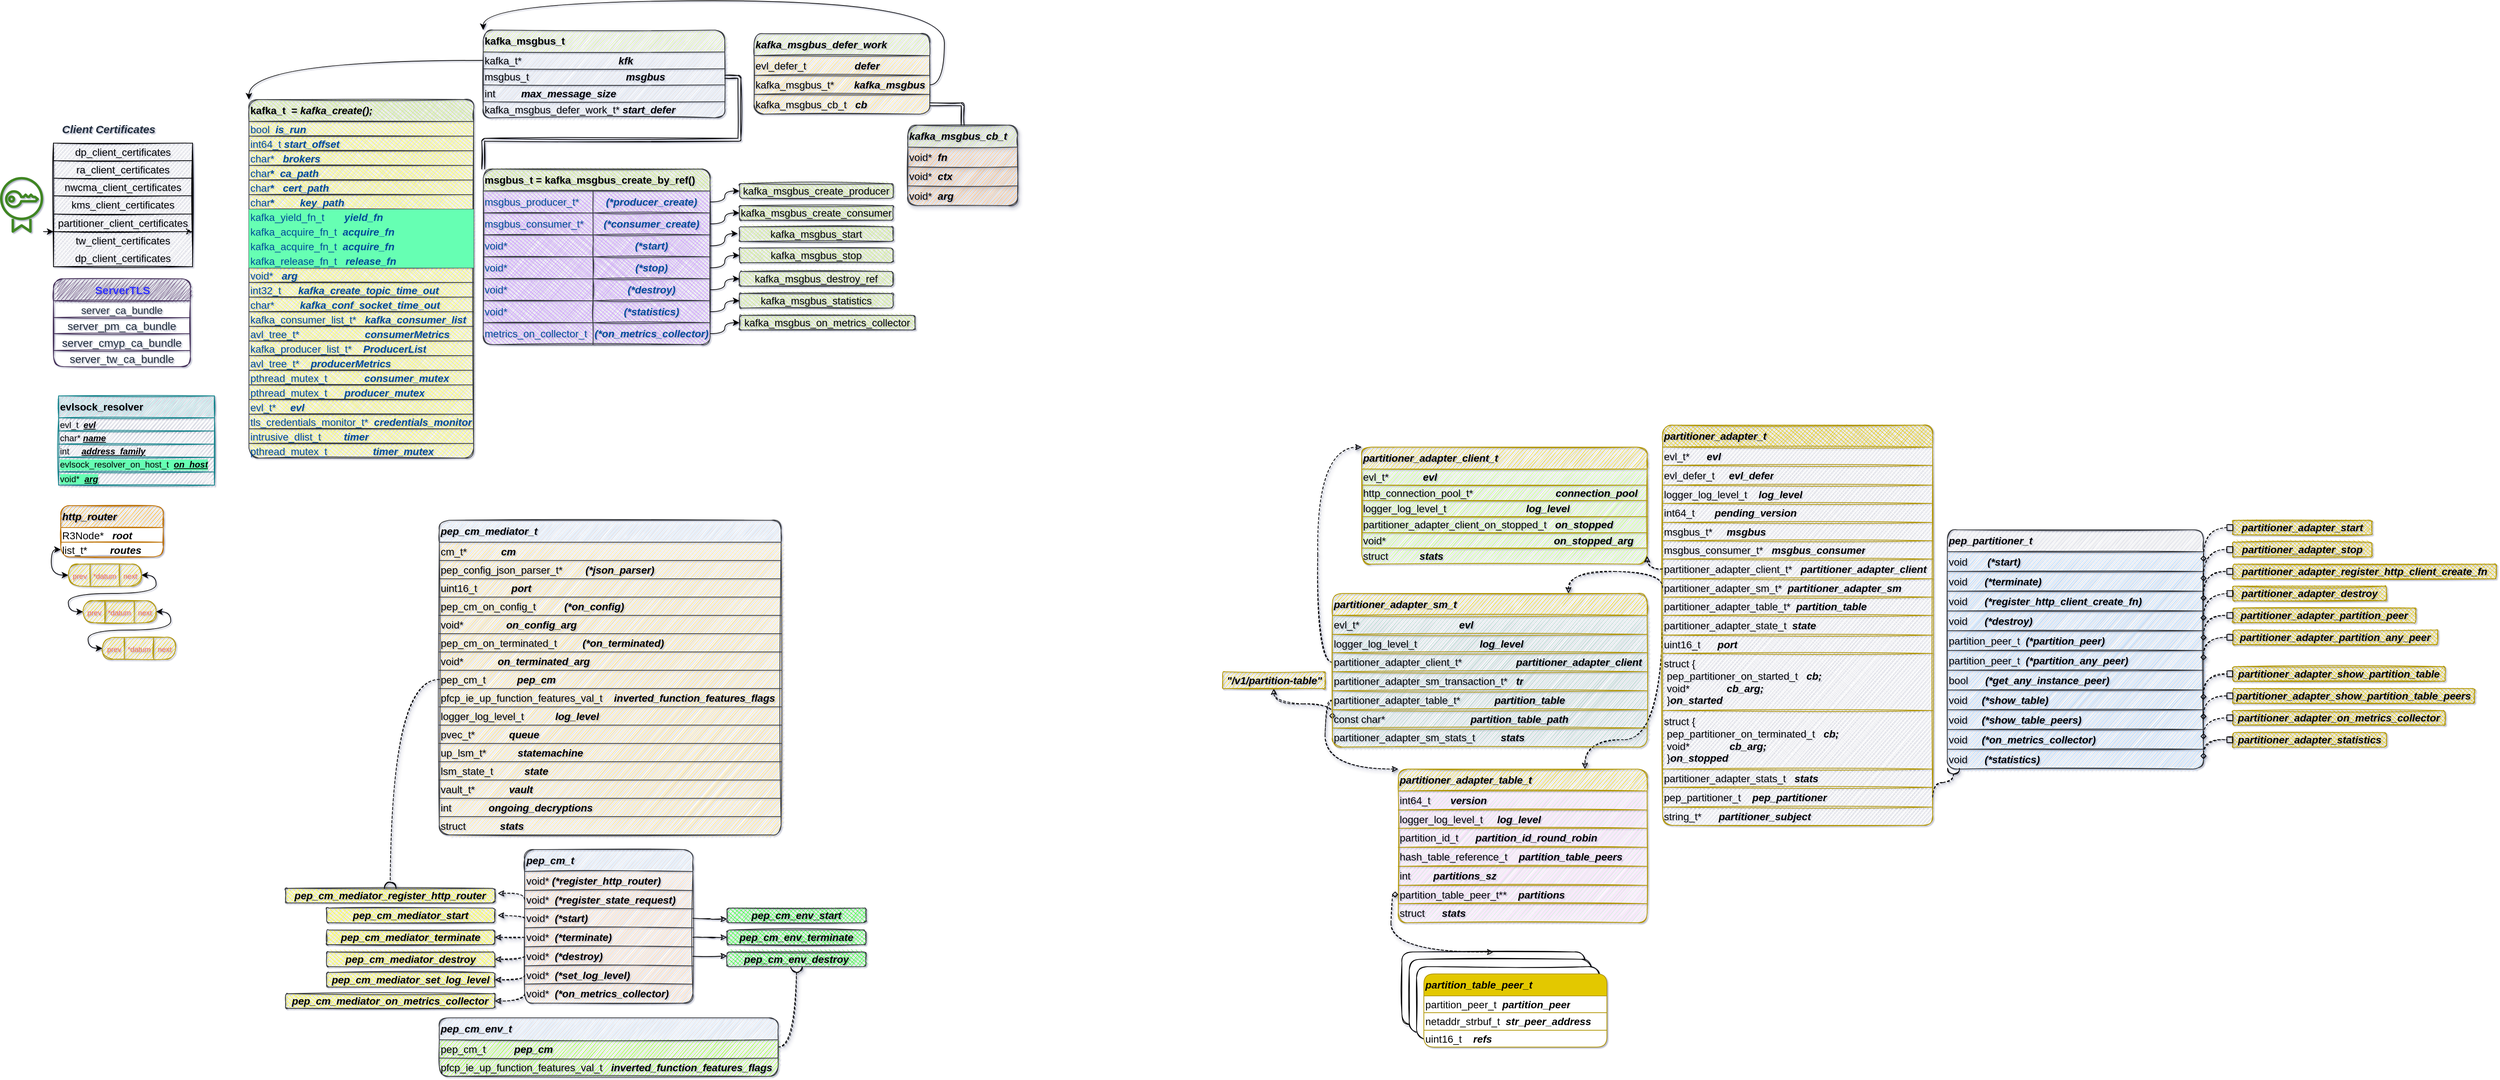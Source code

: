 <mxfile version="20.6.0" type="github">
  <diagram id="kgpKYQtTHZ0yAKxKKP6v" name="Page-1">
    <mxGraphModel dx="1497" dy="1602" grid="1" gridSize="10" guides="1" tooltips="1" connect="1" arrows="1" fold="1" page="0" pageScale="1" pageWidth="850" pageHeight="1100" math="0" shadow="1">
      <root>
        <mxCell id="0" />
        <mxCell id="1" parent="0" />
        <mxCell id="et81XZ1oJwcLySdj3YKh-71" value="evlsock_resolver" style="shape=table;startSize=30;container=1;collapsible=0;childLayout=tableLayout;sketch=1;fillStyle=zigzag;align=left;fillColor=#b0e3e6;strokeColor=#0e8088;fontStyle=1;fontSize=14;horizontal=1;verticalAlign=top;swimlaneFillColor=default;" vertex="1" parent="1">
          <mxGeometry x="260" y="60" width="213" height="122" as="geometry" />
        </mxCell>
        <mxCell id="et81XZ1oJwcLySdj3YKh-72" value="" style="shape=tableRow;horizontal=0;startSize=0;swimlaneHead=0;swimlaneBody=0;top=0;left=0;bottom=0;right=0;collapsible=0;dropTarget=0;fillColor=none;points=[[0,0.5],[1,0.5]];portConstraint=eastwest;sketch=1;fillStyle=zigzag;align=left;" vertex="1" parent="et81XZ1oJwcLySdj3YKh-71">
          <mxGeometry y="30" width="213" height="18" as="geometry" />
        </mxCell>
        <mxCell id="et81XZ1oJwcLySdj3YKh-73" value="evl_t&amp;nbsp; &lt;u&gt;&lt;i&gt;&lt;b&gt;evl&lt;/b&gt;&lt;/i&gt;&lt;/u&gt;" style="shape=partialRectangle;html=1;whiteSpace=wrap;connectable=0;overflow=hidden;fillColor=none;top=0;left=0;bottom=0;right=0;pointerEvents=1;sketch=1;fillStyle=zigzag;align=left;" vertex="1" parent="et81XZ1oJwcLySdj3YKh-72">
          <mxGeometry width="213" height="18" as="geometry">
            <mxRectangle width="213" height="18" as="alternateBounds" />
          </mxGeometry>
        </mxCell>
        <mxCell id="et81XZ1oJwcLySdj3YKh-74" value="" style="shape=tableRow;horizontal=0;startSize=0;swimlaneHead=0;swimlaneBody=0;top=0;left=0;bottom=0;right=0;collapsible=0;dropTarget=0;fillColor=none;points=[[0,0.5],[1,0.5]];portConstraint=eastwest;sketch=1;fillStyle=zigzag;align=left;" vertex="1" parent="et81XZ1oJwcLySdj3YKh-71">
          <mxGeometry y="48" width="213" height="18" as="geometry" />
        </mxCell>
        <mxCell id="et81XZ1oJwcLySdj3YKh-75" value="char*&amp;nbsp;&lt;i&gt;&lt;u&gt;&lt;b&gt;name&lt;/b&gt;&lt;/u&gt;&lt;/i&gt;" style="shape=partialRectangle;html=1;whiteSpace=wrap;connectable=0;overflow=hidden;fillColor=none;top=0;left=0;bottom=0;right=0;pointerEvents=1;sketch=1;fillStyle=zigzag;align=left;" vertex="1" parent="et81XZ1oJwcLySdj3YKh-74">
          <mxGeometry width="213" height="18" as="geometry">
            <mxRectangle width="213" height="18" as="alternateBounds" />
          </mxGeometry>
        </mxCell>
        <mxCell id="et81XZ1oJwcLySdj3YKh-76" value="" style="shape=tableRow;horizontal=0;startSize=0;swimlaneHead=0;swimlaneBody=0;top=0;left=0;bottom=0;right=0;collapsible=0;dropTarget=0;fillColor=none;points=[[0,0.5],[1,0.5]];portConstraint=eastwest;sketch=1;fillStyle=zigzag;align=left;" vertex="1" parent="et81XZ1oJwcLySdj3YKh-71">
          <mxGeometry y="66" width="213" height="18" as="geometry" />
        </mxCell>
        <mxCell id="et81XZ1oJwcLySdj3YKh-77" value="int&amp;nbsp; &amp;nbsp; &amp;nbsp;&lt;b&gt;&lt;i&gt;&lt;u&gt;address_family&lt;/u&gt;&lt;/i&gt;&lt;/b&gt;" style="shape=partialRectangle;html=1;whiteSpace=wrap;connectable=0;overflow=hidden;fillColor=none;top=0;left=0;bottom=0;right=0;pointerEvents=1;sketch=1;fillStyle=zigzag;align=left;" vertex="1" parent="et81XZ1oJwcLySdj3YKh-76">
          <mxGeometry width="213" height="18" as="geometry">
            <mxRectangle width="213" height="18" as="alternateBounds" />
          </mxGeometry>
        </mxCell>
        <mxCell id="et81XZ1oJwcLySdj3YKh-78" value="" style="shape=tableRow;horizontal=0;startSize=0;swimlaneHead=0;swimlaneBody=0;top=0;left=0;bottom=0;right=0;collapsible=0;dropTarget=0;fillColor=none;points=[[0,0.5],[1,0.5]];portConstraint=eastwest;sketch=1;fillStyle=zigzag;align=left;" vertex="1" parent="et81XZ1oJwcLySdj3YKh-71">
          <mxGeometry y="84" width="213" height="20" as="geometry" />
        </mxCell>
        <mxCell id="et81XZ1oJwcLySdj3YKh-79" value="evlsock_resolver_on_host_t&amp;nbsp; &lt;b&gt;&lt;i&gt;&lt;u&gt;on_host&lt;/u&gt;&lt;/i&gt;&lt;/b&gt;" style="shape=partialRectangle;html=1;whiteSpace=wrap;connectable=0;overflow=hidden;fillColor=none;top=0;left=0;bottom=0;right=0;pointerEvents=1;sketch=1;fillStyle=zigzag;align=left;labelBackgroundColor=#66FFB3;" vertex="1" parent="et81XZ1oJwcLySdj3YKh-78">
          <mxGeometry width="213" height="20" as="geometry">
            <mxRectangle width="213" height="20" as="alternateBounds" />
          </mxGeometry>
        </mxCell>
        <mxCell id="et81XZ1oJwcLySdj3YKh-80" value="" style="shape=tableRow;horizontal=0;startSize=0;swimlaneHead=0;swimlaneBody=0;top=0;left=0;bottom=0;right=0;collapsible=0;dropTarget=0;fillColor=none;points=[[0,0.5],[1,0.5]];portConstraint=eastwest;sketch=1;fillStyle=zigzag;align=left;" vertex="1" parent="et81XZ1oJwcLySdj3YKh-71">
          <mxGeometry y="104" width="213" height="18" as="geometry" />
        </mxCell>
        <mxCell id="et81XZ1oJwcLySdj3YKh-81" value="void*&amp;nbsp; &lt;b&gt;&lt;i&gt;&lt;u&gt;arg&lt;/u&gt;&lt;/i&gt;&lt;/b&gt;" style="shape=partialRectangle;html=1;whiteSpace=wrap;connectable=0;overflow=hidden;fillColor=none;top=0;left=0;bottom=0;right=0;pointerEvents=1;sketch=1;fillStyle=zigzag;align=left;labelBackgroundColor=#66FFB3;" vertex="1" parent="et81XZ1oJwcLySdj3YKh-80">
          <mxGeometry width="213" height="18" as="geometry">
            <mxRectangle width="213" height="18" as="alternateBounds" />
          </mxGeometry>
        </mxCell>
        <mxCell id="et81XZ1oJwcLySdj3YKh-152" value="" style="edgeStyle=orthogonalEdgeStyle;rounded=0;orthogonalLoop=1;jettySize=auto;html=1;fontSize=14;" edge="1" parent="1" source="et81XZ1oJwcLySdj3YKh-83" target="et81XZ1oJwcLySdj3YKh-151">
          <mxGeometry relative="1" as="geometry" />
        </mxCell>
        <mxCell id="et81XZ1oJwcLySdj3YKh-154" value="" style="edgeStyle=orthogonalEdgeStyle;rounded=0;orthogonalLoop=1;jettySize=auto;html=1;fontSize=14;" edge="1" parent="1" source="et81XZ1oJwcLySdj3YKh-83" target="et81XZ1oJwcLySdj3YKh-153">
          <mxGeometry relative="1" as="geometry" />
        </mxCell>
        <mxCell id="et81XZ1oJwcLySdj3YKh-83" value="" style="sketch=0;outlineConnect=0;fontColor=#232F3E;gradientColor=none;fillColor=#3F8624;strokeColor=none;dashed=0;verticalLabelPosition=bottom;verticalAlign=top;align=center;html=1;fontSize=12;fontStyle=0;aspect=fixed;pointerEvents=1;shape=mxgraph.aws4.certificate_manager;labelBackgroundColor=#66FFB3;fillStyle=solid;movable=1;resizable=1;rotatable=1;deletable=1;editable=1;connectable=1;" vertex="1" parent="1">
          <mxGeometry x="180" y="-240" width="59" height="78" as="geometry" />
        </mxCell>
        <mxCell id="et81XZ1oJwcLySdj3YKh-136" value="" style="shape=table;startSize=0;container=1;collapsible=0;childLayout=tableLayout;rounded=1;shadow=0;labelBackgroundColor=none;sketch=1;fillStyle=cross-hatch;fontSize=14;movable=1;resizable=1;rotatable=1;deletable=1;editable=1;connectable=1;strokeColor=#000000;swimlaneLine=1;" vertex="1" parent="1">
          <mxGeometry x="253" y="-285.5" width="190" height="169" as="geometry" />
        </mxCell>
        <mxCell id="et81XZ1oJwcLySdj3YKh-137" value="" style="shape=tableRow;horizontal=0;startSize=0;swimlaneHead=0;swimlaneBody=0;top=0;left=0;bottom=0;right=0;collapsible=0;dropTarget=0;fillColor=none;points=[[0,0.5],[1,0.5]];portConstraint=eastwest;rounded=1;shadow=0;labelBackgroundColor=none;sketch=1;fillStyle=cross-hatch;fontSize=14;movable=1;resizable=1;rotatable=1;deletable=1;editable=1;connectable=1;" vertex="1" parent="et81XZ1oJwcLySdj3YKh-136">
          <mxGeometry width="190" height="24" as="geometry" />
        </mxCell>
        <mxCell id="et81XZ1oJwcLySdj3YKh-138" value="dp_client_certificates" style="shape=partialRectangle;html=1;whiteSpace=wrap;connectable=1;overflow=hidden;fillColor=none;top=0;left=0;bottom=0;right=0;pointerEvents=1;rounded=1;shadow=0;labelBackgroundColor=none;sketch=1;fillStyle=cross-hatch;fontSize=14;movable=1;resizable=1;rotatable=1;deletable=1;editable=1;" vertex="1" parent="et81XZ1oJwcLySdj3YKh-137">
          <mxGeometry width="190" height="24" as="geometry">
            <mxRectangle width="190" height="24" as="alternateBounds" />
          </mxGeometry>
        </mxCell>
        <mxCell id="et81XZ1oJwcLySdj3YKh-139" value="" style="shape=tableRow;horizontal=0;startSize=0;swimlaneHead=0;swimlaneBody=0;top=0;left=0;bottom=0;right=0;collapsible=0;dropTarget=0;fillColor=none;points=[[0,0.5],[1,0.5]];portConstraint=eastwest;rounded=1;shadow=0;labelBackgroundColor=none;sketch=1;fillStyle=cross-hatch;fontSize=14;movable=1;resizable=1;rotatable=1;deletable=1;editable=1;connectable=1;" vertex="1" parent="et81XZ1oJwcLySdj3YKh-136">
          <mxGeometry y="24" width="190" height="24" as="geometry" />
        </mxCell>
        <mxCell id="et81XZ1oJwcLySdj3YKh-140" value="ra_client_certificates" style="shape=partialRectangle;html=1;whiteSpace=wrap;connectable=1;overflow=hidden;fillColor=none;top=0;left=0;bottom=0;right=0;pointerEvents=1;rounded=1;shadow=0;labelBackgroundColor=none;sketch=1;fillStyle=cross-hatch;fontSize=14;movable=1;resizable=1;rotatable=1;deletable=1;editable=1;" vertex="1" parent="et81XZ1oJwcLySdj3YKh-139">
          <mxGeometry width="190" height="24" as="geometry">
            <mxRectangle width="190" height="24" as="alternateBounds" />
          </mxGeometry>
        </mxCell>
        <mxCell id="et81XZ1oJwcLySdj3YKh-141" value="" style="shape=tableRow;horizontal=0;startSize=0;swimlaneHead=0;swimlaneBody=0;top=0;left=0;bottom=0;right=0;collapsible=0;dropTarget=0;fillColor=none;points=[[0,0.5],[1,0.5]];portConstraint=eastwest;rounded=1;shadow=0;labelBackgroundColor=none;sketch=1;fillStyle=cross-hatch;fontSize=14;movable=1;resizable=1;rotatable=1;deletable=1;editable=1;connectable=1;" vertex="1" parent="et81XZ1oJwcLySdj3YKh-136">
          <mxGeometry y="48" width="190" height="24" as="geometry" />
        </mxCell>
        <mxCell id="et81XZ1oJwcLySdj3YKh-142" value="nwcma_client_certificates" style="shape=partialRectangle;html=1;whiteSpace=wrap;connectable=1;overflow=hidden;fillColor=none;top=0;left=0;bottom=0;right=0;pointerEvents=1;rounded=1;shadow=0;labelBackgroundColor=none;sketch=1;fillStyle=cross-hatch;fontSize=14;movable=1;resizable=1;rotatable=1;deletable=1;editable=1;" vertex="1" parent="et81XZ1oJwcLySdj3YKh-141">
          <mxGeometry width="190" height="24" as="geometry">
            <mxRectangle width="190" height="24" as="alternateBounds" />
          </mxGeometry>
        </mxCell>
        <mxCell id="et81XZ1oJwcLySdj3YKh-143" value="" style="shape=tableRow;horizontal=0;startSize=0;swimlaneHead=0;swimlaneBody=0;top=0;left=0;bottom=0;right=0;collapsible=0;dropTarget=0;fillColor=none;points=[[0,0.5],[1,0.5]];portConstraint=eastwest;rounded=1;shadow=0;labelBackgroundColor=none;sketch=1;fillStyle=cross-hatch;fontSize=14;movable=1;resizable=1;rotatable=1;deletable=1;editable=1;connectable=1;" vertex="1" parent="et81XZ1oJwcLySdj3YKh-136">
          <mxGeometry y="72" width="190" height="25" as="geometry" />
        </mxCell>
        <mxCell id="et81XZ1oJwcLySdj3YKh-144" value="kms_client_certificates" style="shape=partialRectangle;html=1;whiteSpace=wrap;connectable=1;overflow=hidden;fillColor=none;top=0;left=0;bottom=0;right=0;pointerEvents=1;rounded=1;shadow=0;labelBackgroundColor=none;sketch=1;fillStyle=cross-hatch;fontSize=14;movable=1;resizable=1;rotatable=1;deletable=1;editable=1;" vertex="1" parent="et81XZ1oJwcLySdj3YKh-143">
          <mxGeometry width="190" height="25" as="geometry">
            <mxRectangle width="190" height="25" as="alternateBounds" />
          </mxGeometry>
        </mxCell>
        <mxCell id="et81XZ1oJwcLySdj3YKh-145" value="" style="shape=tableRow;horizontal=0;startSize=0;swimlaneHead=0;swimlaneBody=0;top=0;left=0;bottom=0;right=0;collapsible=0;dropTarget=0;fillColor=none;points=[[0,0.5],[1,0.5]];portConstraint=eastwest;rounded=1;shadow=0;labelBackgroundColor=none;sketch=1;fillStyle=cross-hatch;fontSize=14;movable=1;resizable=1;rotatable=1;deletable=1;editable=1;connectable=1;" vertex="1" parent="et81XZ1oJwcLySdj3YKh-136">
          <mxGeometry y="97" width="190" height="24" as="geometry" />
        </mxCell>
        <mxCell id="et81XZ1oJwcLySdj3YKh-146" value="partitioner_client_certificates" style="shape=partialRectangle;html=1;whiteSpace=wrap;connectable=1;overflow=hidden;fillColor=none;top=0;left=0;bottom=0;right=0;pointerEvents=1;rounded=1;shadow=0;labelBackgroundColor=none;sketch=1;fillStyle=cross-hatch;fontSize=14;movable=1;resizable=1;rotatable=1;deletable=1;editable=1;" vertex="1" parent="et81XZ1oJwcLySdj3YKh-145">
          <mxGeometry width="190" height="24" as="geometry">
            <mxRectangle width="190" height="24" as="alternateBounds" />
          </mxGeometry>
        </mxCell>
        <mxCell id="et81XZ1oJwcLySdj3YKh-147" value="" style="shape=tableRow;horizontal=0;startSize=0;swimlaneHead=0;swimlaneBody=0;top=0;left=0;bottom=0;right=0;collapsible=0;dropTarget=0;fillColor=none;points=[[0,0.5],[1,0.5]];portConstraint=eastwest;rounded=1;shadow=0;labelBackgroundColor=none;sketch=1;fillStyle=cross-hatch;fontSize=14;movable=1;resizable=1;rotatable=1;deletable=1;editable=1;connectable=1;" vertex="1" parent="et81XZ1oJwcLySdj3YKh-136">
          <mxGeometry y="121" width="190" height="24" as="geometry" />
        </mxCell>
        <mxCell id="et81XZ1oJwcLySdj3YKh-148" value="tw_client_certificates" style="shape=partialRectangle;html=1;whiteSpace=wrap;connectable=1;overflow=hidden;fillColor=none;top=0;left=0;bottom=0;right=0;pointerEvents=1;rounded=1;shadow=1;labelBackgroundColor=none;sketch=1;fillStyle=cross-hatch;fontSize=14;movable=1;resizable=1;rotatable=1;deletable=1;editable=1;" vertex="1" parent="et81XZ1oJwcLySdj3YKh-147">
          <mxGeometry width="190" height="24" as="geometry">
            <mxRectangle width="190" height="24" as="alternateBounds" />
          </mxGeometry>
        </mxCell>
        <mxCell id="et81XZ1oJwcLySdj3YKh-151" value="" style="whiteSpace=wrap;html=1;verticalAlign=top;fillColor=#3F8624;strokeColor=none;fontColor=#232F3E;sketch=0;gradientColor=none;dashed=0;fontStyle=0;labelBackgroundColor=#66FFB3;fillStyle=solid;" vertex="1" parent="et81XZ1oJwcLySdj3YKh-147">
          <mxGeometry x="190" width="NaN" height="24" as="geometry">
            <mxRectangle width="NaN" height="24" as="alternateBounds" />
          </mxGeometry>
        </mxCell>
        <mxCell id="et81XZ1oJwcLySdj3YKh-153" value="" style="whiteSpace=wrap;html=1;verticalAlign=top;fillColor=#3F8624;strokeColor=none;fontColor=#232F3E;sketch=0;gradientColor=none;dashed=0;fontStyle=0;labelBackgroundColor=#66FFB3;fillStyle=solid;" vertex="1" parent="et81XZ1oJwcLySdj3YKh-147">
          <mxGeometry width="NaN" height="24" as="geometry">
            <mxRectangle width="NaN" height="24" as="alternateBounds" />
          </mxGeometry>
        </mxCell>
        <mxCell id="et81XZ1oJwcLySdj3YKh-149" value="" style="shape=tableRow;horizontal=0;startSize=0;swimlaneHead=0;swimlaneBody=0;top=0;left=0;bottom=0;right=0;collapsible=0;dropTarget=0;fillColor=none;points=[[0,0.5],[1,0.5]];portConstraint=eastwest;rounded=1;shadow=0;labelBackgroundColor=none;sketch=1;fillStyle=cross-hatch;fontSize=14;movable=1;resizable=1;rotatable=1;deletable=1;editable=1;connectable=1;" vertex="1" parent="et81XZ1oJwcLySdj3YKh-136">
          <mxGeometry y="145" width="190" height="24" as="geometry" />
        </mxCell>
        <mxCell id="et81XZ1oJwcLySdj3YKh-150" value="dp_client_certificates" style="shape=partialRectangle;html=1;whiteSpace=wrap;connectable=1;overflow=hidden;fillColor=none;top=0;left=0;bottom=0;right=0;pointerEvents=1;rounded=1;shadow=0;labelBackgroundColor=none;sketch=1;fillStyle=cross-hatch;fontSize=14;movable=1;resizable=1;rotatable=1;deletable=1;editable=1;dashed=1;" vertex="1" parent="et81XZ1oJwcLySdj3YKh-149">
          <mxGeometry width="190" height="24" as="geometry">
            <mxRectangle width="190" height="24" as="alternateBounds" />
          </mxGeometry>
        </mxCell>
        <mxCell id="et81XZ1oJwcLySdj3YKh-156" value="&lt;b&gt;&lt;font style=&quot;font-size: 15px;&quot;&gt;&lt;i&gt;Client Certificates&lt;/i&gt;&lt;/font&gt;&lt;/b&gt;" style="text;html=1;align=center;verticalAlign=middle;resizable=1;points=[];autosize=1;strokeColor=none;fillColor=none;fontSize=10;fontFamily=Helvetica;fontColor=#232F3E;movable=1;rotatable=1;deletable=1;editable=1;connectable=1;" vertex="1" parent="1">
          <mxGeometry x="253" y="-320" width="150" height="30" as="geometry" />
        </mxCell>
        <mxCell id="et81XZ1oJwcLySdj3YKh-157" value="&lt;font color=&quot;#3333ff&quot;&gt;&lt;b&gt;ServerTLS&lt;/b&gt;&lt;/font&gt;" style="shape=table;startSize=30;container=1;collapsible=0;childLayout=tableLayout;rounded=1;shadow=0;dashed=0;labelBackgroundColor=none;sketch=1;fillStyle=zigzag;strokeColor=#432D57;fontFamily=Helvetica;fontSize=15;fillColor=#76608a;html=1;fontColor=#ffffff;swimlaneFillColor=none;" vertex="1" parent="1">
          <mxGeometry x="253" y="-100" width="187" height="120" as="geometry" />
        </mxCell>
        <mxCell id="et81XZ1oJwcLySdj3YKh-158" value="" style="shape=tableRow;horizontal=0;startSize=0;swimlaneHead=0;swimlaneBody=0;top=0;left=0;bottom=0;right=0;collapsible=0;dropTarget=0;fillColor=none;points=[[0,0.5],[1,0.5]];portConstraint=eastwest;rounded=1;shadow=0;dashed=0;labelBackgroundColor=none;sketch=0;fillStyle=cross-hatch;strokeColor=#ffffff;fontFamily=Helvetica;fontSize=15;fontColor=#232F3E;html=1;" vertex="1" parent="et81XZ1oJwcLySdj3YKh-157">
          <mxGeometry y="30" width="187" height="23" as="geometry" />
        </mxCell>
        <mxCell id="et81XZ1oJwcLySdj3YKh-159" value="&lt;span style=&quot;font-size: 14px;&quot;&gt;server_ca_bundle&lt;/span&gt;" style="shape=partialRectangle;html=1;whiteSpace=wrap;connectable=0;overflow=hidden;fillColor=none;top=0;left=0;bottom=0;right=0;pointerEvents=1;rounded=1;shadow=0;dashed=0;labelBackgroundColor=none;sketch=0;fillStyle=cross-hatch;strokeColor=#ffffff;fontFamily=Helvetica;fontSize=15;fontColor=#232F3E;" vertex="1" parent="et81XZ1oJwcLySdj3YKh-158">
          <mxGeometry width="187" height="23" as="geometry">
            <mxRectangle width="187" height="23" as="alternateBounds" />
          </mxGeometry>
        </mxCell>
        <mxCell id="et81XZ1oJwcLySdj3YKh-160" value="" style="shape=tableRow;horizontal=0;startSize=0;swimlaneHead=0;swimlaneBody=0;top=0;left=0;bottom=0;right=0;collapsible=0;dropTarget=0;fillColor=none;points=[[0,0.5],[1,0.5]];portConstraint=eastwest;rounded=1;shadow=0;dashed=0;labelBackgroundColor=none;sketch=0;fillStyle=cross-hatch;strokeColor=#ffffff;fontFamily=Helvetica;fontSize=15;fontColor=#232F3E;html=1;" vertex="1" parent="et81XZ1oJwcLySdj3YKh-157">
          <mxGeometry y="53" width="187" height="22" as="geometry" />
        </mxCell>
        <mxCell id="et81XZ1oJwcLySdj3YKh-161" value="server_pm_ca_bundle" style="shape=partialRectangle;html=1;whiteSpace=wrap;connectable=0;overflow=hidden;fillColor=none;top=0;left=0;bottom=0;right=0;pointerEvents=1;rounded=1;shadow=0;dashed=0;labelBackgroundColor=none;sketch=0;fillStyle=cross-hatch;strokeColor=#ffffff;fontFamily=Helvetica;fontSize=15;fontColor=#232F3E;" vertex="1" parent="et81XZ1oJwcLySdj3YKh-160">
          <mxGeometry width="187" height="22" as="geometry">
            <mxRectangle width="187" height="22" as="alternateBounds" />
          </mxGeometry>
        </mxCell>
        <mxCell id="et81XZ1oJwcLySdj3YKh-162" value="" style="shape=tableRow;horizontal=0;startSize=0;swimlaneHead=0;swimlaneBody=0;top=0;left=0;bottom=0;right=0;collapsible=0;dropTarget=0;fillColor=none;points=[[0,0.5],[1,0.5]];portConstraint=eastwest;rounded=1;shadow=0;dashed=0;labelBackgroundColor=none;sketch=0;fillStyle=cross-hatch;strokeColor=#ffffff;fontFamily=Helvetica;fontSize=15;fontColor=#232F3E;html=1;" vertex="1" parent="et81XZ1oJwcLySdj3YKh-157">
          <mxGeometry y="75" width="187" height="23" as="geometry" />
        </mxCell>
        <mxCell id="et81XZ1oJwcLySdj3YKh-163" value="server_cmyp_ca_bundle" style="shape=partialRectangle;html=1;whiteSpace=wrap;connectable=0;overflow=hidden;fillColor=none;top=0;left=0;bottom=0;right=0;pointerEvents=1;rounded=1;shadow=0;dashed=0;labelBackgroundColor=none;sketch=0;fillStyle=cross-hatch;strokeColor=#ffffff;fontFamily=Helvetica;fontSize=15;fontColor=#232F3E;" vertex="1" parent="et81XZ1oJwcLySdj3YKh-162">
          <mxGeometry width="187" height="23" as="geometry">
            <mxRectangle width="187" height="23" as="alternateBounds" />
          </mxGeometry>
        </mxCell>
        <mxCell id="et81XZ1oJwcLySdj3YKh-164" value="" style="shape=tableRow;horizontal=0;startSize=0;swimlaneHead=0;swimlaneBody=0;top=0;left=0;bottom=0;right=0;collapsible=0;dropTarget=0;fillColor=none;points=[[0,0.5],[1,0.5]];portConstraint=eastwest;rounded=1;shadow=0;dashed=0;labelBackgroundColor=none;sketch=0;fillStyle=cross-hatch;strokeColor=#ffffff;fontFamily=Helvetica;fontSize=15;fontColor=#232F3E;html=1;" vertex="1" parent="et81XZ1oJwcLySdj3YKh-157">
          <mxGeometry y="98" width="187" height="22" as="geometry" />
        </mxCell>
        <mxCell id="et81XZ1oJwcLySdj3YKh-165" value="server_tw_ca_bundle" style="shape=partialRectangle;html=1;whiteSpace=wrap;connectable=0;overflow=hidden;fillColor=none;top=0;left=0;bottom=0;right=0;pointerEvents=1;rounded=1;shadow=0;dashed=0;labelBackgroundColor=none;sketch=0;fillStyle=cross-hatch;strokeColor=#ffffff;fontFamily=Helvetica;fontSize=15;fontColor=#232F3E;" vertex="1" parent="et81XZ1oJwcLySdj3YKh-164">
          <mxGeometry width="187" height="22" as="geometry">
            <mxRectangle width="187" height="22" as="alternateBounds" />
          </mxGeometry>
        </mxCell>
        <mxCell id="et81XZ1oJwcLySdj3YKh-176" value="&lt;b&gt;&lt;i&gt;http_router&lt;/i&gt;&lt;/b&gt;" style="shape=table;startSize=30;container=1;collapsible=0;childLayout=tableLayout;rounded=1;shadow=0;dashed=0;labelBackgroundColor=none;sketch=1;fillStyle=auto;strokeColor=#BD7000;fontFamily=Helvetica;fontSize=14;fontColor=#000000;fillColor=#f0a30a;html=1;swimlaneFillColor=default;gradientDirection=west;align=left;swimlaneLine=1;" vertex="1" parent="1">
          <mxGeometry x="263" y="210" width="140" height="70" as="geometry" />
        </mxCell>
        <mxCell id="et81XZ1oJwcLySdj3YKh-177" value="" style="shape=tableRow;horizontal=0;startSize=0;swimlaneHead=0;swimlaneBody=0;top=0;left=0;bottom=0;right=0;collapsible=0;dropTarget=0;fillColor=none;points=[[0,0.5],[1,0.5]];portConstraint=eastwest;rounded=1;shadow=0;dashed=0;labelBackgroundColor=none;sketch=0;fillStyle=cross-hatch;strokeColor=#ffffff;fontFamily=Helvetica;fontSize=14;fontColor=#3333FF;html=1;" vertex="1" parent="et81XZ1oJwcLySdj3YKh-176">
          <mxGeometry y="30" width="140" height="20" as="geometry" />
        </mxCell>
        <mxCell id="et81XZ1oJwcLySdj3YKh-178" value="&lt;font color=&quot;#000000&quot;&gt;R3Node*&amp;nbsp; &amp;nbsp;&lt;i&gt;&lt;b&gt;root&lt;/b&gt;&lt;/i&gt;&lt;/font&gt;" style="shape=partialRectangle;html=1;whiteSpace=wrap;connectable=0;overflow=hidden;fillColor=none;top=0;left=0;bottom=0;right=0;pointerEvents=1;rounded=1;shadow=0;dashed=0;labelBackgroundColor=none;sketch=0;fillStyle=cross-hatch;strokeColor=#ffffff;fontFamily=Helvetica;fontSize=14;fontColor=#3333FF;align=left;" vertex="1" parent="et81XZ1oJwcLySdj3YKh-177">
          <mxGeometry width="140" height="20" as="geometry">
            <mxRectangle width="140" height="20" as="alternateBounds" />
          </mxGeometry>
        </mxCell>
        <mxCell id="et81XZ1oJwcLySdj3YKh-179" value="" style="shape=tableRow;horizontal=0;startSize=0;swimlaneHead=0;swimlaneBody=0;top=0;left=0;bottom=0;right=0;collapsible=0;dropTarget=0;fillColor=none;points=[[0,0.5],[1,0.5]];portConstraint=eastwest;rounded=1;shadow=0;dashed=0;labelBackgroundColor=none;sketch=0;fillStyle=cross-hatch;strokeColor=#ffffff;fontFamily=Helvetica;fontSize=14;fontColor=#3333FF;html=1;" vertex="1" parent="et81XZ1oJwcLySdj3YKh-176">
          <mxGeometry y="50" width="140" height="20" as="geometry" />
        </mxCell>
        <mxCell id="et81XZ1oJwcLySdj3YKh-180" value="&lt;font color=&quot;#000000&quot;&gt;list_t*&amp;nbsp; &amp;nbsp; &amp;nbsp; &amp;nbsp; &lt;b&gt;&lt;i&gt;routes&lt;/i&gt;&lt;/b&gt;&lt;/font&gt;" style="shape=partialRectangle;html=1;whiteSpace=wrap;connectable=0;overflow=hidden;fillColor=none;top=0;left=0;bottom=0;right=0;pointerEvents=1;rounded=1;shadow=0;dashed=0;labelBackgroundColor=none;sketch=0;fillStyle=cross-hatch;strokeColor=#ffffff;fontFamily=Helvetica;fontSize=14;fontColor=#3333FF;align=left;" vertex="1" parent="et81XZ1oJwcLySdj3YKh-179">
          <mxGeometry width="140" height="20" as="geometry">
            <mxRectangle width="140" height="20" as="alternateBounds" />
          </mxGeometry>
        </mxCell>
        <mxCell id="et81XZ1oJwcLySdj3YKh-196" value="" style="group" vertex="1" connectable="0" parent="1">
          <mxGeometry x="273.25" y="290" width="146.5" height="130" as="geometry" />
        </mxCell>
        <mxCell id="et81XZ1oJwcLySdj3YKh-185" value="" style="group;rounded=1;glass=0;sketch=1;shadow=0;" vertex="1" connectable="0" parent="et81XZ1oJwcLySdj3YKh-196">
          <mxGeometry width="100" height="30" as="geometry" />
        </mxCell>
        <mxCell id="et81XZ1oJwcLySdj3YKh-182" value="&lt;font color=&quot;#ea6b66&quot; style=&quot;font-size: 10px;&quot;&gt;*datum&lt;/font&gt;" style="shape=process;whiteSpace=wrap;html=1;backgroundOutline=1;rounded=1;shadow=0;dashed=0;labelBackgroundColor=none;sketch=1;fillStyle=auto;strokeColor=#B09500;fontFamily=Helvetica;fontSize=14;fontColor=#000000;fillColor=#e3c800;arcSize=50;size=0.3;" vertex="1" parent="et81XZ1oJwcLySdj3YKh-185">
          <mxGeometry width="100" height="30" as="geometry" />
        </mxCell>
        <mxCell id="et81XZ1oJwcLySdj3YKh-183" value="&lt;font color=&quot;#ea6b66&quot; style=&quot;font-size: 10px;&quot;&gt;prev&lt;/font&gt;" style="text;html=1;strokeColor=none;fillColor=none;align=center;verticalAlign=middle;whiteSpace=wrap;rounded=0;shadow=0;dashed=0;labelBackgroundColor=none;sketch=0;fillStyle=cross-hatch;fontFamily=Helvetica;fontSize=14;fontColor=#3333FF;" vertex="1" parent="et81XZ1oJwcLySdj3YKh-185">
          <mxGeometry x="6" y="10" width="20" height="10" as="geometry" />
        </mxCell>
        <mxCell id="et81XZ1oJwcLySdj3YKh-184" value="&lt;font color=&quot;#ea6b66&quot; style=&quot;font-size: 10px;&quot;&gt;next&lt;/font&gt;" style="text;html=1;strokeColor=none;fillColor=none;align=center;verticalAlign=middle;whiteSpace=wrap;rounded=0;shadow=0;dashed=0;labelBackgroundColor=none;sketch=0;fillStyle=cross-hatch;fontFamily=Helvetica;fontSize=14;fontColor=#3333FF;" vertex="1" parent="et81XZ1oJwcLySdj3YKh-185">
          <mxGeometry x="75" y="10" width="20" height="10" as="geometry" />
        </mxCell>
        <mxCell id="et81XZ1oJwcLySdj3YKh-186" value="" style="group" vertex="1" connectable="0" parent="et81XZ1oJwcLySdj3YKh-196">
          <mxGeometry x="20" y="50" width="100" height="30" as="geometry" />
        </mxCell>
        <mxCell id="et81XZ1oJwcLySdj3YKh-187" value="&lt;font color=&quot;#ea6b66&quot; style=&quot;font-size: 10px;&quot;&gt;*datum&lt;/font&gt;" style="shape=process;whiteSpace=wrap;html=1;backgroundOutline=1;rounded=1;shadow=0;dashed=0;labelBackgroundColor=none;sketch=1;fillStyle=auto;strokeColor=#B09500;fontFamily=Helvetica;fontSize=14;fontColor=#000000;fillColor=#e3c800;arcSize=50;size=0.3;" vertex="1" parent="et81XZ1oJwcLySdj3YKh-186">
          <mxGeometry width="100" height="30" as="geometry" />
        </mxCell>
        <mxCell id="et81XZ1oJwcLySdj3YKh-188" value="&lt;font color=&quot;#ea6b66&quot; style=&quot;font-size: 10px;&quot;&gt;prev&lt;/font&gt;" style="text;html=1;strokeColor=none;fillColor=none;align=center;verticalAlign=middle;whiteSpace=wrap;rounded=0;shadow=0;dashed=0;labelBackgroundColor=none;sketch=0;fillStyle=cross-hatch;fontFamily=Helvetica;fontSize=14;fontColor=#3333FF;" vertex="1" parent="et81XZ1oJwcLySdj3YKh-186">
          <mxGeometry x="6" y="10" width="20" height="10" as="geometry" />
        </mxCell>
        <mxCell id="et81XZ1oJwcLySdj3YKh-189" value="&lt;font color=&quot;#ea6b66&quot; style=&quot;font-size: 10px;&quot;&gt;next&lt;/font&gt;" style="text;html=1;strokeColor=none;fillColor=none;align=center;verticalAlign=middle;whiteSpace=wrap;rounded=0;shadow=0;dashed=0;labelBackgroundColor=none;sketch=0;fillStyle=cross-hatch;fontFamily=Helvetica;fontSize=14;fontColor=#3333FF;" vertex="1" parent="et81XZ1oJwcLySdj3YKh-186">
          <mxGeometry x="75" y="10" width="20" height="10" as="geometry" />
        </mxCell>
        <mxCell id="et81XZ1oJwcLySdj3YKh-190" value="" style="group" vertex="1" connectable="0" parent="et81XZ1oJwcLySdj3YKh-196">
          <mxGeometry x="46.5" y="100" width="100" height="30" as="geometry" />
        </mxCell>
        <mxCell id="et81XZ1oJwcLySdj3YKh-191" value="&lt;font color=&quot;#ea6b66&quot; style=&quot;font-size: 10px;&quot;&gt;*datum&lt;/font&gt;" style="shape=process;whiteSpace=wrap;html=1;backgroundOutline=1;rounded=1;shadow=0;dashed=0;labelBackgroundColor=none;sketch=1;fillStyle=auto;strokeColor=#B09500;fontFamily=Helvetica;fontSize=14;fontColor=#000000;fillColor=#e3c800;arcSize=50;size=0.3;" vertex="1" parent="et81XZ1oJwcLySdj3YKh-190">
          <mxGeometry width="100" height="30" as="geometry" />
        </mxCell>
        <mxCell id="et81XZ1oJwcLySdj3YKh-192" value="&lt;font color=&quot;#ea6b66&quot; style=&quot;font-size: 10px;&quot;&gt;prev&lt;/font&gt;" style="text;html=1;strokeColor=none;fillColor=none;align=center;verticalAlign=middle;whiteSpace=wrap;rounded=0;shadow=0;dashed=0;labelBackgroundColor=none;sketch=0;fillStyle=cross-hatch;fontFamily=Helvetica;fontSize=14;fontColor=#3333FF;" vertex="1" parent="et81XZ1oJwcLySdj3YKh-190">
          <mxGeometry x="6" y="10" width="20" height="10" as="geometry" />
        </mxCell>
        <mxCell id="et81XZ1oJwcLySdj3YKh-193" value="&lt;font color=&quot;#ea6b66&quot; style=&quot;font-size: 10px;&quot;&gt;next&lt;/font&gt;" style="text;html=1;strokeColor=none;fillColor=none;align=center;verticalAlign=middle;whiteSpace=wrap;rounded=0;shadow=0;dashed=0;labelBackgroundColor=none;sketch=0;fillStyle=cross-hatch;fontFamily=Helvetica;fontSize=14;fontColor=#3333FF;" vertex="1" parent="et81XZ1oJwcLySdj3YKh-190">
          <mxGeometry x="75" y="10" width="20" height="10" as="geometry" />
        </mxCell>
        <mxCell id="et81XZ1oJwcLySdj3YKh-194" style="edgeStyle=orthogonalEdgeStyle;orthogonalLoop=1;jettySize=auto;html=1;exitX=1;exitY=0.5;exitDx=0;exitDy=0;entryX=0;entryY=0.5;entryDx=0;entryDy=0;fontFamily=Helvetica;fontSize=10;fontColor=#EA6B66;curved=1;startArrow=classic;startFill=1;" edge="1" parent="et81XZ1oJwcLySdj3YKh-196" source="et81XZ1oJwcLySdj3YKh-182" target="et81XZ1oJwcLySdj3YKh-187">
          <mxGeometry relative="1" as="geometry">
            <Array as="points">
              <mxPoint x="120" y="15" />
              <mxPoint x="120" y="40" />
              <mxPoint y="40" />
              <mxPoint y="65" />
            </Array>
          </mxGeometry>
        </mxCell>
        <mxCell id="et81XZ1oJwcLySdj3YKh-195" style="edgeStyle=orthogonalEdgeStyle;curved=1;orthogonalLoop=1;jettySize=auto;html=1;exitX=1;exitY=0.5;exitDx=0;exitDy=0;entryX=0;entryY=0.5;entryDx=0;entryDy=0;fontFamily=Helvetica;fontSize=10;fontColor=#EA6B66;startArrow=classic;startFill=1;" edge="1" parent="et81XZ1oJwcLySdj3YKh-196" source="et81XZ1oJwcLySdj3YKh-187" target="et81XZ1oJwcLySdj3YKh-191">
          <mxGeometry relative="1" as="geometry">
            <Array as="points">
              <mxPoint x="140" y="65" />
              <mxPoint x="140" y="90" />
              <mxPoint x="27" y="90" />
              <mxPoint x="27" y="115" />
            </Array>
          </mxGeometry>
        </mxCell>
        <mxCell id="et81XZ1oJwcLySdj3YKh-199" style="edgeStyle=orthogonalEdgeStyle;curved=1;orthogonalLoop=1;jettySize=auto;html=1;exitX=0;exitY=0.5;exitDx=0;exitDy=0;entryX=0;entryY=0.5;entryDx=0;entryDy=0;fontFamily=Helvetica;fontSize=10;fontColor=#EA6B66;startArrow=classic;startFill=1;endArrow=classic;endFill=1;" edge="1" parent="1" source="et81XZ1oJwcLySdj3YKh-179" target="et81XZ1oJwcLySdj3YKh-182">
          <mxGeometry relative="1" as="geometry">
            <Array as="points">
              <mxPoint x="250" y="270" />
              <mxPoint x="250" y="305" />
            </Array>
          </mxGeometry>
        </mxCell>
        <mxCell id="et81XZ1oJwcLySdj3YKh-204" value="&lt;b style=&quot;font-size: 14px;&quot;&gt;&lt;font style=&quot;font-size: 14px;&quot;&gt;kafka_t&amp;nbsp; =&amp;nbsp;&lt;/font&gt;&lt;/b&gt;&lt;b&gt;&lt;i&gt;kafka_create();&lt;/i&gt;&lt;/b&gt;" style="shape=table;startSize=30;container=1;collapsible=0;childLayout=tableLayout;rounded=1;shadow=0;dashed=0;labelBackgroundColor=none;sketch=1;fillStyle=cross-hatch;strokeColor=#36393d;fontFamily=Helvetica;fontSize=14;fillColor=#cdeb8b;html=1;align=left;swimlaneFillColor=#FFFF66;" vertex="1" parent="1">
          <mxGeometry x="520" y="-345" width="307" height="490" as="geometry" />
        </mxCell>
        <mxCell id="et81XZ1oJwcLySdj3YKh-205" value="" style="shape=tableRow;horizontal=0;startSize=0;swimlaneHead=0;swimlaneBody=0;top=0;left=0;bottom=0;right=0;collapsible=0;dropTarget=0;fillColor=none;points=[[0,0.5],[1,0.5]];portConstraint=eastwest;rounded=1;shadow=0;dashed=0;labelBackgroundColor=none;sketch=0;fillStyle=cross-hatch;strokeColor=#ffffff;fontFamily=Helvetica;fontSize=10;fontColor=#EA6B66;html=1;" vertex="1" parent="et81XZ1oJwcLySdj3YKh-204">
          <mxGeometry y="30" width="307" height="20" as="geometry" />
        </mxCell>
        <mxCell id="et81XZ1oJwcLySdj3YKh-206" value="&lt;font style=&quot;font-size: 14px;&quot;&gt;bool&lt;span style=&quot;white-space: pre;&quot;&gt;	&lt;/span&gt;&lt;span style=&quot;white-space: pre;&quot;&gt;	&lt;/span&gt;&lt;b&gt;&lt;i&gt;is_run&lt;/i&gt;&lt;/b&gt;&lt;/font&gt;" style="shape=partialRectangle;html=1;whiteSpace=wrap;connectable=0;overflow=hidden;fillColor=none;top=0;left=0;bottom=0;right=0;pointerEvents=1;rounded=1;shadow=0;dashed=0;labelBackgroundColor=none;sketch=0;fillStyle=cross-hatch;strokeColor=#ffffff;fontFamily=Helvetica;fontSize=10;fontColor=#004C99;align=left;" vertex="1" parent="et81XZ1oJwcLySdj3YKh-205">
          <mxGeometry width="307" height="20" as="geometry">
            <mxRectangle width="307" height="20" as="alternateBounds" />
          </mxGeometry>
        </mxCell>
        <mxCell id="et81XZ1oJwcLySdj3YKh-207" value="" style="shape=tableRow;horizontal=0;startSize=0;swimlaneHead=0;swimlaneBody=0;top=0;left=0;bottom=0;right=0;collapsible=0;dropTarget=0;fillColor=none;points=[[0,0.5],[1,0.5]];portConstraint=eastwest;rounded=1;shadow=0;dashed=0;labelBackgroundColor=none;sketch=0;fillStyle=cross-hatch;strokeColor=#ffffff;fontFamily=Helvetica;fontSize=14;fontColor=#004C99;html=1;align=left;fontStyle=1" vertex="1" parent="et81XZ1oJwcLySdj3YKh-204">
          <mxGeometry y="50" width="307" height="20" as="geometry" />
        </mxCell>
        <mxCell id="et81XZ1oJwcLySdj3YKh-208" value="&lt;span style=&quot;font-weight: normal;&quot;&gt;int64_t&lt;span style=&quot;white-space: pre;&quot;&gt;	&lt;/span&gt;&lt;/span&gt;&lt;span style=&quot;font-size: 14px;&quot;&gt;&lt;i style=&quot;font-size: 14px;&quot;&gt;start_offset&lt;/i&gt;&lt;/span&gt;" style="shape=partialRectangle;html=1;whiteSpace=wrap;connectable=0;overflow=hidden;fillColor=none;top=0;left=0;bottom=0;right=0;pointerEvents=1;rounded=1;shadow=0;dashed=0;labelBackgroundColor=none;sketch=0;fillStyle=cross-hatch;strokeColor=#ffffff;fontFamily=Helvetica;fontSize=14;fontColor=#004C99;align=left;fontStyle=1" vertex="1" parent="et81XZ1oJwcLySdj3YKh-207">
          <mxGeometry width="307" height="20" as="geometry">
            <mxRectangle width="307" height="20" as="alternateBounds" />
          </mxGeometry>
        </mxCell>
        <mxCell id="et81XZ1oJwcLySdj3YKh-209" value="" style="shape=tableRow;horizontal=0;startSize=0;swimlaneHead=0;swimlaneBody=0;top=0;left=0;bottom=0;right=0;collapsible=0;dropTarget=0;fillColor=none;points=[[0,0.5],[1,0.5]];portConstraint=eastwest;rounded=1;shadow=0;dashed=0;labelBackgroundColor=none;sketch=0;fillStyle=cross-hatch;strokeColor=#ffffff;fontFamily=Helvetica;fontSize=14;fontColor=#004C99;html=1;align=left;fontStyle=1" vertex="1" parent="et81XZ1oJwcLySdj3YKh-204">
          <mxGeometry y="70" width="307" height="20" as="geometry" />
        </mxCell>
        <mxCell id="et81XZ1oJwcLySdj3YKh-210" value="&lt;span style=&quot;font-weight: normal;&quot;&gt;char*&lt;/span&gt;&amp;nbsp;&lt;span style=&quot;white-space: pre;&quot;&gt;	&lt;/span&gt;&amp;nbsp;&lt;i&gt;brokers&lt;/i&gt;" style="shape=partialRectangle;html=1;whiteSpace=wrap;connectable=0;overflow=hidden;fillColor=none;top=0;left=0;bottom=0;right=0;pointerEvents=1;rounded=1;shadow=0;dashed=0;labelBackgroundColor=none;sketch=0;fillStyle=cross-hatch;strokeColor=#ffffff;fontFamily=Helvetica;fontSize=14;fontColor=#004C99;align=left;fontStyle=1" vertex="1" parent="et81XZ1oJwcLySdj3YKh-209">
          <mxGeometry width="307" height="20" as="geometry">
            <mxRectangle width="307" height="20" as="alternateBounds" />
          </mxGeometry>
        </mxCell>
        <mxCell id="et81XZ1oJwcLySdj3YKh-211" value="" style="shape=tableRow;horizontal=0;startSize=0;swimlaneHead=0;swimlaneBody=0;top=0;left=0;bottom=0;right=0;collapsible=0;dropTarget=0;fillColor=none;points=[[0,0.5],[1,0.5]];portConstraint=eastwest;rounded=1;shadow=0;dashed=0;labelBackgroundColor=none;sketch=0;fillStyle=cross-hatch;strokeColor=#ffffff;fontFamily=Helvetica;fontSize=14;fontColor=#004C99;html=1;align=left;fontStyle=1" vertex="1" parent="et81XZ1oJwcLySdj3YKh-204">
          <mxGeometry y="90" width="307" height="20" as="geometry" />
        </mxCell>
        <mxCell id="et81XZ1oJwcLySdj3YKh-212" value="&lt;span style=&quot;font-weight: normal;&quot;&gt;char&lt;/span&gt;*&lt;span style=&quot;white-space: pre;&quot;&gt;	&lt;/span&gt;&amp;nbsp;&lt;i&gt;ca_path&lt;/i&gt;" style="shape=partialRectangle;html=1;whiteSpace=wrap;connectable=0;overflow=hidden;fillColor=none;top=0;left=0;bottom=0;right=0;pointerEvents=1;rounded=1;shadow=0;dashed=0;labelBackgroundColor=none;sketch=0;fillStyle=cross-hatch;strokeColor=#ffffff;fontFamily=Helvetica;fontSize=14;fontColor=#004C99;align=left;fontStyle=1" vertex="1" parent="et81XZ1oJwcLySdj3YKh-211">
          <mxGeometry width="307" height="20" as="geometry">
            <mxRectangle width="307" height="20" as="alternateBounds" />
          </mxGeometry>
        </mxCell>
        <mxCell id="et81XZ1oJwcLySdj3YKh-213" value="" style="shape=tableRow;horizontal=0;startSize=0;swimlaneHead=0;swimlaneBody=0;top=0;left=0;bottom=0;right=0;collapsible=0;dropTarget=0;fillColor=none;points=[[0,0.5],[1,0.5]];portConstraint=eastwest;rounded=1;shadow=0;dashed=0;labelBackgroundColor=none;sketch=0;fillStyle=cross-hatch;strokeColor=#ffffff;fontFamily=Helvetica;fontSize=14;fontColor=#004C99;html=1;align=left;fontStyle=1" vertex="1" parent="et81XZ1oJwcLySdj3YKh-204">
          <mxGeometry y="110" width="307" height="20" as="geometry" />
        </mxCell>
        <mxCell id="et81XZ1oJwcLySdj3YKh-214" value="&lt;span style=&quot;font-weight: normal;&quot;&gt;char&lt;/span&gt;*&amp;nbsp;&lt;span style=&quot;white-space: pre;&quot;&gt;	&lt;/span&gt;&amp;nbsp;&lt;i&gt;cert_path&lt;/i&gt;" style="shape=partialRectangle;html=1;whiteSpace=wrap;connectable=0;overflow=hidden;fillColor=none;top=0;left=0;bottom=0;right=0;pointerEvents=1;rounded=1;shadow=0;dashed=0;labelBackgroundColor=none;sketch=0;fillStyle=cross-hatch;strokeColor=#ffffff;fontFamily=Helvetica;fontSize=14;fontColor=#004C99;align=left;fontStyle=1" vertex="1" parent="et81XZ1oJwcLySdj3YKh-213">
          <mxGeometry width="307" height="20" as="geometry">
            <mxRectangle width="307" height="20" as="alternateBounds" />
          </mxGeometry>
        </mxCell>
        <mxCell id="et81XZ1oJwcLySdj3YKh-215" value="" style="shape=tableRow;horizontal=0;startSize=0;swimlaneHead=0;swimlaneBody=0;top=0;left=0;bottom=0;right=0;collapsible=0;dropTarget=0;fillColor=none;points=[[0,0.5],[1,0.5]];portConstraint=eastwest;rounded=1;shadow=0;dashed=0;labelBackgroundColor=none;sketch=0;fillStyle=cross-hatch;strokeColor=#ffffff;fontFamily=Helvetica;fontSize=14;fontColor=#004C99;html=1;align=left;fontStyle=1" vertex="1" parent="et81XZ1oJwcLySdj3YKh-204">
          <mxGeometry y="130" width="307" height="20" as="geometry" />
        </mxCell>
        <mxCell id="et81XZ1oJwcLySdj3YKh-216" value="&lt;span style=&quot;font-weight: normal;&quot;&gt;char&lt;/span&gt;*&amp;nbsp;&lt;span style=&quot;&quot;&gt;	&lt;/span&gt;&amp;nbsp; &amp;nbsp; &amp;nbsp; &amp;nbsp;&lt;i&gt;key_path&lt;/i&gt;" style="shape=partialRectangle;html=1;whiteSpace=wrap;connectable=0;overflow=hidden;fillColor=none;top=0;left=0;bottom=0;right=0;pointerEvents=1;rounded=1;shadow=0;dashed=0;labelBackgroundColor=none;sketch=0;fillStyle=cross-hatch;strokeColor=#ffffff;fontFamily=Helvetica;fontSize=14;fontColor=#004C99;align=left;fontStyle=1" vertex="1" parent="et81XZ1oJwcLySdj3YKh-215">
          <mxGeometry width="307" height="20" as="geometry">
            <mxRectangle width="307" height="20" as="alternateBounds" />
          </mxGeometry>
        </mxCell>
        <mxCell id="et81XZ1oJwcLySdj3YKh-217" value="" style="shape=tableRow;horizontal=0;startSize=0;swimlaneHead=0;swimlaneBody=0;top=0;left=0;bottom=0;right=0;collapsible=0;dropTarget=0;fillColor=#66FFB3;points=[[0,0.5],[1,0.5]];portConstraint=eastwest;rounded=1;shadow=0;dashed=0;labelBackgroundColor=none;sketch=0;fillStyle=solid;strokeColor=#000000;fontFamily=Helvetica;fontSize=14;fontColor=#004C99;html=1;align=left;fontStyle=1;swimlaneFillColor=none;strokeWidth=2;" vertex="1" parent="et81XZ1oJwcLySdj3YKh-204">
          <mxGeometry y="150" width="307" height="20" as="geometry" />
        </mxCell>
        <mxCell id="et81XZ1oJwcLySdj3YKh-218" value="&lt;span style=&quot;font-weight: normal;&quot;&gt;kafka_yield_fn_t&amp;nbsp; &amp;nbsp; &amp;nbsp; &amp;nbsp;&lt;/span&gt;&lt;i&gt;yield_fn&lt;/i&gt;" style="shape=partialRectangle;html=1;whiteSpace=wrap;connectable=0;overflow=hidden;fillColor=#66FFB3;top=0;left=0;bottom=0;right=0;pointerEvents=1;rounded=1;shadow=0;dashed=0;labelBackgroundColor=none;sketch=0;fillStyle=solid;strokeColor=#000000;fontFamily=Helvetica;fontSize=14;fontColor=#004C99;align=left;fontStyle=1;swimlaneFillColor=none;strokeWidth=2;" vertex="1" parent="et81XZ1oJwcLySdj3YKh-217">
          <mxGeometry width="307" height="20" as="geometry">
            <mxRectangle width="307" height="20" as="alternateBounds" />
          </mxGeometry>
        </mxCell>
        <mxCell id="et81XZ1oJwcLySdj3YKh-219" value="" style="shape=tableRow;horizontal=0;startSize=0;swimlaneHead=0;swimlaneBody=0;top=0;left=0;bottom=0;right=0;collapsible=0;dropTarget=0;fillColor=#66FFB3;points=[[0,0.5],[1,0.5]];portConstraint=eastwest;rounded=1;shadow=0;dashed=0;labelBackgroundColor=none;sketch=0;fillStyle=solid;strokeColor=#000000;fontFamily=Helvetica;fontSize=14;fontColor=#004C99;html=1;align=left;fontStyle=1;swimlaneFillColor=none;strokeWidth=2;" vertex="1" parent="et81XZ1oJwcLySdj3YKh-204">
          <mxGeometry y="170" width="307" height="20" as="geometry" />
        </mxCell>
        <mxCell id="et81XZ1oJwcLySdj3YKh-220" value="&lt;span style=&quot;font-weight: normal;&quot;&gt;kafka_acquire_fn_t&lt;/span&gt;&amp;nbsp;&amp;nbsp;&lt;i&gt;acquire_fn&lt;/i&gt;" style="shape=partialRectangle;html=1;whiteSpace=wrap;connectable=0;overflow=hidden;fillColor=#66FFB3;top=0;left=0;bottom=0;right=0;pointerEvents=1;rounded=1;shadow=0;dashed=0;labelBackgroundColor=none;sketch=0;fillStyle=solid;strokeColor=#000000;fontFamily=Helvetica;fontSize=14;fontColor=#004C99;align=left;fontStyle=1;swimlaneFillColor=none;strokeWidth=2;" vertex="1" parent="et81XZ1oJwcLySdj3YKh-219">
          <mxGeometry width="307" height="20" as="geometry">
            <mxRectangle width="307" height="20" as="alternateBounds" />
          </mxGeometry>
        </mxCell>
        <mxCell id="et81XZ1oJwcLySdj3YKh-260" value="" style="shape=tableRow;horizontal=0;startSize=0;swimlaneHead=0;swimlaneBody=0;top=0;left=0;bottom=0;right=0;collapsible=0;dropTarget=0;fillColor=#66FFB3;points=[[0,0.5],[1,0.5]];portConstraint=eastwest;rounded=1;shadow=0;dashed=0;labelBackgroundColor=none;sketch=0;fillStyle=solid;strokeColor=#000000;fontFamily=Helvetica;fontSize=14;fontColor=#004C99;html=1;align=left;fontStyle=1;swimlaneFillColor=none;strokeWidth=2;" vertex="1" parent="et81XZ1oJwcLySdj3YKh-204">
          <mxGeometry y="190" width="307" height="20" as="geometry" />
        </mxCell>
        <mxCell id="et81XZ1oJwcLySdj3YKh-261" value="&lt;span style=&quot;font-weight: normal;&quot;&gt;kafka_acquire_fn_t&lt;/span&gt;&amp;nbsp;&amp;nbsp;&lt;i&gt;acquire_fn&lt;/i&gt;" style="shape=partialRectangle;html=1;whiteSpace=wrap;connectable=0;overflow=hidden;fillColor=#66FFB3;top=0;left=0;bottom=0;right=0;pointerEvents=1;rounded=1;shadow=0;dashed=0;labelBackgroundColor=none;sketch=0;fillStyle=solid;strokeColor=#000000;fontFamily=Helvetica;fontSize=14;fontColor=#004C99;align=left;fontStyle=1;swimlaneFillColor=none;strokeWidth=2;" vertex="1" parent="et81XZ1oJwcLySdj3YKh-260">
          <mxGeometry width="307" height="20" as="geometry">
            <mxRectangle width="307" height="20" as="alternateBounds" />
          </mxGeometry>
        </mxCell>
        <mxCell id="et81XZ1oJwcLySdj3YKh-221" value="" style="shape=tableRow;horizontal=0;startSize=0;swimlaneHead=0;swimlaneBody=0;top=0;left=0;bottom=0;right=0;collapsible=0;dropTarget=0;fillColor=#66FFB3;points=[[0,0.5],[1,0.5]];portConstraint=eastwest;rounded=1;shadow=0;dashed=0;labelBackgroundColor=none;sketch=0;fillStyle=solid;strokeColor=#000000;fontFamily=Helvetica;fontSize=14;fontColor=#004C99;html=1;align=left;fontStyle=1;swimlaneFillColor=none;" vertex="1" parent="et81XZ1oJwcLySdj3YKh-204">
          <mxGeometry y="210" width="307" height="20" as="geometry" />
        </mxCell>
        <mxCell id="et81XZ1oJwcLySdj3YKh-222" value="&lt;span style=&quot;font-weight: normal;&quot;&gt;kafka_release_fn_t&amp;nbsp; &amp;nbsp;&lt;/span&gt;&lt;i&gt;release_fn&lt;/i&gt;" style="shape=partialRectangle;html=1;whiteSpace=wrap;connectable=0;overflow=hidden;fillColor=#66FFB3;top=0;left=0;bottom=0;right=0;pointerEvents=1;rounded=1;shadow=0;dashed=0;labelBackgroundColor=none;sketch=0;fillStyle=solid;strokeColor=#000000;fontFamily=Helvetica;fontSize=14;fontColor=#004C99;align=left;fontStyle=1;swimlaneFillColor=none;" vertex="1" parent="et81XZ1oJwcLySdj3YKh-221">
          <mxGeometry width="307" height="20" as="geometry">
            <mxRectangle width="307" height="20" as="alternateBounds" />
          </mxGeometry>
        </mxCell>
        <mxCell id="et81XZ1oJwcLySdj3YKh-223" value="" style="shape=tableRow;horizontal=0;startSize=0;swimlaneHead=0;swimlaneBody=0;top=0;left=0;bottom=0;right=0;collapsible=0;dropTarget=0;fillColor=none;points=[[0,0.5],[1,0.5]];portConstraint=eastwest;rounded=1;shadow=0;dashed=0;labelBackgroundColor=none;sketch=0;fillStyle=cross-hatch;strokeColor=#ffffff;fontFamily=Helvetica;fontSize=14;fontColor=#004C99;html=1;align=left;fontStyle=1" vertex="1" parent="et81XZ1oJwcLySdj3YKh-204">
          <mxGeometry y="230" width="307" height="20" as="geometry" />
        </mxCell>
        <mxCell id="et81XZ1oJwcLySdj3YKh-224" value="&lt;span style=&quot;font-weight: normal;&quot;&gt;void*&amp;nbsp;&lt;/span&gt;&lt;span style=&quot;white-space: pre;&quot;&gt;	&lt;/span&gt;&amp;nbsp;&lt;i&gt;arg&lt;/i&gt;" style="shape=partialRectangle;html=1;whiteSpace=wrap;connectable=0;overflow=hidden;fillColor=none;top=0;left=0;bottom=0;right=0;pointerEvents=1;rounded=1;shadow=0;dashed=0;labelBackgroundColor=none;sketch=0;fillStyle=cross-hatch;strokeColor=#ffffff;fontFamily=Helvetica;fontSize=14;fontColor=#004C99;align=left;fontStyle=1" vertex="1" parent="et81XZ1oJwcLySdj3YKh-223">
          <mxGeometry width="307" height="20" as="geometry">
            <mxRectangle width="307" height="20" as="alternateBounds" />
          </mxGeometry>
        </mxCell>
        <mxCell id="et81XZ1oJwcLySdj3YKh-225" value="" style="shape=tableRow;horizontal=0;startSize=0;swimlaneHead=0;swimlaneBody=0;top=0;left=0;bottom=0;right=0;collapsible=0;dropTarget=0;fillColor=none;points=[[0,0.5],[1,0.5]];portConstraint=eastwest;rounded=1;shadow=0;dashed=0;labelBackgroundColor=none;sketch=0;fillStyle=cross-hatch;strokeColor=#ffffff;fontFamily=Helvetica;fontSize=14;fontColor=#004C99;html=1;align=left;fontStyle=1" vertex="1" parent="et81XZ1oJwcLySdj3YKh-204">
          <mxGeometry y="250" width="307" height="20" as="geometry" />
        </mxCell>
        <mxCell id="et81XZ1oJwcLySdj3YKh-226" value="&lt;span style=&quot;font-weight: normal;&quot;&gt;int32_t&amp;nbsp; &amp;nbsp; &amp;nbsp;&amp;nbsp;&lt;/span&gt;&lt;i&gt;kafka_create_topic_time_out&lt;/i&gt;" style="shape=partialRectangle;html=1;whiteSpace=wrap;connectable=0;overflow=hidden;fillColor=none;top=0;left=0;bottom=0;right=0;pointerEvents=1;rounded=1;shadow=0;dashed=0;labelBackgroundColor=none;sketch=0;fillStyle=cross-hatch;strokeColor=#ffffff;fontFamily=Helvetica;fontSize=14;fontColor=#004C99;align=left;fontStyle=1" vertex="1" parent="et81XZ1oJwcLySdj3YKh-225">
          <mxGeometry width="307" height="20" as="geometry">
            <mxRectangle width="307" height="20" as="alternateBounds" />
          </mxGeometry>
        </mxCell>
        <mxCell id="et81XZ1oJwcLySdj3YKh-227" value="" style="shape=tableRow;horizontal=0;startSize=0;swimlaneHead=0;swimlaneBody=0;top=0;left=0;bottom=0;right=0;collapsible=0;dropTarget=0;fillColor=none;points=[[0,0.5],[1,0.5]];portConstraint=eastwest;rounded=1;shadow=0;dashed=0;labelBackgroundColor=none;sketch=0;fillStyle=cross-hatch;strokeColor=#ffffff;fontFamily=Helvetica;fontSize=14;fontColor=#004C99;html=1;align=left;fontStyle=1" vertex="1" parent="et81XZ1oJwcLySdj3YKh-204">
          <mxGeometry y="270" width="307" height="20" as="geometry" />
        </mxCell>
        <mxCell id="et81XZ1oJwcLySdj3YKh-228" value="&lt;span style=&quot;font-weight: normal;&quot;&gt;char*&amp;nbsp; &amp;nbsp; &amp;nbsp; &amp;nbsp; &amp;nbsp;&lt;/span&gt;&lt;i&gt;kafka_conf_socket_time_out&lt;/i&gt;" style="shape=partialRectangle;html=1;whiteSpace=wrap;connectable=0;overflow=hidden;fillColor=none;top=0;left=0;bottom=0;right=0;pointerEvents=1;rounded=1;shadow=0;dashed=0;labelBackgroundColor=none;sketch=0;fillStyle=cross-hatch;strokeColor=#ffffff;fontFamily=Helvetica;fontSize=14;fontColor=#004C99;align=left;fontStyle=1" vertex="1" parent="et81XZ1oJwcLySdj3YKh-227">
          <mxGeometry width="307" height="20" as="geometry">
            <mxRectangle width="307" height="20" as="alternateBounds" />
          </mxGeometry>
        </mxCell>
        <mxCell id="et81XZ1oJwcLySdj3YKh-229" value="" style="shape=tableRow;horizontal=0;startSize=0;swimlaneHead=0;swimlaneBody=0;top=0;left=0;bottom=0;right=0;collapsible=0;dropTarget=0;fillColor=none;points=[[0,0.5],[1,0.5]];portConstraint=eastwest;rounded=1;shadow=0;dashed=0;labelBackgroundColor=none;sketch=0;fillStyle=cross-hatch;strokeColor=#ffffff;fontFamily=Helvetica;fontSize=14;fontColor=#004C99;html=1;align=left;fontStyle=1" vertex="1" parent="et81XZ1oJwcLySdj3YKh-204">
          <mxGeometry y="290" width="307" height="20" as="geometry" />
        </mxCell>
        <mxCell id="et81XZ1oJwcLySdj3YKh-230" value="&lt;span style=&quot;font-weight: normal;&quot;&gt;kafka_consumer_list_t*&amp;nbsp; &amp;nbsp;&lt;/span&gt;&lt;i&gt;kafka_consumer_list&lt;/i&gt;" style="shape=partialRectangle;html=1;whiteSpace=wrap;connectable=0;overflow=hidden;fillColor=none;top=0;left=0;bottom=0;right=0;pointerEvents=1;rounded=1;shadow=0;dashed=0;labelBackgroundColor=none;sketch=0;fillStyle=cross-hatch;strokeColor=#ffffff;fontFamily=Helvetica;fontSize=14;fontColor=#004C99;align=left;fontStyle=1" vertex="1" parent="et81XZ1oJwcLySdj3YKh-229">
          <mxGeometry width="307" height="20" as="geometry">
            <mxRectangle width="307" height="20" as="alternateBounds" />
          </mxGeometry>
        </mxCell>
        <mxCell id="et81XZ1oJwcLySdj3YKh-231" value="" style="shape=tableRow;horizontal=0;startSize=0;swimlaneHead=0;swimlaneBody=0;top=0;left=0;bottom=0;right=0;collapsible=0;dropTarget=0;fillColor=none;points=[[0,0.5],[1,0.5]];portConstraint=eastwest;rounded=1;shadow=0;dashed=0;labelBackgroundColor=none;sketch=0;fillStyle=cross-hatch;strokeColor=#ffffff;fontFamily=Helvetica;fontSize=14;fontColor=#004C99;html=1;align=left;fontStyle=1" vertex="1" parent="et81XZ1oJwcLySdj3YKh-204">
          <mxGeometry y="310" width="307" height="20" as="geometry" />
        </mxCell>
        <mxCell id="et81XZ1oJwcLySdj3YKh-232" value="&lt;span style=&quot;font-weight: normal;&quot;&gt;avl_tree_t*&amp;nbsp; &amp;nbsp; &amp;nbsp; &amp;nbsp; &amp;nbsp; &amp;nbsp; &amp;nbsp; &amp;nbsp; &amp;nbsp; &amp;nbsp; &amp;nbsp; &amp;nbsp;&lt;/span&gt;&lt;i&gt;consumerMetrics&lt;/i&gt;" style="shape=partialRectangle;html=1;whiteSpace=wrap;connectable=0;overflow=hidden;fillColor=none;top=0;left=0;bottom=0;right=0;pointerEvents=1;rounded=1;shadow=0;dashed=0;labelBackgroundColor=none;sketch=0;fillStyle=cross-hatch;strokeColor=#ffffff;fontFamily=Helvetica;fontSize=14;fontColor=#004C99;align=left;fontStyle=1" vertex="1" parent="et81XZ1oJwcLySdj3YKh-231">
          <mxGeometry width="307" height="20" as="geometry">
            <mxRectangle width="307" height="20" as="alternateBounds" />
          </mxGeometry>
        </mxCell>
        <mxCell id="et81XZ1oJwcLySdj3YKh-233" value="" style="shape=tableRow;horizontal=0;startSize=0;swimlaneHead=0;swimlaneBody=0;top=0;left=0;bottom=0;right=0;collapsible=0;dropTarget=0;fillColor=none;points=[[0,0.5],[1,0.5]];portConstraint=eastwest;rounded=1;shadow=0;dashed=0;labelBackgroundColor=none;sketch=0;fillStyle=cross-hatch;strokeColor=#ffffff;fontFamily=Helvetica;fontSize=14;fontColor=#004C99;html=1;align=left;fontStyle=1" vertex="1" parent="et81XZ1oJwcLySdj3YKh-204">
          <mxGeometry y="330" width="307" height="20" as="geometry" />
        </mxCell>
        <mxCell id="et81XZ1oJwcLySdj3YKh-234" value="&lt;span style=&quot;font-weight: normal;&quot;&gt;kafka_producer_list_t*&amp;nbsp; &amp;nbsp;&amp;nbsp;&lt;/span&gt;&lt;i&gt;ProducerList&lt;/i&gt;" style="shape=partialRectangle;html=1;whiteSpace=wrap;connectable=0;overflow=hidden;fillColor=none;top=0;left=0;bottom=0;right=0;pointerEvents=1;rounded=1;shadow=0;dashed=0;labelBackgroundColor=none;sketch=0;fillStyle=cross-hatch;strokeColor=#ffffff;fontFamily=Helvetica;fontSize=14;fontColor=#004C99;align=left;fontStyle=1" vertex="1" parent="et81XZ1oJwcLySdj3YKh-233">
          <mxGeometry width="307" height="20" as="geometry">
            <mxRectangle width="307" height="20" as="alternateBounds" />
          </mxGeometry>
        </mxCell>
        <mxCell id="et81XZ1oJwcLySdj3YKh-235" value="" style="shape=tableRow;horizontal=0;startSize=0;swimlaneHead=0;swimlaneBody=0;top=0;left=0;bottom=0;right=0;collapsible=0;dropTarget=0;fillColor=none;points=[[0,0.5],[1,0.5]];portConstraint=eastwest;rounded=1;shadow=0;dashed=0;labelBackgroundColor=none;sketch=0;fillStyle=cross-hatch;strokeColor=#ffffff;fontFamily=Helvetica;fontSize=14;fontColor=#004C99;html=1;align=left;fontStyle=1" vertex="1" parent="et81XZ1oJwcLySdj3YKh-204">
          <mxGeometry y="350" width="307" height="20" as="geometry" />
        </mxCell>
        <mxCell id="et81XZ1oJwcLySdj3YKh-236" value="&lt;span style=&quot;font-weight: normal;&quot;&gt;avl_tree_t*&lt;span style=&quot;&quot;&gt;	&lt;span style=&quot;white-space: pre;&quot;&gt;	&lt;/span&gt;&lt;span style=&quot;white-space: pre;&quot;&gt;	&lt;/span&gt;&lt;span style=&quot;white-space: pre;&quot;&gt;	&lt;/span&gt;&lt;/span&gt;&lt;/span&gt;&lt;i&gt;producerMetrics&lt;/i&gt;" style="shape=partialRectangle;html=1;whiteSpace=wrap;connectable=0;overflow=hidden;fillColor=none;top=0;left=0;bottom=0;right=0;pointerEvents=1;rounded=1;shadow=0;dashed=0;labelBackgroundColor=none;sketch=0;fillStyle=cross-hatch;strokeColor=#ffffff;fontFamily=Helvetica;fontSize=14;fontColor=#004C99;align=left;fontStyle=1" vertex="1" parent="et81XZ1oJwcLySdj3YKh-235">
          <mxGeometry width="307" height="20" as="geometry">
            <mxRectangle width="307" height="20" as="alternateBounds" />
          </mxGeometry>
        </mxCell>
        <mxCell id="et81XZ1oJwcLySdj3YKh-237" value="" style="shape=tableRow;horizontal=0;startSize=0;swimlaneHead=0;swimlaneBody=0;top=0;left=0;bottom=0;right=0;collapsible=0;dropTarget=0;fillColor=none;points=[[0,0.5],[1,0.5]];portConstraint=eastwest;rounded=1;shadow=0;dashed=0;labelBackgroundColor=none;sketch=0;fillStyle=cross-hatch;strokeColor=#ffffff;fontFamily=Helvetica;fontSize=14;fontColor=#004C99;html=1;align=left;fontStyle=1" vertex="1" parent="et81XZ1oJwcLySdj3YKh-204">
          <mxGeometry y="370" width="307" height="20" as="geometry" />
        </mxCell>
        <mxCell id="et81XZ1oJwcLySdj3YKh-238" value="&lt;span style=&quot;font-weight: normal;&quot;&gt;pthread_mutex_t&lt;span style=&quot;&quot;&gt;&amp;nbsp; &amp;nbsp; &amp;nbsp; &amp;nbsp; &amp;nbsp; &amp;nbsp; &amp;nbsp;&lt;/span&gt;&lt;span style=&quot;&quot;&gt;&lt;/span&gt;&lt;/span&gt;&lt;i&gt;consumer_mutex&lt;/i&gt;" style="shape=partialRectangle;html=1;whiteSpace=wrap;connectable=0;overflow=hidden;fillColor=none;top=0;left=0;bottom=0;right=0;pointerEvents=1;rounded=1;shadow=0;dashed=0;labelBackgroundColor=none;sketch=0;fillStyle=cross-hatch;strokeColor=#ffffff;fontFamily=Helvetica;fontSize=14;fontColor=#004C99;align=left;fontStyle=1" vertex="1" parent="et81XZ1oJwcLySdj3YKh-237">
          <mxGeometry width="307" height="20" as="geometry">
            <mxRectangle width="307" height="20" as="alternateBounds" />
          </mxGeometry>
        </mxCell>
        <mxCell id="et81XZ1oJwcLySdj3YKh-239" value="" style="shape=tableRow;horizontal=0;startSize=0;swimlaneHead=0;swimlaneBody=0;top=0;left=0;bottom=0;right=0;collapsible=0;dropTarget=0;fillColor=none;points=[[0,0.5],[1,0.5]];portConstraint=eastwest;rounded=1;shadow=0;dashed=0;labelBackgroundColor=none;sketch=0;fillStyle=cross-hatch;strokeColor=#ffffff;fontFamily=Helvetica;fontSize=14;fontColor=#004C99;html=1;align=left;fontStyle=1" vertex="1" parent="et81XZ1oJwcLySdj3YKh-204">
          <mxGeometry y="390" width="307" height="20" as="geometry" />
        </mxCell>
        <mxCell id="et81XZ1oJwcLySdj3YKh-240" value="&lt;span style=&quot;font-weight: normal;&quot;&gt;pthread_mutex_t&lt;span style=&quot;&quot;&gt;&amp;nbsp; &amp;nbsp;&amp;nbsp;&lt;span style=&quot;white-space: pre;&quot;&gt;	&lt;/span&gt;&lt;span style=&quot;white-space: pre;&quot;&gt;	&lt;/span&gt;&lt;/span&gt;&lt;/span&gt;&lt;i&gt;producer_mutex&lt;/i&gt;" style="shape=partialRectangle;html=1;whiteSpace=wrap;connectable=0;overflow=hidden;fillColor=none;top=0;left=0;bottom=0;right=0;pointerEvents=1;rounded=1;shadow=0;dashed=0;labelBackgroundColor=none;sketch=0;fillStyle=cross-hatch;strokeColor=#ffffff;fontFamily=Helvetica;fontSize=14;fontColor=#004C99;align=left;fontStyle=1" vertex="1" parent="et81XZ1oJwcLySdj3YKh-239">
          <mxGeometry width="307" height="20" as="geometry">
            <mxRectangle width="307" height="20" as="alternateBounds" />
          </mxGeometry>
        </mxCell>
        <mxCell id="et81XZ1oJwcLySdj3YKh-241" value="" style="shape=tableRow;horizontal=0;startSize=0;swimlaneHead=0;swimlaneBody=0;top=0;left=0;bottom=0;right=0;collapsible=0;dropTarget=0;fillColor=none;points=[[0,0.5],[1,0.5]];portConstraint=eastwest;rounded=1;shadow=0;dashed=0;labelBackgroundColor=none;sketch=0;fillStyle=cross-hatch;strokeColor=#ffffff;fontFamily=Helvetica;fontSize=14;fontColor=#004C99;html=1;align=left;fontStyle=1" vertex="1" parent="et81XZ1oJwcLySdj3YKh-204">
          <mxGeometry y="410" width="307" height="20" as="geometry" />
        </mxCell>
        <mxCell id="et81XZ1oJwcLySdj3YKh-242" value="&lt;span style=&quot;font-weight: normal;&quot;&gt;evl_t*&amp;nbsp;&lt;span style=&quot;white-space: pre;&quot;&gt;	&lt;/span&gt;&lt;span style=&quot;white-space: pre;&quot;&gt;	&lt;/span&gt;&lt;span style=&quot;white-space: pre;&quot;&gt;	&lt;/span&gt;&lt;span style=&quot;white-space: pre;&quot;&gt;	&lt;/span&gt;&lt;/span&gt;&lt;i&gt;evl&lt;/i&gt;" style="shape=partialRectangle;html=1;whiteSpace=wrap;connectable=0;overflow=hidden;fillColor=none;top=0;left=0;bottom=0;right=0;pointerEvents=1;rounded=1;shadow=0;dashed=0;labelBackgroundColor=none;sketch=0;fillStyle=cross-hatch;strokeColor=#ffffff;fontFamily=Helvetica;fontSize=14;fontColor=#004C99;align=left;fontStyle=1" vertex="1" parent="et81XZ1oJwcLySdj3YKh-241">
          <mxGeometry width="307" height="20" as="geometry">
            <mxRectangle width="307" height="20" as="alternateBounds" />
          </mxGeometry>
        </mxCell>
        <mxCell id="et81XZ1oJwcLySdj3YKh-243" value="" style="shape=tableRow;horizontal=0;startSize=0;swimlaneHead=0;swimlaneBody=0;top=0;left=0;bottom=0;right=0;collapsible=0;dropTarget=0;fillColor=none;points=[[0,0.5],[1,0.5]];portConstraint=eastwest;rounded=1;shadow=0;dashed=0;labelBackgroundColor=none;sketch=0;fillStyle=cross-hatch;strokeColor=#ffffff;fontFamily=Helvetica;fontSize=14;fontColor=#004C99;html=1;align=left;fontStyle=1" vertex="1" parent="et81XZ1oJwcLySdj3YKh-204">
          <mxGeometry y="430" width="307" height="20" as="geometry" />
        </mxCell>
        <mxCell id="et81XZ1oJwcLySdj3YKh-244" value="&lt;span style=&quot;font-weight: normal;&quot;&gt;tls_credentials_monitor_t*&amp;nbsp; &lt;/span&gt;&lt;i&gt;credentials_monitor&lt;/i&gt;" style="shape=partialRectangle;html=1;whiteSpace=wrap;connectable=0;overflow=hidden;fillColor=none;top=0;left=0;bottom=0;right=0;pointerEvents=1;rounded=1;shadow=0;dashed=0;labelBackgroundColor=none;sketch=0;fillStyle=cross-hatch;strokeColor=#ffffff;fontFamily=Helvetica;fontSize=14;fontColor=#004C99;align=left;fontStyle=1" vertex="1" parent="et81XZ1oJwcLySdj3YKh-243">
          <mxGeometry width="307" height="20" as="geometry">
            <mxRectangle width="307" height="20" as="alternateBounds" />
          </mxGeometry>
        </mxCell>
        <mxCell id="et81XZ1oJwcLySdj3YKh-250" style="shape=tableRow;horizontal=0;startSize=0;swimlaneHead=0;swimlaneBody=0;top=0;left=0;bottom=0;right=0;collapsible=0;dropTarget=0;fillColor=none;points=[[0,0.5],[1,0.5]];portConstraint=eastwest;rounded=1;shadow=0;dashed=0;labelBackgroundColor=none;sketch=0;fillStyle=cross-hatch;strokeColor=#ffffff;fontFamily=Helvetica;fontSize=14;fontColor=#004C99;html=1;align=left;fontStyle=1" vertex="1" parent="et81XZ1oJwcLySdj3YKh-204">
          <mxGeometry y="450" width="307" height="20" as="geometry" />
        </mxCell>
        <mxCell id="et81XZ1oJwcLySdj3YKh-251" value="&lt;span style=&quot;font-weight: normal;&quot;&gt;intrusive_dlist_t&amp;nbsp; &amp;nbsp;&lt;/span&gt;&lt;span style=&quot;font-weight: normal; white-space: pre;&quot;&gt;	&lt;/span&gt;&lt;span style=&quot;font-weight: normal; white-space: pre;&quot;&gt;	&lt;/span&gt;&lt;span style=&quot;font-weight: normal;&quot;&gt;&amp;nbsp; &amp;nbsp;&lt;/span&gt;&lt;i&gt;timer&lt;/i&gt;&lt;span style=&quot;font-weight: normal;&quot;&gt;&lt;/span&gt;&lt;span style=&quot;font-weight: normal;&quot;&gt;&lt;/span&gt;" style="shape=partialRectangle;html=1;whiteSpace=wrap;connectable=0;overflow=hidden;fillColor=none;top=0;left=0;bottom=0;right=0;pointerEvents=1;rounded=1;shadow=0;dashed=0;labelBackgroundColor=none;sketch=0;fillStyle=cross-hatch;strokeColor=#ffffff;fontFamily=Helvetica;fontSize=14;fontColor=#004C99;align=left;fontStyle=1" vertex="1" parent="et81XZ1oJwcLySdj3YKh-250">
          <mxGeometry width="307" height="20" as="geometry">
            <mxRectangle width="307" height="20" as="alternateBounds" />
          </mxGeometry>
        </mxCell>
        <mxCell id="et81XZ1oJwcLySdj3YKh-252" style="shape=tableRow;horizontal=0;startSize=0;swimlaneHead=0;swimlaneBody=0;top=0;left=0;bottom=0;right=0;collapsible=0;dropTarget=0;fillColor=none;points=[[0,0.5],[1,0.5]];portConstraint=eastwest;rounded=1;shadow=0;dashed=0;labelBackgroundColor=none;sketch=0;fillStyle=cross-hatch;strokeColor=#ffffff;fontFamily=Helvetica;fontSize=14;fontColor=#004C99;html=1;align=left;fontStyle=1" vertex="1" parent="et81XZ1oJwcLySdj3YKh-204">
          <mxGeometry y="470" width="307" height="20" as="geometry" />
        </mxCell>
        <mxCell id="et81XZ1oJwcLySdj3YKh-253" value="&lt;span style=&quot;font-weight: 400;&quot;&gt;pthread_mutex_t&amp;nbsp; &amp;nbsp; &amp;nbsp; &amp;nbsp; &amp;nbsp; &amp;nbsp; &amp;nbsp; &amp;nbsp; &lt;/span&gt;&lt;i&gt;timer_mutex&lt;/i&gt;" style="shape=partialRectangle;html=1;whiteSpace=wrap;connectable=0;overflow=hidden;fillColor=none;top=0;left=0;bottom=0;right=0;pointerEvents=1;rounded=1;shadow=0;dashed=0;labelBackgroundColor=none;sketch=0;fillStyle=cross-hatch;strokeColor=#ffffff;fontFamily=Helvetica;fontSize=14;fontColor=#004C99;align=left;fontStyle=1" vertex="1" parent="et81XZ1oJwcLySdj3YKh-252">
          <mxGeometry width="307" height="20" as="geometry">
            <mxRectangle width="307" height="20" as="alternateBounds" />
          </mxGeometry>
        </mxCell>
        <mxCell id="et81XZ1oJwcLySdj3YKh-262" value="&lt;b&gt;msgbus_t =&amp;nbsp;kafka_msgbus_create_by_ref()&lt;/b&gt;" style="shape=table;startSize=30;container=1;collapsible=0;childLayout=tableLayout;rounded=1;shadow=0;dashed=0;labelBackgroundColor=none;sketch=1;fillStyle=cross-hatch;strokeColor=#36393d;fontFamily=Helvetica;fontSize=14;fillColor=#cdeb8b;html=1;align=left;swimlaneFillColor=#CC99FF;" vertex="1" parent="1">
          <mxGeometry x="840" y="-250" width="310" height="240" as="geometry" />
        </mxCell>
        <mxCell id="et81XZ1oJwcLySdj3YKh-263" value="" style="shape=tableRow;horizontal=0;startSize=0;swimlaneHead=0;swimlaneBody=0;top=0;left=0;bottom=0;right=0;collapsible=0;dropTarget=0;fillColor=none;points=[[0,0.5],[1,0.5]];portConstraint=eastwest;rounded=1;shadow=0;dashed=0;labelBackgroundColor=none;sketch=0;fillStyle=cross-hatch;strokeColor=#ffffff;fontFamily=Helvetica;fontSize=14;fontColor=#004C99;html=1;align=left;swimlaneFillColor=#A9C4EB;" vertex="1" parent="et81XZ1oJwcLySdj3YKh-262">
          <mxGeometry y="30" width="310" height="30" as="geometry" />
        </mxCell>
        <mxCell id="et81XZ1oJwcLySdj3YKh-264" value="msgbus_producer_t*" style="shape=partialRectangle;html=1;whiteSpace=wrap;connectable=0;overflow=hidden;fillColor=none;top=0;left=0;bottom=0;right=0;pointerEvents=1;rounded=1;shadow=0;dashed=0;labelBackgroundColor=none;sketch=0;fillStyle=cross-hatch;strokeColor=#ffffff;fontFamily=Helvetica;fontSize=14;fontColor=#004C99;align=left;swimlaneFillColor=#A9C4EB;" vertex="1" parent="et81XZ1oJwcLySdj3YKh-263">
          <mxGeometry width="150" height="30" as="geometry">
            <mxRectangle width="150" height="30" as="alternateBounds" />
          </mxGeometry>
        </mxCell>
        <mxCell id="et81XZ1oJwcLySdj3YKh-265" value="&lt;b&gt;&lt;i&gt;(*producer_create)&lt;/i&gt;&lt;/b&gt;" style="shape=partialRectangle;html=1;whiteSpace=wrap;connectable=0;overflow=hidden;fillColor=none;top=0;left=0;bottom=0;right=0;pointerEvents=1;rounded=1;shadow=0;dashed=0;labelBackgroundColor=none;sketch=0;fillStyle=cross-hatch;strokeColor=#ffffff;fontFamily=Helvetica;fontSize=14;fontColor=#004C99;align=center;swimlaneFillColor=#A9C4EB;" vertex="1" parent="et81XZ1oJwcLySdj3YKh-263">
          <mxGeometry x="150" width="160" height="30" as="geometry">
            <mxRectangle width="160" height="30" as="alternateBounds" />
          </mxGeometry>
        </mxCell>
        <mxCell id="et81XZ1oJwcLySdj3YKh-266" value="" style="shape=tableRow;horizontal=0;startSize=0;swimlaneHead=0;swimlaneBody=0;top=0;left=0;bottom=0;right=0;collapsible=0;dropTarget=0;fillColor=none;points=[[0,0.5],[1,0.5]];portConstraint=eastwest;rounded=1;shadow=0;dashed=0;labelBackgroundColor=none;sketch=0;fillStyle=cross-hatch;strokeColor=#ffffff;fontFamily=Helvetica;fontSize=14;fontColor=#004C99;html=1;align=left;swimlaneFillColor=#A9C4EB;" vertex="1" parent="et81XZ1oJwcLySdj3YKh-262">
          <mxGeometry y="60" width="310" height="30" as="geometry" />
        </mxCell>
        <mxCell id="et81XZ1oJwcLySdj3YKh-267" value="msgbus_consumer_t*&amp;nbsp;" style="shape=partialRectangle;html=1;whiteSpace=wrap;connectable=0;overflow=hidden;fillColor=none;top=0;left=0;bottom=0;right=0;pointerEvents=1;rounded=1;shadow=0;dashed=0;labelBackgroundColor=none;sketch=0;fillStyle=cross-hatch;strokeColor=#ffffff;fontFamily=Helvetica;fontSize=14;fontColor=#004C99;align=left;swimlaneFillColor=#A9C4EB;" vertex="1" parent="et81XZ1oJwcLySdj3YKh-266">
          <mxGeometry width="150" height="30" as="geometry">
            <mxRectangle width="150" height="30" as="alternateBounds" />
          </mxGeometry>
        </mxCell>
        <mxCell id="et81XZ1oJwcLySdj3YKh-268" value="&lt;b&gt;&lt;i&gt;(*consumer_create)&lt;/i&gt;&lt;/b&gt;" style="shape=partialRectangle;html=1;whiteSpace=wrap;connectable=0;overflow=hidden;fillColor=none;top=0;left=0;bottom=0;right=0;pointerEvents=1;rounded=1;shadow=0;dashed=0;labelBackgroundColor=none;sketch=0;fillStyle=cross-hatch;strokeColor=#ffffff;fontFamily=Helvetica;fontSize=14;fontColor=#004C99;align=center;swimlaneFillColor=#A9C4EB;" vertex="1" parent="et81XZ1oJwcLySdj3YKh-266">
          <mxGeometry x="150" width="160" height="30" as="geometry">
            <mxRectangle width="160" height="30" as="alternateBounds" />
          </mxGeometry>
        </mxCell>
        <mxCell id="et81XZ1oJwcLySdj3YKh-269" value="" style="shape=tableRow;horizontal=0;startSize=0;swimlaneHead=0;swimlaneBody=0;top=0;left=0;bottom=0;right=0;collapsible=0;dropTarget=0;fillColor=none;points=[[0,0.5],[1,0.5]];portConstraint=eastwest;rounded=1;shadow=0;dashed=0;labelBackgroundColor=none;sketch=0;fillStyle=cross-hatch;strokeColor=#ffffff;fontFamily=Helvetica;fontSize=14;fontColor=#004C99;html=1;align=left;swimlaneFillColor=#A9C4EB;" vertex="1" parent="et81XZ1oJwcLySdj3YKh-262">
          <mxGeometry y="90" width="310" height="30" as="geometry" />
        </mxCell>
        <mxCell id="et81XZ1oJwcLySdj3YKh-270" value="void*" style="shape=partialRectangle;html=1;whiteSpace=wrap;connectable=0;overflow=hidden;fillColor=none;top=0;left=0;bottom=0;right=0;pointerEvents=1;rounded=1;shadow=0;dashed=0;labelBackgroundColor=none;sketch=0;fillStyle=cross-hatch;strokeColor=#ffffff;fontFamily=Helvetica;fontSize=14;fontColor=#004C99;align=left;swimlaneFillColor=#A9C4EB;" vertex="1" parent="et81XZ1oJwcLySdj3YKh-269">
          <mxGeometry width="150" height="30" as="geometry">
            <mxRectangle width="150" height="30" as="alternateBounds" />
          </mxGeometry>
        </mxCell>
        <mxCell id="et81XZ1oJwcLySdj3YKh-271" value="(*start)" style="shape=partialRectangle;html=1;whiteSpace=wrap;connectable=0;overflow=hidden;fillColor=none;top=0;left=0;bottom=0;right=0;pointerEvents=1;rounded=1;shadow=0;dashed=0;labelBackgroundColor=none;sketch=0;fillStyle=cross-hatch;strokeColor=#ffffff;fontFamily=Helvetica;fontSize=14;fontColor=#004C99;align=center;fontStyle=3;swimlaneFillColor=#A9C4EB;" vertex="1" parent="et81XZ1oJwcLySdj3YKh-269">
          <mxGeometry x="150" width="160" height="30" as="geometry">
            <mxRectangle width="160" height="30" as="alternateBounds" />
          </mxGeometry>
        </mxCell>
        <mxCell id="et81XZ1oJwcLySdj3YKh-272" value="" style="shape=tableRow;horizontal=0;startSize=0;swimlaneHead=0;swimlaneBody=0;top=0;left=0;bottom=0;right=0;collapsible=0;dropTarget=0;fillColor=none;points=[[0,0.5],[1,0.5]];portConstraint=eastwest;rounded=1;shadow=0;dashed=0;labelBackgroundColor=none;sketch=0;fillStyle=cross-hatch;strokeColor=#ffffff;fontFamily=Helvetica;fontSize=14;fontColor=#004C99;html=1;align=left;swimlaneFillColor=#A9C4EB;" vertex="1" parent="et81XZ1oJwcLySdj3YKh-262">
          <mxGeometry y="120" width="310" height="30" as="geometry" />
        </mxCell>
        <mxCell id="et81XZ1oJwcLySdj3YKh-273" value="void*" style="shape=partialRectangle;html=1;whiteSpace=wrap;connectable=0;overflow=hidden;fillColor=none;top=0;left=0;bottom=0;right=0;pointerEvents=1;rounded=1;shadow=0;dashed=0;labelBackgroundColor=none;sketch=0;fillStyle=cross-hatch;strokeColor=#ffffff;fontFamily=Helvetica;fontSize=14;fontColor=#004C99;align=left;swimlaneFillColor=#A9C4EB;" vertex="1" parent="et81XZ1oJwcLySdj3YKh-272">
          <mxGeometry width="150" height="30" as="geometry">
            <mxRectangle width="150" height="30" as="alternateBounds" />
          </mxGeometry>
        </mxCell>
        <mxCell id="et81XZ1oJwcLySdj3YKh-274" value="(*stop)" style="shape=partialRectangle;html=1;whiteSpace=wrap;connectable=0;overflow=hidden;fillColor=none;top=0;left=0;bottom=0;right=0;pointerEvents=1;rounded=1;shadow=0;dashed=0;labelBackgroundColor=none;sketch=0;fillStyle=cross-hatch;strokeColor=#ffffff;fontFamily=Helvetica;fontSize=14;fontColor=#004C99;align=center;fontStyle=3;swimlaneFillColor=#A9C4EB;" vertex="1" parent="et81XZ1oJwcLySdj3YKh-272">
          <mxGeometry x="150" width="160" height="30" as="geometry">
            <mxRectangle width="160" height="30" as="alternateBounds" />
          </mxGeometry>
        </mxCell>
        <mxCell id="et81XZ1oJwcLySdj3YKh-275" value="" style="shape=tableRow;horizontal=0;startSize=0;swimlaneHead=0;swimlaneBody=0;top=0;left=0;bottom=0;right=0;collapsible=0;dropTarget=0;fillColor=none;points=[[0,0.5],[1,0.5]];portConstraint=eastwest;rounded=1;shadow=0;dashed=0;labelBackgroundColor=none;sketch=0;fillStyle=cross-hatch;strokeColor=#ffffff;fontFamily=Helvetica;fontSize=14;fontColor=#004C99;html=1;align=left;swimlaneFillColor=#A9C4EB;" vertex="1" parent="et81XZ1oJwcLySdj3YKh-262">
          <mxGeometry y="150" width="310" height="30" as="geometry" />
        </mxCell>
        <mxCell id="et81XZ1oJwcLySdj3YKh-276" value="void*" style="shape=partialRectangle;html=1;whiteSpace=wrap;connectable=0;overflow=hidden;fillColor=none;top=0;left=0;bottom=0;right=0;pointerEvents=1;rounded=1;shadow=0;dashed=0;labelBackgroundColor=none;sketch=0;fillStyle=cross-hatch;strokeColor=#ffffff;fontFamily=Helvetica;fontSize=14;fontColor=#004C99;align=left;swimlaneFillColor=#A9C4EB;" vertex="1" parent="et81XZ1oJwcLySdj3YKh-275">
          <mxGeometry width="150" height="30" as="geometry">
            <mxRectangle width="150" height="30" as="alternateBounds" />
          </mxGeometry>
        </mxCell>
        <mxCell id="et81XZ1oJwcLySdj3YKh-277" value="(*destroy)" style="shape=partialRectangle;html=1;whiteSpace=wrap;connectable=0;overflow=hidden;fillColor=none;top=0;left=0;bottom=0;right=0;pointerEvents=1;rounded=1;shadow=0;dashed=0;labelBackgroundColor=none;sketch=0;fillStyle=cross-hatch;strokeColor=#ffffff;fontFamily=Helvetica;fontSize=14;fontColor=#004C99;align=center;fontStyle=3;swimlaneFillColor=#A9C4EB;" vertex="1" parent="et81XZ1oJwcLySdj3YKh-275">
          <mxGeometry x="150" width="160" height="30" as="geometry">
            <mxRectangle width="160" height="30" as="alternateBounds" />
          </mxGeometry>
        </mxCell>
        <mxCell id="et81XZ1oJwcLySdj3YKh-278" value="" style="shape=tableRow;horizontal=0;startSize=0;swimlaneHead=0;swimlaneBody=0;top=0;left=0;bottom=0;right=0;collapsible=0;dropTarget=0;fillColor=none;points=[[0,0.5],[1,0.5]];portConstraint=eastwest;rounded=1;shadow=0;dashed=0;labelBackgroundColor=none;sketch=0;fillStyle=cross-hatch;strokeColor=#ffffff;fontFamily=Helvetica;fontSize=14;fontColor=#004C99;html=1;align=left;swimlaneFillColor=#A9C4EB;" vertex="1" parent="et81XZ1oJwcLySdj3YKh-262">
          <mxGeometry y="180" width="310" height="30" as="geometry" />
        </mxCell>
        <mxCell id="et81XZ1oJwcLySdj3YKh-279" value="void*" style="shape=partialRectangle;html=1;whiteSpace=wrap;connectable=0;overflow=hidden;fillColor=none;top=0;left=0;bottom=0;right=0;pointerEvents=1;rounded=1;shadow=0;dashed=0;labelBackgroundColor=none;sketch=0;fillStyle=cross-hatch;strokeColor=#ffffff;fontFamily=Helvetica;fontSize=14;fontColor=#004C99;align=left;swimlaneFillColor=#A9C4EB;" vertex="1" parent="et81XZ1oJwcLySdj3YKh-278">
          <mxGeometry width="150" height="30" as="geometry">
            <mxRectangle width="150" height="30" as="alternateBounds" />
          </mxGeometry>
        </mxCell>
        <mxCell id="et81XZ1oJwcLySdj3YKh-280" value="(*statistics)" style="shape=partialRectangle;html=1;whiteSpace=wrap;connectable=0;overflow=hidden;fillColor=none;top=0;left=0;bottom=0;right=0;pointerEvents=1;rounded=1;shadow=0;dashed=0;labelBackgroundColor=none;sketch=0;fillStyle=cross-hatch;strokeColor=#ffffff;fontFamily=Helvetica;fontSize=14;fontColor=#004C99;align=center;fontStyle=3;swimlaneFillColor=#A9C4EB;" vertex="1" parent="et81XZ1oJwcLySdj3YKh-278">
          <mxGeometry x="150" width="160" height="30" as="geometry">
            <mxRectangle width="160" height="30" as="alternateBounds" />
          </mxGeometry>
        </mxCell>
        <mxCell id="et81XZ1oJwcLySdj3YKh-281" value="" style="shape=tableRow;horizontal=0;startSize=0;swimlaneHead=0;swimlaneBody=0;top=0;left=0;bottom=0;right=0;collapsible=0;dropTarget=0;fillColor=none;points=[[0,0.5],[1,0.5]];portConstraint=eastwest;rounded=1;shadow=0;dashed=0;labelBackgroundColor=none;sketch=0;fillStyle=cross-hatch;strokeColor=#ffffff;fontFamily=Helvetica;fontSize=14;fontColor=#004C99;html=1;align=left;" vertex="1" parent="et81XZ1oJwcLySdj3YKh-262">
          <mxGeometry y="210" width="310" height="30" as="geometry" />
        </mxCell>
        <mxCell id="et81XZ1oJwcLySdj3YKh-282" value="metrics_on_collector_t" style="shape=partialRectangle;html=1;whiteSpace=wrap;connectable=0;overflow=hidden;fillColor=none;top=0;left=0;bottom=0;right=0;pointerEvents=1;rounded=1;shadow=0;dashed=0;labelBackgroundColor=none;sketch=0;fillStyle=cross-hatch;strokeColor=#ffffff;fontFamily=Helvetica;fontSize=14;fontColor=#004C99;align=left;" vertex="1" parent="et81XZ1oJwcLySdj3YKh-281">
          <mxGeometry width="150" height="30" as="geometry">
            <mxRectangle width="150" height="30" as="alternateBounds" />
          </mxGeometry>
        </mxCell>
        <mxCell id="et81XZ1oJwcLySdj3YKh-283" value="(*on_metrics_collector)" style="shape=partialRectangle;html=1;whiteSpace=wrap;connectable=0;overflow=hidden;fillColor=none;top=0;left=0;bottom=0;right=0;pointerEvents=1;rounded=1;shadow=0;dashed=0;labelBackgroundColor=none;sketch=0;fillStyle=cross-hatch;strokeColor=#ffffff;fontFamily=Helvetica;fontSize=14;fontColor=#004C99;align=center;fontStyle=3" vertex="1" parent="et81XZ1oJwcLySdj3YKh-281">
          <mxGeometry x="150" width="160" height="30" as="geometry">
            <mxRectangle width="160" height="30" as="alternateBounds" />
          </mxGeometry>
        </mxCell>
        <mxCell id="et81XZ1oJwcLySdj3YKh-284" value="&lt;font color=&quot;#000000&quot;&gt;kafka_msgbus_create_producer&lt;/font&gt;" style="whiteSpace=wrap;html=1;fontSize=14;align=center;fillColor=#cdeb8b;strokeColor=#36393d;startSize=30;rounded=1;shadow=0;dashed=0;labelBackgroundColor=none;sketch=1;fillStyle=cross-hatch;fontFamily=Helvetica;fontColor=#004C99;" vertex="1" parent="1">
          <mxGeometry x="1190" y="-230" width="210" height="20" as="geometry" />
        </mxCell>
        <mxCell id="et81XZ1oJwcLySdj3YKh-285" style="edgeStyle=orthogonalEdgeStyle;curved=1;orthogonalLoop=1;jettySize=auto;html=1;exitX=1;exitY=0.5;exitDx=0;exitDy=0;entryX=0;entryY=0.5;entryDx=0;entryDy=0;fontFamily=Helvetica;fontSize=14;fontColor=#000000;startArrow=none;startFill=0;endArrow=classic;endFill=1;" edge="1" parent="1" source="et81XZ1oJwcLySdj3YKh-263" target="et81XZ1oJwcLySdj3YKh-284">
          <mxGeometry relative="1" as="geometry" />
        </mxCell>
        <mxCell id="et81XZ1oJwcLySdj3YKh-286" value="&lt;font color=&quot;#000000&quot;&gt;kafka_msgbus_create_consumer&lt;/font&gt;" style="whiteSpace=wrap;html=1;fontSize=14;align=center;fillColor=#cdeb8b;strokeColor=#36393d;startSize=30;rounded=1;shadow=0;dashed=0;labelBackgroundColor=none;sketch=1;fillStyle=cross-hatch;fontFamily=Helvetica;fontColor=#004C99;" vertex="1" parent="1">
          <mxGeometry x="1190" y="-200" width="210" height="20" as="geometry" />
        </mxCell>
        <mxCell id="et81XZ1oJwcLySdj3YKh-287" style="edgeStyle=orthogonalEdgeStyle;curved=1;orthogonalLoop=1;jettySize=auto;html=1;exitX=1;exitY=0.5;exitDx=0;exitDy=0;entryX=0;entryY=0.5;entryDx=0;entryDy=0;fontFamily=Helvetica;fontSize=14;fontColor=#000000;startArrow=none;startFill=0;endArrow=classic;endFill=1;" edge="1" parent="1" source="et81XZ1oJwcLySdj3YKh-266" target="et81XZ1oJwcLySdj3YKh-286">
          <mxGeometry relative="1" as="geometry" />
        </mxCell>
        <mxCell id="et81XZ1oJwcLySdj3YKh-289" value="&lt;font color=&quot;#000000&quot;&gt;kafka_msgbus_start&lt;/font&gt;" style="whiteSpace=wrap;html=1;fontSize=14;align=center;fillColor=#cdeb8b;strokeColor=#36393d;startSize=30;rounded=1;shadow=0;dashed=0;labelBackgroundColor=none;sketch=1;fillStyle=cross-hatch;fontFamily=Helvetica;fontColor=#004C99;" vertex="1" parent="1">
          <mxGeometry x="1190" y="-171" width="210" height="20" as="geometry" />
        </mxCell>
        <mxCell id="et81XZ1oJwcLySdj3YKh-290" style="edgeStyle=orthogonalEdgeStyle;curved=1;orthogonalLoop=1;jettySize=auto;html=1;exitX=1;exitY=0.5;exitDx=0;exitDy=0;entryX=-0.01;entryY=0.46;entryDx=0;entryDy=0;entryPerimeter=0;fontFamily=Helvetica;fontSize=14;fontColor=#000000;startArrow=none;startFill=0;endArrow=classic;endFill=1;" edge="1" parent="1" source="et81XZ1oJwcLySdj3YKh-269" target="et81XZ1oJwcLySdj3YKh-289">
          <mxGeometry relative="1" as="geometry" />
        </mxCell>
        <mxCell id="et81XZ1oJwcLySdj3YKh-291" value="&lt;font color=&quot;#000000&quot;&gt;kafka_msgbus_stop&lt;/font&gt;" style="whiteSpace=wrap;html=1;fontSize=14;align=center;fillColor=#cdeb8b;strokeColor=#36393d;startSize=30;rounded=1;shadow=0;dashed=0;labelBackgroundColor=none;sketch=1;fillStyle=cross-hatch;fontFamily=Helvetica;fontColor=#004C99;" vertex="1" parent="1">
          <mxGeometry x="1190" y="-142" width="210" height="20" as="geometry" />
        </mxCell>
        <mxCell id="et81XZ1oJwcLySdj3YKh-292" value="&lt;font color=&quot;#000000&quot;&gt;kafka_msgbus_destroy_ref&lt;/font&gt;" style="whiteSpace=wrap;html=1;fontSize=14;align=center;fillColor=#cdeb8b;strokeColor=#36393d;startSize=30;rounded=1;shadow=0;dashed=0;labelBackgroundColor=none;sketch=1;fillStyle=cross-hatch;fontFamily=Helvetica;fontColor=#004C99;" vertex="1" parent="1">
          <mxGeometry x="1190" y="-110" width="210" height="20" as="geometry" />
        </mxCell>
        <mxCell id="et81XZ1oJwcLySdj3YKh-293" value="&lt;font color=&quot;#000000&quot;&gt;kafka_msgbus_statistics&lt;/font&gt;" style="whiteSpace=wrap;html=1;fontSize=14;align=center;fillColor=#cdeb8b;strokeColor=#36393d;startSize=30;rounded=1;shadow=0;dashed=0;labelBackgroundColor=none;sketch=1;fillStyle=cross-hatch;fontFamily=Helvetica;fontColor=#004C99;" vertex="1" parent="1">
          <mxGeometry x="1190" y="-80" width="210" height="20" as="geometry" />
        </mxCell>
        <mxCell id="et81XZ1oJwcLySdj3YKh-294" value="&lt;font color=&quot;#000000&quot;&gt;kafka_msgbus_on_metrics_collector&lt;/font&gt;" style="whiteSpace=wrap;html=1;fontSize=14;align=center;fillColor=#cdeb8b;strokeColor=#36393d;startSize=30;rounded=1;shadow=0;dashed=0;labelBackgroundColor=none;sketch=1;fillStyle=cross-hatch;fontFamily=Helvetica;fontColor=#004C99;" vertex="1" parent="1">
          <mxGeometry x="1190" y="-50" width="240" height="20" as="geometry" />
        </mxCell>
        <mxCell id="et81XZ1oJwcLySdj3YKh-295" style="edgeStyle=orthogonalEdgeStyle;curved=1;orthogonalLoop=1;jettySize=auto;html=1;exitX=1;exitY=0.5;exitDx=0;exitDy=0;entryX=0;entryY=0.5;entryDx=0;entryDy=0;fontFamily=Helvetica;fontSize=14;fontColor=#000000;startArrow=none;startFill=0;endArrow=classic;endFill=1;" edge="1" parent="1" source="et81XZ1oJwcLySdj3YKh-272" target="et81XZ1oJwcLySdj3YKh-291">
          <mxGeometry relative="1" as="geometry" />
        </mxCell>
        <mxCell id="et81XZ1oJwcLySdj3YKh-296" style="edgeStyle=orthogonalEdgeStyle;curved=1;orthogonalLoop=1;jettySize=auto;html=1;exitX=1;exitY=0.5;exitDx=0;exitDy=0;entryX=0;entryY=0.5;entryDx=0;entryDy=0;fontFamily=Helvetica;fontSize=14;fontColor=#000000;startArrow=none;startFill=0;endArrow=classic;endFill=1;" edge="1" parent="1" source="et81XZ1oJwcLySdj3YKh-275" target="et81XZ1oJwcLySdj3YKh-292">
          <mxGeometry relative="1" as="geometry" />
        </mxCell>
        <mxCell id="et81XZ1oJwcLySdj3YKh-297" style="edgeStyle=orthogonalEdgeStyle;curved=1;orthogonalLoop=1;jettySize=auto;html=1;exitX=1;exitY=0.5;exitDx=0;exitDy=0;entryX=0;entryY=0.5;entryDx=0;entryDy=0;fontFamily=Helvetica;fontSize=14;fontColor=#000000;startArrow=none;startFill=0;endArrow=classic;endFill=1;" edge="1" parent="1" source="et81XZ1oJwcLySdj3YKh-278" target="et81XZ1oJwcLySdj3YKh-293">
          <mxGeometry relative="1" as="geometry" />
        </mxCell>
        <mxCell id="et81XZ1oJwcLySdj3YKh-298" style="edgeStyle=orthogonalEdgeStyle;curved=1;orthogonalLoop=1;jettySize=auto;html=1;exitX=1;exitY=0.5;exitDx=0;exitDy=0;entryX=0;entryY=0.5;entryDx=0;entryDy=0;fontFamily=Helvetica;fontSize=14;fontColor=#000000;startArrow=none;startFill=0;endArrow=classic;endFill=1;" edge="1" parent="1" source="et81XZ1oJwcLySdj3YKh-281" target="et81XZ1oJwcLySdj3YKh-294">
          <mxGeometry relative="1" as="geometry" />
        </mxCell>
        <mxCell id="et81XZ1oJwcLySdj3YKh-308" value="&lt;b&gt;kafka_msgbus_t&lt;/b&gt;" style="shape=table;startSize=30;container=1;collapsible=0;childLayout=tableLayout;rounded=1;shadow=0;dashed=0;labelBackgroundColor=none;sketch=1;fillStyle=auto;strokeColor=#36393d;fontFamily=Helvetica;fontSize=14;fillColor=#cdeb8b;html=1;align=left;swimlaneFillColor=#D4E1F5;" vertex="1" parent="1">
          <mxGeometry x="840" y="-440" width="330" height="120" as="geometry" />
        </mxCell>
        <mxCell id="et81XZ1oJwcLySdj3YKh-309" value="" style="shape=tableRow;horizontal=0;startSize=0;swimlaneHead=0;swimlaneBody=0;top=0;left=0;bottom=0;right=0;collapsible=0;dropTarget=0;fillColor=none;points=[[0,0.5],[1,0.5]];portConstraint=eastwest;rounded=1;shadow=0;dashed=0;labelBackgroundColor=none;sketch=0;fillStyle=cross-hatch;strokeColor=#ffffff;fontFamily=Helvetica;fontSize=14;fontColor=#000000;html=1;align=left;" vertex="1" parent="et81XZ1oJwcLySdj3YKh-308">
          <mxGeometry y="30" width="330" height="23" as="geometry" />
        </mxCell>
        <mxCell id="et81XZ1oJwcLySdj3YKh-310" value="kafka_t*&amp;nbsp; &amp;nbsp; &amp;nbsp; &amp;nbsp;&amp;nbsp;&lt;span style=&quot;white-space: pre;&quot;&gt;	&lt;/span&gt;&amp;nbsp; &amp;nbsp; &amp;nbsp; &amp;nbsp; &amp;nbsp; &amp;nbsp; &amp;nbsp; &amp;nbsp; &amp;nbsp; &amp;nbsp; &amp;nbsp; &amp;nbsp; &amp;nbsp;&lt;b&gt;&lt;i&gt;kfk&lt;/i&gt;&lt;/b&gt;" style="shape=partialRectangle;html=1;whiteSpace=wrap;connectable=0;overflow=hidden;fillColor=none;top=0;left=0;bottom=0;right=0;pointerEvents=1;rounded=1;shadow=0;dashed=0;labelBackgroundColor=none;sketch=0;fillStyle=cross-hatch;strokeColor=#ffffff;fontFamily=Helvetica;fontSize=14;fontColor=#000000;align=left;" vertex="1" parent="et81XZ1oJwcLySdj3YKh-309">
          <mxGeometry width="330" height="23" as="geometry">
            <mxRectangle width="330" height="23" as="alternateBounds" />
          </mxGeometry>
        </mxCell>
        <mxCell id="et81XZ1oJwcLySdj3YKh-311" value="" style="shape=tableRow;horizontal=0;startSize=0;swimlaneHead=0;swimlaneBody=0;top=0;left=0;bottom=0;right=0;collapsible=0;dropTarget=0;fillColor=none;points=[[0,0.5],[1,0.5]];portConstraint=eastwest;rounded=1;shadow=0;dashed=0;labelBackgroundColor=none;sketch=0;fillStyle=cross-hatch;strokeColor=#ffffff;fontFamily=Helvetica;fontSize=14;fontColor=#000000;html=1;align=left;" vertex="1" parent="et81XZ1oJwcLySdj3YKh-308">
          <mxGeometry y="53" width="330" height="22" as="geometry" />
        </mxCell>
        <mxCell id="et81XZ1oJwcLySdj3YKh-312" value="msgbus_t&amp;nbsp; &amp;nbsp; &amp;nbsp; &amp;nbsp; &amp;nbsp; &amp;nbsp; &amp;nbsp; &amp;nbsp; &amp;nbsp; &amp;nbsp; &amp;nbsp; &amp;nbsp; &amp;nbsp; &amp;nbsp; &amp;nbsp; &amp;nbsp; &amp;nbsp;&amp;nbsp;&lt;b&gt;&lt;i&gt;msgbus&lt;/i&gt;&lt;/b&gt;" style="shape=partialRectangle;html=1;whiteSpace=wrap;connectable=0;overflow=hidden;fillColor=none;top=0;left=0;bottom=0;right=0;pointerEvents=1;rounded=1;shadow=0;dashed=0;labelBackgroundColor=none;sketch=0;fillStyle=cross-hatch;strokeColor=#ffffff;fontFamily=Helvetica;fontSize=14;fontColor=#000000;align=left;" vertex="1" parent="et81XZ1oJwcLySdj3YKh-311">
          <mxGeometry width="330" height="22" as="geometry">
            <mxRectangle width="330" height="22" as="alternateBounds" />
          </mxGeometry>
        </mxCell>
        <mxCell id="et81XZ1oJwcLySdj3YKh-313" value="" style="shape=tableRow;horizontal=0;startSize=0;swimlaneHead=0;swimlaneBody=0;top=0;left=0;bottom=0;right=0;collapsible=0;dropTarget=0;fillColor=none;points=[[0,0.5],[1,0.5]];portConstraint=eastwest;rounded=1;shadow=0;dashed=0;labelBackgroundColor=none;sketch=0;fillStyle=cross-hatch;strokeColor=#ffffff;fontFamily=Helvetica;fontSize=14;fontColor=#000000;html=1;align=left;" vertex="1" parent="et81XZ1oJwcLySdj3YKh-308">
          <mxGeometry y="75" width="330" height="23" as="geometry" />
        </mxCell>
        <mxCell id="et81XZ1oJwcLySdj3YKh-314" value="int&amp;nbsp;&amp;nbsp;&lt;span style=&quot;white-space: pre;&quot;&gt;	&lt;/span&gt;&lt;span style=&quot;white-space: pre;&quot;&gt;	&lt;/span&gt;&lt;span style=&quot;white-space: pre;&quot;&gt;	&lt;/span&gt;&lt;span style=&quot;white-space: pre;&quot;&gt;	&lt;/span&gt;&lt;span style=&quot;white-space: pre;&quot;&gt;	&lt;/span&gt;&lt;span style=&quot;white-space: pre;&quot;&gt;	&lt;/span&gt;&amp;nbsp;&lt;b&gt;&lt;i&gt;max_message_size&lt;/i&gt;&lt;/b&gt;" style="shape=partialRectangle;html=1;whiteSpace=wrap;connectable=0;overflow=hidden;fillColor=none;top=0;left=0;bottom=0;right=0;pointerEvents=1;rounded=1;shadow=0;dashed=0;labelBackgroundColor=none;sketch=0;fillStyle=cross-hatch;strokeColor=#ffffff;fontFamily=Helvetica;fontSize=14;fontColor=#000000;align=left;" vertex="1" parent="et81XZ1oJwcLySdj3YKh-313">
          <mxGeometry width="330" height="23" as="geometry">
            <mxRectangle width="330" height="23" as="alternateBounds" />
          </mxGeometry>
        </mxCell>
        <mxCell id="et81XZ1oJwcLySdj3YKh-315" value="" style="shape=tableRow;horizontal=0;startSize=0;swimlaneHead=0;swimlaneBody=0;top=0;left=0;bottom=0;right=0;collapsible=0;dropTarget=0;fillColor=none;points=[[0,0.5],[1,0.5]];portConstraint=eastwest;rounded=1;shadow=0;dashed=0;labelBackgroundColor=none;sketch=0;fillStyle=cross-hatch;strokeColor=#ffffff;fontFamily=Helvetica;fontSize=14;fontColor=#000000;html=1;align=left;" vertex="1" parent="et81XZ1oJwcLySdj3YKh-308">
          <mxGeometry y="98" width="330" height="22" as="geometry" />
        </mxCell>
        <mxCell id="et81XZ1oJwcLySdj3YKh-316" value="kafka_msgbus_defer_work_t*&amp;nbsp;&lt;b&gt;&lt;i&gt;start_defer&lt;/i&gt;&lt;/b&gt;" style="shape=partialRectangle;html=1;whiteSpace=wrap;connectable=0;overflow=hidden;fillColor=none;top=0;left=0;bottom=0;right=0;pointerEvents=1;rounded=1;shadow=0;dashed=0;labelBackgroundColor=none;sketch=0;fillStyle=cross-hatch;strokeColor=#ffffff;fontFamily=Helvetica;fontSize=14;fontColor=#000000;align=left;" vertex="1" parent="et81XZ1oJwcLySdj3YKh-315">
          <mxGeometry width="330" height="22" as="geometry">
            <mxRectangle width="330" height="22" as="alternateBounds" />
          </mxGeometry>
        </mxCell>
        <mxCell id="et81XZ1oJwcLySdj3YKh-318" style="edgeStyle=orthogonalEdgeStyle;curved=1;orthogonalLoop=1;jettySize=auto;html=1;exitX=0;exitY=0.5;exitDx=0;exitDy=0;entryX=0;entryY=0;entryDx=0;entryDy=0;fontFamily=Helvetica;fontSize=14;fontColor=#000000;startArrow=none;startFill=0;endArrow=classic;endFill=1;" edge="1" parent="1" source="et81XZ1oJwcLySdj3YKh-309" target="et81XZ1oJwcLySdj3YKh-204">
          <mxGeometry relative="1" as="geometry" />
        </mxCell>
        <mxCell id="et81XZ1oJwcLySdj3YKh-319" style="edgeStyle=orthogonalEdgeStyle;curved=1;orthogonalLoop=1;jettySize=auto;html=1;exitX=1;exitY=0.5;exitDx=0;exitDy=0;entryX=0;entryY=0;entryDx=0;entryDy=0;fontFamily=Helvetica;fontSize=14;fontColor=#000000;startArrow=none;startFill=0;endArrow=classic;endFill=1;shape=link;shadow=0;sketch=1;" edge="1" parent="1" source="et81XZ1oJwcLySdj3YKh-311" target="et81XZ1oJwcLySdj3YKh-262">
          <mxGeometry relative="1" as="geometry">
            <Array as="points">
              <mxPoint x="1190" y="-376" />
              <mxPoint x="1190" y="-290" />
              <mxPoint x="840" y="-290" />
            </Array>
          </mxGeometry>
        </mxCell>
        <mxCell id="et81XZ1oJwcLySdj3YKh-321" value="&lt;b&gt;&lt;i&gt;kafka_msgbus_defer_work&lt;/i&gt;&lt;/b&gt;" style="shape=table;startSize=30;container=1;collapsible=0;childLayout=tableLayout;rounded=1;shadow=0;dashed=0;labelBackgroundColor=none;sketch=1;fillStyle=auto;strokeColor=#36393d;fontFamily=Helvetica;fontSize=14;fillColor=#cdeb8b;html=1;align=left;swimlaneFillColor=#FFD966;" vertex="1" parent="1">
          <mxGeometry x="1210" y="-435" width="240" height="110" as="geometry" />
        </mxCell>
        <mxCell id="et81XZ1oJwcLySdj3YKh-322" value="" style="shape=tableRow;horizontal=0;startSize=0;swimlaneHead=0;swimlaneBody=0;top=0;left=0;bottom=0;right=0;collapsible=0;dropTarget=0;fillColor=none;points=[[0,0.5],[1,0.5]];portConstraint=eastwest;rounded=1;shadow=0;dashed=0;labelBackgroundColor=none;sketch=1;fillStyle=cross-hatch;strokeColor=#ffffff;fontFamily=Helvetica;fontSize=14;fontColor=#000000;html=1;swimlaneFillColor=#FFD966;" vertex="1" parent="et81XZ1oJwcLySdj3YKh-321">
          <mxGeometry y="30" width="240" height="27" as="geometry" />
        </mxCell>
        <mxCell id="et81XZ1oJwcLySdj3YKh-323" value="evl_defer_t&amp;nbsp; &amp;nbsp; &amp;nbsp; &amp;nbsp; &amp;nbsp; &amp;nbsp; &amp;nbsp; &amp;nbsp; &amp;nbsp;&lt;b&gt;&lt;i&gt;defer&lt;/i&gt;&lt;/b&gt;" style="shape=partialRectangle;html=1;whiteSpace=wrap;connectable=0;overflow=hidden;fillColor=none;top=0;left=0;bottom=0;right=0;pointerEvents=1;rounded=1;shadow=0;dashed=0;labelBackgroundColor=none;sketch=1;fillStyle=cross-hatch;strokeColor=#ffffff;fontFamily=Helvetica;fontSize=14;fontColor=#000000;align=left;swimlaneFillColor=#FFD966;" vertex="1" parent="et81XZ1oJwcLySdj3YKh-322">
          <mxGeometry width="240" height="27" as="geometry">
            <mxRectangle width="240" height="27" as="alternateBounds" />
          </mxGeometry>
        </mxCell>
        <mxCell id="et81XZ1oJwcLySdj3YKh-324" value="" style="shape=tableRow;horizontal=0;startSize=0;swimlaneHead=0;swimlaneBody=0;top=0;left=0;bottom=0;right=0;collapsible=0;dropTarget=0;fillColor=none;points=[[0,0.5],[1,0.5]];portConstraint=eastwest;rounded=1;shadow=0;dashed=0;labelBackgroundColor=none;sketch=1;fillStyle=cross-hatch;strokeColor=#ffffff;fontFamily=Helvetica;fontSize=14;fontColor=#000000;html=1;swimlaneFillColor=#FFD966;" vertex="1" parent="et81XZ1oJwcLySdj3YKh-321">
          <mxGeometry y="57" width="240" height="26" as="geometry" />
        </mxCell>
        <mxCell id="et81XZ1oJwcLySdj3YKh-325" value="kafka_msgbus_t*&amp;nbsp; &amp;nbsp; &amp;nbsp; &amp;nbsp;&lt;b&gt;&lt;i&gt;kafka_msgbus&lt;/i&gt;&lt;/b&gt;" style="shape=partialRectangle;html=1;whiteSpace=wrap;connectable=0;overflow=hidden;fillColor=none;top=0;left=0;bottom=0;right=0;pointerEvents=1;rounded=1;shadow=0;dashed=0;labelBackgroundColor=none;sketch=1;fillStyle=cross-hatch;strokeColor=#ffffff;fontFamily=Helvetica;fontSize=14;fontColor=#000000;align=left;swimlaneFillColor=#FFD966;" vertex="1" parent="et81XZ1oJwcLySdj3YKh-324">
          <mxGeometry width="240" height="26" as="geometry">
            <mxRectangle width="240" height="26" as="alternateBounds" />
          </mxGeometry>
        </mxCell>
        <mxCell id="et81XZ1oJwcLySdj3YKh-326" value="" style="shape=tableRow;horizontal=0;startSize=0;swimlaneHead=0;swimlaneBody=0;top=0;left=0;bottom=0;right=0;collapsible=0;dropTarget=0;fillColor=none;points=[[0,0.5],[1,0.5]];portConstraint=eastwest;rounded=1;shadow=0;dashed=0;labelBackgroundColor=none;sketch=1;fillStyle=cross-hatch;strokeColor=#ffffff;fontFamily=Helvetica;fontSize=14;fontColor=#000000;html=1;swimlaneFillColor=#FFD966;" vertex="1" parent="et81XZ1oJwcLySdj3YKh-321">
          <mxGeometry y="83" width="240" height="27" as="geometry" />
        </mxCell>
        <mxCell id="et81XZ1oJwcLySdj3YKh-327" value="kafka_msgbus_cb_t&amp;nbsp; &amp;nbsp;&lt;i&gt;&lt;b&gt;cb&lt;/b&gt;&lt;/i&gt;" style="shape=partialRectangle;html=1;whiteSpace=wrap;connectable=0;overflow=hidden;fillColor=none;top=0;left=0;bottom=0;right=0;pointerEvents=1;rounded=1;shadow=0;dashed=0;labelBackgroundColor=none;sketch=1;fillStyle=cross-hatch;strokeColor=#ffffff;fontFamily=Helvetica;fontSize=14;fontColor=#000000;align=left;swimlaneFillColor=#FFD966;" vertex="1" parent="et81XZ1oJwcLySdj3YKh-326">
          <mxGeometry width="240" height="27" as="geometry">
            <mxRectangle width="240" height="27" as="alternateBounds" />
          </mxGeometry>
        </mxCell>
        <mxCell id="et81XZ1oJwcLySdj3YKh-328" style="edgeStyle=orthogonalEdgeStyle;orthogonalLoop=1;jettySize=auto;html=1;exitX=1;exitY=0.5;exitDx=0;exitDy=0;entryX=0;entryY=0;entryDx=0;entryDy=0;fontFamily=Helvetica;fontSize=14;fontColor=#000000;startArrow=none;startFill=0;endArrow=classic;endFill=1;curved=1;" edge="1" parent="1" source="et81XZ1oJwcLySdj3YKh-324" target="et81XZ1oJwcLySdj3YKh-308">
          <mxGeometry relative="1" as="geometry">
            <Array as="points">
              <mxPoint x="1470" y="-365" />
              <mxPoint x="1470" y="-480" />
              <mxPoint x="840" y="-480" />
            </Array>
          </mxGeometry>
        </mxCell>
        <mxCell id="et81XZ1oJwcLySdj3YKh-337" value="&lt;b&gt;&lt;i&gt;kafka_msgbus_cb_t&lt;/i&gt;&lt;/b&gt;" style="shape=table;startSize=30;container=1;collapsible=0;childLayout=tableLayout;rounded=1;shadow=1;dashed=0;labelBackgroundColor=none;sketch=1;fillStyle=auto;strokeColor=#36393d;fontFamily=Helvetica;fontSize=14;fillColor=#cdeb8b;html=1;align=left;swimlaneFillColor=#FFB366;gradientColor=none;" vertex="1" parent="1">
          <mxGeometry x="1420" y="-310" width="150" height="110" as="geometry" />
        </mxCell>
        <mxCell id="et81XZ1oJwcLySdj3YKh-338" value="" style="shape=tableRow;horizontal=0;startSize=0;swimlaneHead=0;swimlaneBody=0;top=0;left=0;bottom=0;right=0;collapsible=0;dropTarget=0;fillColor=none;points=[[0,0.5],[1,0.5]];portConstraint=eastwest;rounded=1;shadow=0;dashed=0;labelBackgroundColor=none;sketch=0;fillStyle=cross-hatch;strokeColor=#ffffff;fontFamily=Helvetica;fontSize=14;fontColor=#000000;html=1;" vertex="1" parent="et81XZ1oJwcLySdj3YKh-337">
          <mxGeometry y="30" width="150" height="27" as="geometry" />
        </mxCell>
        <mxCell id="et81XZ1oJwcLySdj3YKh-339" value="void* &lt;span style=&quot;white-space: pre;&quot;&gt;	&lt;/span&gt;&lt;b&gt;&lt;i&gt;fn&lt;/i&gt;&lt;/b&gt;" style="shape=partialRectangle;html=1;whiteSpace=wrap;connectable=0;overflow=hidden;fillColor=none;top=0;left=0;bottom=0;right=0;pointerEvents=1;rounded=1;shadow=0;dashed=0;labelBackgroundColor=none;sketch=0;fillStyle=cross-hatch;strokeColor=#ffffff;fontFamily=Helvetica;fontSize=14;fontColor=#000000;align=left;" vertex="1" parent="et81XZ1oJwcLySdj3YKh-338">
          <mxGeometry width="150" height="27" as="geometry">
            <mxRectangle width="150" height="27" as="alternateBounds" />
          </mxGeometry>
        </mxCell>
        <mxCell id="et81XZ1oJwcLySdj3YKh-340" value="" style="shape=tableRow;horizontal=0;startSize=0;swimlaneHead=0;swimlaneBody=0;top=0;left=0;bottom=0;right=0;collapsible=0;dropTarget=0;fillColor=none;points=[[0,0.5],[1,0.5]];portConstraint=eastwest;rounded=1;shadow=0;dashed=0;labelBackgroundColor=none;sketch=0;fillStyle=cross-hatch;strokeColor=#ffffff;fontFamily=Helvetica;fontSize=14;fontColor=#000000;html=1;" vertex="1" parent="et81XZ1oJwcLySdj3YKh-337">
          <mxGeometry y="57" width="150" height="26" as="geometry" />
        </mxCell>
        <mxCell id="et81XZ1oJwcLySdj3YKh-341" value="void* &lt;span style=&quot;white-space: pre;&quot;&gt;	&lt;/span&gt;&lt;b&gt;&lt;i&gt;ctx&lt;/i&gt;&lt;/b&gt;" style="shape=partialRectangle;html=1;whiteSpace=wrap;connectable=0;overflow=hidden;fillColor=none;top=0;left=0;bottom=0;right=0;pointerEvents=1;rounded=1;shadow=0;dashed=0;labelBackgroundColor=none;sketch=0;fillStyle=cross-hatch;strokeColor=#ffffff;fontFamily=Helvetica;fontSize=14;fontColor=#000000;align=left;" vertex="1" parent="et81XZ1oJwcLySdj3YKh-340">
          <mxGeometry width="150" height="26" as="geometry">
            <mxRectangle width="150" height="26" as="alternateBounds" />
          </mxGeometry>
        </mxCell>
        <mxCell id="et81XZ1oJwcLySdj3YKh-342" value="" style="shape=tableRow;horizontal=0;startSize=0;swimlaneHead=0;swimlaneBody=0;top=0;left=0;bottom=0;right=0;collapsible=0;dropTarget=0;fillColor=none;points=[[0,0.5],[1,0.5]];portConstraint=eastwest;rounded=1;shadow=0;dashed=0;labelBackgroundColor=none;sketch=0;fillStyle=cross-hatch;strokeColor=#ffffff;fontFamily=Helvetica;fontSize=14;fontColor=#000000;html=1;" vertex="1" parent="et81XZ1oJwcLySdj3YKh-337">
          <mxGeometry y="83" width="150" height="27" as="geometry" />
        </mxCell>
        <mxCell id="et81XZ1oJwcLySdj3YKh-343" value="void* &lt;span style=&quot;white-space: pre;&quot;&gt;	&lt;/span&gt;&lt;b&gt;&lt;i&gt;arg&lt;/i&gt;&lt;/b&gt;" style="shape=partialRectangle;html=1;whiteSpace=wrap;connectable=0;overflow=hidden;fillColor=none;top=0;left=0;bottom=0;right=0;pointerEvents=1;rounded=1;shadow=0;dashed=0;labelBackgroundColor=none;sketch=0;fillStyle=cross-hatch;strokeColor=#ffffff;fontFamily=Helvetica;fontSize=14;fontColor=#000000;align=left;" vertex="1" parent="et81XZ1oJwcLySdj3YKh-342">
          <mxGeometry width="150" height="27" as="geometry">
            <mxRectangle width="150" height="27" as="alternateBounds" />
          </mxGeometry>
        </mxCell>
        <mxCell id="et81XZ1oJwcLySdj3YKh-344" style="edgeStyle=orthogonalEdgeStyle;curved=1;orthogonalLoop=1;jettySize=auto;html=1;exitX=1;exitY=0.5;exitDx=0;exitDy=0;entryX=0.5;entryY=0;entryDx=0;entryDy=0;fontFamily=Helvetica;fontSize=14;fontColor=#000000;startArrow=none;startFill=0;endArrow=classic;endFill=1;shape=link;sketch=1;" edge="1" parent="1" source="et81XZ1oJwcLySdj3YKh-326" target="et81XZ1oJwcLySdj3YKh-337">
          <mxGeometry relative="1" as="geometry" />
        </mxCell>
        <mxCell id="et81XZ1oJwcLySdj3YKh-345" value="&lt;i&gt;&lt;b&gt;pep_cm_t&lt;/b&gt;&lt;/i&gt;" style="shape=table;startSize=30;container=1;collapsible=0;childLayout=tableLayout;rounded=1;shadow=0;dashed=0;labelBackgroundColor=none;sketch=1;fillStyle=auto;strokeColor=#36393d;fontFamily=Helvetica;fontSize=14;fillColor=#cce5ff;html=1;align=left;swimlaneFillColor=#FFCE9F;" vertex="1" parent="1">
          <mxGeometry x="896.5" y="680" width="230" height="210" as="geometry" />
        </mxCell>
        <mxCell id="et81XZ1oJwcLySdj3YKh-346" value="" style="shape=tableRow;horizontal=0;startSize=0;swimlaneHead=0;swimlaneBody=0;top=0;left=0;bottom=0;right=0;collapsible=0;dropTarget=0;fillColor=none;points=[[0,0.5],[1,0.5]];portConstraint=eastwest;rounded=1;shadow=0;dashed=0;labelBackgroundColor=none;sketch=0;fillStyle=cross-hatch;strokeColor=#ffffff;fontFamily=Helvetica;fontSize=14;fontColor=#000000;html=1;" vertex="1" parent="et81XZ1oJwcLySdj3YKh-345">
          <mxGeometry y="30" width="230" height="26" as="geometry" />
        </mxCell>
        <mxCell id="et81XZ1oJwcLySdj3YKh-347" value="void*&lt;span style=&quot;white-space: pre;&quot;&gt;	&lt;/span&gt;&lt;b&gt;&lt;i&gt;(*register_http_router)&lt;/i&gt;&lt;/b&gt;" style="shape=partialRectangle;html=1;whiteSpace=wrap;connectable=0;overflow=hidden;fillColor=none;top=0;left=0;bottom=0;right=0;pointerEvents=1;rounded=1;shadow=0;dashed=0;labelBackgroundColor=none;sketch=0;fillStyle=cross-hatch;strokeColor=#ffffff;fontFamily=Helvetica;fontSize=14;fontColor=#000000;align=left;" vertex="1" parent="et81XZ1oJwcLySdj3YKh-346">
          <mxGeometry width="230" height="26" as="geometry">
            <mxRectangle width="230" height="26" as="alternateBounds" />
          </mxGeometry>
        </mxCell>
        <mxCell id="et81XZ1oJwcLySdj3YKh-348" value="" style="shape=tableRow;horizontal=0;startSize=0;swimlaneHead=0;swimlaneBody=0;top=0;left=0;bottom=0;right=0;collapsible=0;dropTarget=0;fillColor=none;points=[[0,0.5],[1,0.5]];portConstraint=eastwest;rounded=1;shadow=0;dashed=0;labelBackgroundColor=none;sketch=0;fillStyle=cross-hatch;strokeColor=#ffffff;fontFamily=Helvetica;fontSize=14;fontColor=#000000;html=1;" vertex="1" parent="et81XZ1oJwcLySdj3YKh-345">
          <mxGeometry y="56" width="230" height="25" as="geometry" />
        </mxCell>
        <mxCell id="et81XZ1oJwcLySdj3YKh-349" value="void*&amp;nbsp;&lt;span style=&quot;white-space: pre;&quot;&gt;	&lt;/span&gt;&lt;b&gt;&lt;i&gt;(*register_state_request)&lt;/i&gt;&lt;/b&gt;" style="shape=partialRectangle;html=1;whiteSpace=wrap;connectable=0;overflow=hidden;fillColor=none;top=0;left=0;bottom=0;right=0;pointerEvents=1;rounded=1;shadow=0;dashed=0;labelBackgroundColor=none;sketch=0;fillStyle=cross-hatch;strokeColor=#ffffff;fontFamily=Helvetica;fontSize=14;fontColor=#000000;align=left;" vertex="1" parent="et81XZ1oJwcLySdj3YKh-348">
          <mxGeometry width="230" height="25" as="geometry">
            <mxRectangle width="230" height="25" as="alternateBounds" />
          </mxGeometry>
        </mxCell>
        <mxCell id="et81XZ1oJwcLySdj3YKh-350" value="" style="shape=tableRow;horizontal=0;startSize=0;swimlaneHead=0;swimlaneBody=0;top=0;left=0;bottom=0;right=0;collapsible=0;dropTarget=0;fillColor=none;points=[[0,0.5],[1,0.5]];portConstraint=eastwest;rounded=1;shadow=0;dashed=0;labelBackgroundColor=none;sketch=0;fillStyle=cross-hatch;strokeColor=#ffffff;fontFamily=Helvetica;fontSize=14;fontColor=#000000;html=1;" vertex="1" parent="et81XZ1oJwcLySdj3YKh-345">
          <mxGeometry y="81" width="230" height="26" as="geometry" />
        </mxCell>
        <mxCell id="et81XZ1oJwcLySdj3YKh-351" value="void* &lt;span style=&quot;white-space: pre;&quot;&gt;	&lt;/span&gt;&lt;b&gt;&lt;i&gt;(*start)&lt;/i&gt;&lt;/b&gt;" style="shape=partialRectangle;html=1;whiteSpace=wrap;connectable=0;overflow=hidden;fillColor=none;top=0;left=0;bottom=0;right=0;pointerEvents=1;rounded=1;shadow=0;dashed=0;labelBackgroundColor=none;sketch=0;fillStyle=cross-hatch;strokeColor=#ffffff;fontFamily=Helvetica;fontSize=14;fontColor=#000000;align=left;" vertex="1" parent="et81XZ1oJwcLySdj3YKh-350">
          <mxGeometry width="230" height="26" as="geometry">
            <mxRectangle width="230" height="26" as="alternateBounds" />
          </mxGeometry>
        </mxCell>
        <mxCell id="et81XZ1oJwcLySdj3YKh-352" value="" style="shape=tableRow;horizontal=0;startSize=0;swimlaneHead=0;swimlaneBody=0;top=0;left=0;bottom=0;right=0;collapsible=0;dropTarget=0;fillColor=none;points=[[0,0.5],[1,0.5]];portConstraint=eastwest;rounded=1;shadow=0;dashed=0;labelBackgroundColor=none;sketch=0;fillStyle=cross-hatch;strokeColor=#ffffff;fontFamily=Helvetica;fontSize=14;fontColor=#000000;html=1;" vertex="1" parent="et81XZ1oJwcLySdj3YKh-345">
          <mxGeometry y="107" width="230" height="26" as="geometry" />
        </mxCell>
        <mxCell id="et81XZ1oJwcLySdj3YKh-353" value="void* &lt;span style=&quot;white-space: pre;&quot;&gt;	&lt;/span&gt;&lt;b&gt;&lt;i&gt;(*terminate)&lt;/i&gt;&lt;/b&gt;" style="shape=partialRectangle;html=1;whiteSpace=wrap;connectable=0;overflow=hidden;fillColor=none;top=0;left=0;bottom=0;right=0;pointerEvents=1;rounded=1;shadow=0;dashed=0;labelBackgroundColor=none;sketch=0;fillStyle=cross-hatch;strokeColor=#ffffff;fontFamily=Helvetica;fontSize=14;fontColor=#000000;align=left;" vertex="1" parent="et81XZ1oJwcLySdj3YKh-352">
          <mxGeometry width="230" height="26" as="geometry">
            <mxRectangle width="230" height="26" as="alternateBounds" />
          </mxGeometry>
        </mxCell>
        <mxCell id="et81XZ1oJwcLySdj3YKh-354" value="" style="shape=tableRow;horizontal=0;startSize=0;swimlaneHead=0;swimlaneBody=0;top=0;left=0;bottom=0;right=0;collapsible=0;dropTarget=0;fillColor=none;points=[[0,0.5],[1,0.5]];portConstraint=eastwest;rounded=1;shadow=0;dashed=0;labelBackgroundColor=none;sketch=0;fillStyle=cross-hatch;strokeColor=#ffffff;fontFamily=Helvetica;fontSize=14;fontColor=#000000;html=1;" vertex="1" parent="et81XZ1oJwcLySdj3YKh-345">
          <mxGeometry y="133" width="230" height="26" as="geometry" />
        </mxCell>
        <mxCell id="et81XZ1oJwcLySdj3YKh-355" value="void* &lt;span style=&quot;white-space: pre;&quot;&gt;	&lt;/span&gt;&lt;i&gt;&lt;b&gt;(*&lt;/b&gt;&lt;/i&gt;&lt;b&gt;&lt;i&gt;destroy)&lt;/i&gt;&lt;/b&gt;" style="shape=partialRectangle;html=1;whiteSpace=wrap;connectable=0;overflow=hidden;fillColor=none;top=0;left=0;bottom=0;right=0;pointerEvents=1;rounded=1;shadow=0;dashed=0;labelBackgroundColor=none;sketch=0;fillStyle=cross-hatch;strokeColor=#ffffff;fontFamily=Helvetica;fontSize=14;fontColor=#000000;align=left;" vertex="1" parent="et81XZ1oJwcLySdj3YKh-354">
          <mxGeometry width="230" height="26" as="geometry">
            <mxRectangle width="230" height="26" as="alternateBounds" />
          </mxGeometry>
        </mxCell>
        <mxCell id="et81XZ1oJwcLySdj3YKh-356" value="" style="shape=tableRow;horizontal=0;startSize=0;swimlaneHead=0;swimlaneBody=0;top=0;left=0;bottom=0;right=0;collapsible=0;dropTarget=0;fillColor=none;points=[[0,0.5],[1,0.5]];portConstraint=eastwest;rounded=1;shadow=0;dashed=0;labelBackgroundColor=none;sketch=0;fillStyle=cross-hatch;strokeColor=#ffffff;fontFamily=Helvetica;fontSize=14;fontColor=#000000;html=1;" vertex="1" parent="et81XZ1oJwcLySdj3YKh-345">
          <mxGeometry y="159" width="230" height="25" as="geometry" />
        </mxCell>
        <mxCell id="et81XZ1oJwcLySdj3YKh-357" value="void*&lt;b&gt;&lt;i&gt; &lt;span style=&quot;white-space: pre;&quot;&gt;	&lt;/span&gt;(*set_log_level)&lt;/i&gt;&lt;/b&gt;" style="shape=partialRectangle;html=1;whiteSpace=wrap;connectable=0;overflow=hidden;fillColor=none;top=0;left=0;bottom=0;right=0;pointerEvents=1;rounded=1;shadow=0;dashed=0;labelBackgroundColor=none;sketch=0;fillStyle=cross-hatch;strokeColor=#ffffff;fontFamily=Helvetica;fontSize=14;fontColor=#000000;align=left;" vertex="1" parent="et81XZ1oJwcLySdj3YKh-356">
          <mxGeometry width="230" height="25" as="geometry">
            <mxRectangle width="230" height="25" as="alternateBounds" />
          </mxGeometry>
        </mxCell>
        <mxCell id="et81XZ1oJwcLySdj3YKh-358" value="" style="shape=tableRow;horizontal=0;startSize=0;swimlaneHead=0;swimlaneBody=0;top=0;left=0;bottom=0;right=0;collapsible=0;dropTarget=0;fillColor=none;points=[[0,0.5],[1,0.5]];portConstraint=eastwest;rounded=1;shadow=0;dashed=0;labelBackgroundColor=none;sketch=0;fillStyle=cross-hatch;strokeColor=#ffffff;fontFamily=Helvetica;fontSize=14;fontColor=#000000;html=1;" vertex="1" parent="et81XZ1oJwcLySdj3YKh-345">
          <mxGeometry y="184" width="230" height="26" as="geometry" />
        </mxCell>
        <mxCell id="et81XZ1oJwcLySdj3YKh-359" value="void* &lt;span style=&quot;white-space: pre;&quot;&gt;	&lt;/span&gt;&lt;i&gt;&lt;b&gt;(*&lt;/b&gt;&lt;/i&gt;&lt;b&gt;&lt;i&gt;on_metrics_collector)&lt;/i&gt;&lt;/b&gt;" style="shape=partialRectangle;html=1;whiteSpace=wrap;connectable=0;overflow=hidden;fillColor=none;top=0;left=0;bottom=0;right=0;pointerEvents=1;rounded=1;shadow=0;dashed=0;labelBackgroundColor=none;sketch=0;fillStyle=cross-hatch;strokeColor=#ffffff;fontFamily=Helvetica;fontSize=14;fontColor=#000000;align=left;" vertex="1" parent="et81XZ1oJwcLySdj3YKh-358">
          <mxGeometry width="230" height="26" as="geometry">
            <mxRectangle width="230" height="26" as="alternateBounds" />
          </mxGeometry>
        </mxCell>
        <mxCell id="et81XZ1oJwcLySdj3YKh-411" style="edgeStyle=elbowEdgeStyle;curved=1;sketch=1;orthogonalLoop=1;jettySize=auto;elbow=vertical;html=1;exitX=1;exitY=0.5;exitDx=0;exitDy=0;entryX=0.5;entryY=1;entryDx=0;entryDy=0;shadow=1;strokeColor=#000000;strokeWidth=1;fontFamily=Helvetica;fontSize=14;fontColor=#000000;startArrow=none;startFill=0;endArrow=halfCircle;endFill=0;dashed=1;" edge="1" parent="1" source="et81XZ1oJwcLySdj3YKh-360" target="et81XZ1oJwcLySdj3YKh-369">
          <mxGeometry relative="1" as="geometry">
            <Array as="points">
              <mxPoint x="1290" y="950" />
            </Array>
          </mxGeometry>
        </mxCell>
        <mxCell id="et81XZ1oJwcLySdj3YKh-360" value="&lt;b&gt;&lt;i&gt;pep_cm_env_t&lt;/i&gt;&lt;/b&gt;" style="shape=table;startSize=30;container=1;collapsible=0;childLayout=tableLayout;rounded=1;shadow=0;dashed=0;labelBackgroundColor=none;sketch=1;fillStyle=auto;strokeColor=#36393d;fontFamily=Helvetica;fontSize=14;fillColor=#cce5ff;html=1;align=left;swimlaneFillColor=#80FF00;" vertex="1" parent="1">
          <mxGeometry x="780" y="910" width="463" height="80" as="geometry" />
        </mxCell>
        <mxCell id="et81XZ1oJwcLySdj3YKh-361" value="" style="shape=tableRow;horizontal=0;startSize=0;swimlaneHead=0;swimlaneBody=0;top=0;left=0;bottom=0;right=0;collapsible=0;dropTarget=0;fillColor=none;points=[[0,0.5],[1,0.5]];portConstraint=eastwest;rounded=1;shadow=0;dashed=0;labelBackgroundColor=none;sketch=0;fillStyle=cross-hatch;strokeColor=#ffffff;fontFamily=Helvetica;fontSize=14;fontColor=#000000;html=1;" vertex="1" parent="et81XZ1oJwcLySdj3YKh-360">
          <mxGeometry y="30" width="463" height="25" as="geometry" />
        </mxCell>
        <mxCell id="et81XZ1oJwcLySdj3YKh-362" value="pep_cm_t &lt;span style=&quot;white-space: pre;&quot;&gt;	&lt;/span&gt;&lt;span style=&quot;white-space: pre;&quot;&gt;	&lt;/span&gt;&lt;span style=&quot;white-space: pre;&quot;&gt;	&lt;/span&gt;&lt;span style=&quot;white-space: pre;&quot;&gt;	&lt;/span&gt;&lt;span style=&quot;white-space: pre;&quot;&gt;	&lt;/span&gt;&amp;nbsp; &amp;nbsp; &lt;b&gt;&lt;i&gt;pep_cm&lt;/i&gt;&lt;/b&gt;" style="shape=partialRectangle;html=1;whiteSpace=wrap;connectable=0;overflow=hidden;fillColor=none;top=0;left=0;bottom=0;right=0;pointerEvents=1;rounded=1;shadow=0;dashed=0;labelBackgroundColor=none;sketch=0;fillStyle=cross-hatch;strokeColor=#ffffff;fontFamily=Helvetica;fontSize=14;fontColor=#000000;align=left;" vertex="1" parent="et81XZ1oJwcLySdj3YKh-361">
          <mxGeometry width="463" height="25" as="geometry">
            <mxRectangle width="463" height="25" as="alternateBounds" />
          </mxGeometry>
        </mxCell>
        <mxCell id="et81XZ1oJwcLySdj3YKh-363" value="" style="shape=tableRow;horizontal=0;startSize=0;swimlaneHead=0;swimlaneBody=0;top=0;left=0;bottom=0;right=0;collapsible=0;dropTarget=0;fillColor=none;points=[[0,0.5],[1,0.5]];portConstraint=eastwest;rounded=1;shadow=0;dashed=0;labelBackgroundColor=none;sketch=0;fillStyle=cross-hatch;strokeColor=#ffffff;fontFamily=Helvetica;fontSize=14;fontColor=#000000;html=1;" vertex="1" parent="et81XZ1oJwcLySdj3YKh-360">
          <mxGeometry y="55" width="463" height="25" as="geometry" />
        </mxCell>
        <mxCell id="et81XZ1oJwcLySdj3YKh-364" value="pfcp_ie_up_function_features_val_t&amp;nbsp; &amp;nbsp;&lt;b&gt;&lt;i&gt;inverted_function_features_flags&lt;/i&gt;&lt;/b&gt;" style="shape=partialRectangle;html=1;whiteSpace=wrap;connectable=0;overflow=hidden;fillColor=none;top=0;left=0;bottom=0;right=0;pointerEvents=1;rounded=1;shadow=0;dashed=0;labelBackgroundColor=none;sketch=0;fillStyle=cross-hatch;strokeColor=#ffffff;fontFamily=Helvetica;fontSize=14;fontColor=#000000;align=left;" vertex="1" parent="et81XZ1oJwcLySdj3YKh-363">
          <mxGeometry width="463" height="25" as="geometry">
            <mxRectangle width="463" height="25" as="alternateBounds" />
          </mxGeometry>
        </mxCell>
        <mxCell id="et81XZ1oJwcLySdj3YKh-366" style="edgeStyle=elbowEdgeStyle;curved=1;sketch=1;orthogonalLoop=1;jettySize=auto;html=1;exitX=1;exitY=0.5;exitDx=0;exitDy=0;shadow=0;fontFamily=Helvetica;fontSize=14;fontColor=#000000;startArrow=none;startFill=0;endArrow=classic;endFill=1;entryX=0;entryY=0.75;entryDx=0;entryDy=0;" edge="1" parent="1" source="et81XZ1oJwcLySdj3YKh-350" target="et81XZ1oJwcLySdj3YKh-367">
          <mxGeometry relative="1" as="geometry">
            <mxPoint x="1180" y="774.273" as="targetPoint" />
          </mxGeometry>
        </mxCell>
        <mxCell id="et81XZ1oJwcLySdj3YKh-367" value="&lt;b style=&quot;&quot;&gt;&lt;i style=&quot;&quot;&gt;&lt;font color=&quot;#000000&quot;&gt;pep_cm_env_start&lt;/font&gt;&lt;/i&gt;&lt;/b&gt;" style="whiteSpace=wrap;html=1;fontSize=14;align=center;fillColor=#33FF33;strokeColor=#36393d;startSize=30;rounded=1;shadow=0;dashed=0;labelBackgroundColor=none;sketch=1;fillStyle=cross-hatch;fontFamily=Helvetica;fontColor=#004C99;" vertex="1" parent="1">
          <mxGeometry x="1173" y="760" width="190" height="20" as="geometry" />
        </mxCell>
        <mxCell id="et81XZ1oJwcLySdj3YKh-368" value="&lt;font color=&quot;#000000&quot;&gt;&lt;b&gt;&lt;i&gt;pep_cm_env_terminate&lt;/i&gt;&lt;/b&gt;&lt;/font&gt;" style="whiteSpace=wrap;html=1;fontSize=14;align=center;fillColor=#33FF33;strokeColor=#36393d;startSize=30;rounded=1;shadow=0;dashed=0;labelBackgroundColor=none;sketch=1;fillStyle=cross-hatch;fontFamily=Helvetica;fontColor=#004C99;" vertex="1" parent="1">
          <mxGeometry x="1173" y="790" width="190" height="20" as="geometry" />
        </mxCell>
        <mxCell id="et81XZ1oJwcLySdj3YKh-369" value="&lt;font color=&quot;#000000&quot;&gt;&lt;b&gt;&lt;i&gt;pep_cm_env_destroy&lt;/i&gt;&lt;/b&gt;&lt;/font&gt;" style="whiteSpace=wrap;html=1;fontSize=14;align=center;fillColor=#33FF33;strokeColor=#36393d;startSize=30;rounded=1;shadow=0;dashed=0;labelBackgroundColor=none;sketch=1;fillStyle=cross-hatch;fontFamily=Helvetica;fontColor=#004C99;" vertex="1" parent="1">
          <mxGeometry x="1173" y="820" width="190" height="20" as="geometry" />
        </mxCell>
        <mxCell id="et81XZ1oJwcLySdj3YKh-370" style="edgeStyle=elbowEdgeStyle;sketch=1;orthogonalLoop=1;jettySize=auto;elbow=vertical;html=1;exitX=1;exitY=0.5;exitDx=0;exitDy=0;entryX=0;entryY=0.5;entryDx=0;entryDy=0;shadow=0;fontFamily=Helvetica;fontSize=14;fontColor=#000000;startArrow=none;startFill=0;endArrow=classic;endFill=1;" edge="1" parent="1" source="et81XZ1oJwcLySdj3YKh-352" target="et81XZ1oJwcLySdj3YKh-368">
          <mxGeometry relative="1" as="geometry" />
        </mxCell>
        <mxCell id="et81XZ1oJwcLySdj3YKh-372" style="edgeStyle=elbowEdgeStyle;sketch=1;orthogonalLoop=1;jettySize=auto;elbow=vertical;html=1;exitX=1;exitY=0.5;exitDx=0;exitDy=0;entryX=0;entryY=0.25;entryDx=0;entryDy=0;shadow=0;fontFamily=Helvetica;fontSize=14;fontColor=#000000;startArrow=none;startFill=0;endArrow=classic;endFill=1;" edge="1" parent="1" source="et81XZ1oJwcLySdj3YKh-354" target="et81XZ1oJwcLySdj3YKh-369">
          <mxGeometry relative="1" as="geometry" />
        </mxCell>
        <mxCell id="et81XZ1oJwcLySdj3YKh-373" value="&lt;b&gt;&lt;i&gt;pep_cm_mediator_t&lt;/i&gt;&lt;/b&gt;" style="shape=table;startSize=30;container=1;collapsible=0;childLayout=tableLayout;rounded=1;shadow=0;dashed=0;labelBackgroundColor=none;sketch=1;fillStyle=auto;strokeColor=#36393d;fontFamily=Helvetica;fontSize=14;fillColor=#cce5ff;html=1;swimlaneFillColor=#FFD966;align=left;" vertex="1" parent="1">
          <mxGeometry x="780" y="230" width="467" height="430" as="geometry" />
        </mxCell>
        <mxCell id="et81XZ1oJwcLySdj3YKh-374" value="" style="shape=tableRow;horizontal=0;startSize=0;swimlaneHead=0;swimlaneBody=0;top=0;left=0;bottom=0;right=0;collapsible=0;dropTarget=0;fillColor=none;points=[[0,0.5],[1,0.5]];portConstraint=eastwest;rounded=1;shadow=0;dashed=0;labelBackgroundColor=none;sketch=0;fillStyle=cross-hatch;strokeColor=#ffffff;fontFamily=Helvetica;fontSize=14;fontColor=#000000;html=1;" vertex="1" parent="et81XZ1oJwcLySdj3YKh-373">
          <mxGeometry y="30" width="467" height="25" as="geometry" />
        </mxCell>
        <mxCell id="et81XZ1oJwcLySdj3YKh-375" value="cm_t*&amp;nbsp;&lt;span style=&quot;white-space: pre;&quot;&gt;	&lt;/span&gt;&lt;span style=&quot;white-space: pre;&quot;&gt;	&lt;/span&gt;&lt;span style=&quot;white-space: pre;&quot;&gt;	&lt;/span&gt;&lt;span style=&quot;white-space: pre;&quot;&gt;	&lt;/span&gt;&lt;span style=&quot;white-space: pre;&quot;&gt;	&lt;/span&gt;&lt;span style=&quot;white-space: pre;&quot;&gt;	&lt;/span&gt;&amp;nbsp; &amp;nbsp; &amp;nbsp;&lt;b&gt;&lt;i&gt;cm&lt;/i&gt;&lt;/b&gt;" style="shape=partialRectangle;html=1;whiteSpace=wrap;connectable=0;overflow=hidden;fillColor=none;top=0;left=0;bottom=0;right=0;pointerEvents=1;rounded=1;shadow=0;dashed=0;labelBackgroundColor=none;sketch=0;fillStyle=cross-hatch;strokeColor=#ffffff;fontFamily=Helvetica;fontSize=14;fontColor=#000000;align=left;" vertex="1" parent="et81XZ1oJwcLySdj3YKh-374">
          <mxGeometry width="467" height="25" as="geometry">
            <mxRectangle width="467" height="25" as="alternateBounds" />
          </mxGeometry>
        </mxCell>
        <mxCell id="et81XZ1oJwcLySdj3YKh-376" value="" style="shape=tableRow;horizontal=0;startSize=0;swimlaneHead=0;swimlaneBody=0;top=0;left=0;bottom=0;right=0;collapsible=0;dropTarget=0;fillColor=none;points=[[0,0.5],[1,0.5]];portConstraint=eastwest;rounded=1;shadow=0;dashed=0;labelBackgroundColor=none;sketch=0;fillStyle=cross-hatch;strokeColor=#ffffff;fontFamily=Helvetica;fontSize=14;fontColor=#000000;html=1;" vertex="1" parent="et81XZ1oJwcLySdj3YKh-373">
          <mxGeometry y="55" width="467" height="25" as="geometry" />
        </mxCell>
        <mxCell id="et81XZ1oJwcLySdj3YKh-377" value="pep_config_json_parser_t*&lt;b&gt;&lt;i&gt; &lt;span style=&quot;white-space: pre;&quot;&gt;	&lt;/span&gt;&lt;span style=&quot;white-space: pre;&quot;&gt;	&lt;/span&gt;&amp;nbsp; &amp;nbsp; &amp;nbsp;(*json_parser)&lt;/i&gt;&lt;/b&gt;" style="shape=partialRectangle;html=1;whiteSpace=wrap;connectable=0;overflow=hidden;fillColor=none;top=0;left=0;bottom=0;right=0;pointerEvents=1;rounded=1;shadow=0;dashed=0;labelBackgroundColor=none;sketch=0;fillStyle=cross-hatch;strokeColor=#ffffff;fontFamily=Helvetica;fontSize=14;fontColor=#000000;align=left;" vertex="1" parent="et81XZ1oJwcLySdj3YKh-376">
          <mxGeometry width="467" height="25" as="geometry">
            <mxRectangle width="467" height="25" as="alternateBounds" />
          </mxGeometry>
        </mxCell>
        <mxCell id="et81XZ1oJwcLySdj3YKh-378" value="" style="shape=tableRow;horizontal=0;startSize=0;swimlaneHead=0;swimlaneBody=0;top=0;left=0;bottom=0;right=0;collapsible=0;dropTarget=0;fillColor=none;points=[[0,0.5],[1,0.5]];portConstraint=eastwest;rounded=1;shadow=0;dashed=0;labelBackgroundColor=none;sketch=0;fillStyle=cross-hatch;strokeColor=#ffffff;fontFamily=Helvetica;fontSize=14;fontColor=#000000;html=1;" vertex="1" parent="et81XZ1oJwcLySdj3YKh-373">
          <mxGeometry y="80" width="467" height="25" as="geometry" />
        </mxCell>
        <mxCell id="et81XZ1oJwcLySdj3YKh-379" value="uint16_t &lt;span style=&quot;white-space: pre;&quot;&gt;	&lt;/span&gt;&lt;span style=&quot;white-space: pre;&quot;&gt;	&lt;/span&gt;&lt;span style=&quot;white-space: pre;&quot;&gt;	&lt;/span&gt;&lt;span style=&quot;white-space: pre;&quot;&gt;	&lt;/span&gt;&lt;span style=&quot;white-space: pre;&quot;&gt;	&lt;/span&gt;&lt;span style=&quot;white-space: pre;&quot;&gt;	&lt;/span&gt;&amp;nbsp; &amp;nbsp; &amp;nbsp;&lt;b&gt;&lt;i&gt;port&lt;/i&gt;&lt;/b&gt;" style="shape=partialRectangle;html=1;whiteSpace=wrap;connectable=0;overflow=hidden;fillColor=none;top=0;left=0;bottom=0;right=0;pointerEvents=1;rounded=1;shadow=0;dashed=0;labelBackgroundColor=none;sketch=0;fillStyle=cross-hatch;strokeColor=#ffffff;fontFamily=Helvetica;fontSize=14;fontColor=#000000;align=left;" vertex="1" parent="et81XZ1oJwcLySdj3YKh-378">
          <mxGeometry width="467" height="25" as="geometry">
            <mxRectangle width="467" height="25" as="alternateBounds" />
          </mxGeometry>
        </mxCell>
        <mxCell id="et81XZ1oJwcLySdj3YKh-380" value="" style="shape=tableRow;horizontal=0;startSize=0;swimlaneHead=0;swimlaneBody=0;top=0;left=0;bottom=0;right=0;collapsible=0;dropTarget=0;fillColor=none;points=[[0,0.5],[1,0.5]];portConstraint=eastwest;rounded=1;shadow=0;dashed=0;labelBackgroundColor=none;sketch=0;fillStyle=cross-hatch;strokeColor=#ffffff;fontFamily=Helvetica;fontSize=14;fontColor=#000000;html=1;" vertex="1" parent="et81XZ1oJwcLySdj3YKh-373">
          <mxGeometry y="105" width="467" height="25" as="geometry" />
        </mxCell>
        <mxCell id="et81XZ1oJwcLySdj3YKh-381" value="pep_cm_on_config_t&amp;nbsp;&amp;nbsp;&lt;span style=&quot;white-space: pre;&quot;&gt;	&lt;/span&gt;&lt;span style=&quot;white-space: pre;&quot;&gt;	&lt;/span&gt;&lt;span style=&quot;white-space: pre;&quot;&gt;	&lt;/span&gt;&amp;nbsp; &amp;nbsp; &amp;nbsp;&lt;b&gt;&lt;i&gt;(*on_config)&lt;/i&gt;&lt;/b&gt;" style="shape=partialRectangle;html=1;whiteSpace=wrap;connectable=0;overflow=hidden;fillColor=none;top=0;left=0;bottom=0;right=0;pointerEvents=1;rounded=1;shadow=0;dashed=0;labelBackgroundColor=none;sketch=0;fillStyle=cross-hatch;strokeColor=#ffffff;fontFamily=Helvetica;fontSize=14;fontColor=#000000;align=left;" vertex="1" parent="et81XZ1oJwcLySdj3YKh-380">
          <mxGeometry width="467" height="25" as="geometry">
            <mxRectangle width="467" height="25" as="alternateBounds" />
          </mxGeometry>
        </mxCell>
        <mxCell id="et81XZ1oJwcLySdj3YKh-382" value="" style="shape=tableRow;horizontal=0;startSize=0;swimlaneHead=0;swimlaneBody=0;top=0;left=0;bottom=0;right=0;collapsible=0;dropTarget=0;fillColor=none;points=[[0,0.5],[1,0.5]];portConstraint=eastwest;rounded=1;shadow=0;dashed=0;labelBackgroundColor=none;sketch=0;fillStyle=cross-hatch;strokeColor=#ffffff;fontFamily=Helvetica;fontSize=14;fontColor=#000000;html=1;" vertex="1" parent="et81XZ1oJwcLySdj3YKh-373">
          <mxGeometry y="130" width="467" height="25" as="geometry" />
        </mxCell>
        <mxCell id="et81XZ1oJwcLySdj3YKh-383" value="void*&amp;nbsp;&lt;span style=&quot;white-space: pre;&quot;&gt;	&lt;/span&gt;&lt;span style=&quot;white-space: pre;&quot;&gt;	&lt;/span&gt;&lt;span style=&quot;white-space: pre;&quot;&gt;	&lt;/span&gt;&lt;span style=&quot;white-space: pre;&quot;&gt;	&lt;/span&gt;&lt;span style=&quot;white-space: pre;&quot;&gt;	&lt;/span&gt;&amp;nbsp; &amp;nbsp;&lt;span style=&quot;white-space: pre;&quot;&gt;	&lt;/span&gt;&amp;nbsp; &amp;nbsp; &amp;nbsp;&lt;b&gt;&lt;i&gt;on_config_arg&lt;/i&gt;&lt;/b&gt;" style="shape=partialRectangle;html=1;whiteSpace=wrap;connectable=0;overflow=hidden;fillColor=none;top=0;left=0;bottom=0;right=0;pointerEvents=1;rounded=1;shadow=0;dashed=0;labelBackgroundColor=none;sketch=0;fillStyle=cross-hatch;strokeColor=#ffffff;fontFamily=Helvetica;fontSize=14;fontColor=#000000;align=left;" vertex="1" parent="et81XZ1oJwcLySdj3YKh-382">
          <mxGeometry width="467" height="25" as="geometry">
            <mxRectangle width="467" height="25" as="alternateBounds" />
          </mxGeometry>
        </mxCell>
        <mxCell id="et81XZ1oJwcLySdj3YKh-384" value="" style="shape=tableRow;horizontal=0;startSize=0;swimlaneHead=0;swimlaneBody=0;top=0;left=0;bottom=0;right=0;collapsible=0;dropTarget=0;fillColor=none;points=[[0,0.5],[1,0.5]];portConstraint=eastwest;rounded=1;shadow=0;dashed=0;labelBackgroundColor=none;sketch=0;fillStyle=cross-hatch;strokeColor=#ffffff;fontFamily=Helvetica;fontSize=14;fontColor=#000000;html=1;" vertex="1" parent="et81XZ1oJwcLySdj3YKh-373">
          <mxGeometry y="155" width="467" height="25" as="geometry" />
        </mxCell>
        <mxCell id="et81XZ1oJwcLySdj3YKh-385" value="pep_cm_on_terminated_t&amp;nbsp;&amp;nbsp;&lt;span style=&quot;white-space: pre;&quot;&gt;	&lt;/span&gt;&lt;span style=&quot;white-space: pre;&quot;&gt;	&lt;/span&gt;&amp;nbsp; &amp;nbsp; &amp;nbsp;&lt;b&gt;&lt;i&gt;(*on_terminated)&lt;/i&gt;&lt;/b&gt;" style="shape=partialRectangle;html=1;whiteSpace=wrap;connectable=0;overflow=hidden;fillColor=none;top=0;left=0;bottom=0;right=0;pointerEvents=1;rounded=1;shadow=0;dashed=0;labelBackgroundColor=none;sketch=0;fillStyle=cross-hatch;strokeColor=#ffffff;fontFamily=Helvetica;fontSize=14;fontColor=#000000;align=left;" vertex="1" parent="et81XZ1oJwcLySdj3YKh-384">
          <mxGeometry width="467" height="25" as="geometry">
            <mxRectangle width="467" height="25" as="alternateBounds" />
          </mxGeometry>
        </mxCell>
        <mxCell id="et81XZ1oJwcLySdj3YKh-386" value="" style="shape=tableRow;horizontal=0;startSize=0;swimlaneHead=0;swimlaneBody=0;top=0;left=0;bottom=0;right=0;collapsible=0;dropTarget=0;fillColor=none;points=[[0,0.5],[1,0.5]];portConstraint=eastwest;rounded=1;shadow=0;dashed=0;labelBackgroundColor=none;sketch=0;fillStyle=cross-hatch;strokeColor=#ffffff;fontFamily=Helvetica;fontSize=14;fontColor=#000000;html=1;" vertex="1" parent="et81XZ1oJwcLySdj3YKh-373">
          <mxGeometry y="180" width="467" height="25" as="geometry" />
        </mxCell>
        <mxCell id="et81XZ1oJwcLySdj3YKh-387" value="void*&amp;nbsp;&lt;span style=&quot;white-space: pre;&quot;&gt;	&lt;/span&gt;&lt;span style=&quot;white-space: pre;&quot;&gt;	&lt;/span&gt;&lt;span style=&quot;white-space: pre;&quot;&gt;	&lt;/span&gt;&lt;span style=&quot;white-space: pre;&quot;&gt;	&lt;/span&gt;&lt;span style=&quot;white-space: pre;&quot;&gt;	&lt;/span&gt;&lt;span style=&quot;white-space: pre;&quot;&gt;	&lt;/span&gt;&amp;nbsp; &amp;nbsp; &amp;nbsp;&lt;b style=&quot;&quot;&gt;&lt;i&gt;on_terminated_arg&lt;/i&gt;&lt;/b&gt;" style="shape=partialRectangle;html=1;whiteSpace=wrap;connectable=0;overflow=hidden;fillColor=none;top=0;left=0;bottom=0;right=0;pointerEvents=1;rounded=1;shadow=0;dashed=0;labelBackgroundColor=none;sketch=0;fillStyle=cross-hatch;strokeColor=#ffffff;fontFamily=Helvetica;fontSize=14;fontColor=#000000;align=left;" vertex="1" parent="et81XZ1oJwcLySdj3YKh-386">
          <mxGeometry width="467" height="25" as="geometry">
            <mxRectangle width="467" height="25" as="alternateBounds" />
          </mxGeometry>
        </mxCell>
        <mxCell id="et81XZ1oJwcLySdj3YKh-388" value="" style="shape=tableRow;horizontal=0;startSize=0;swimlaneHead=0;swimlaneBody=0;top=0;left=0;bottom=0;right=0;collapsible=0;dropTarget=0;fillColor=none;points=[[0,0.5],[1,0.5]];portConstraint=eastwest;rounded=1;shadow=0;dashed=0;labelBackgroundColor=none;sketch=0;fillStyle=cross-hatch;strokeColor=#ffffff;fontFamily=Helvetica;fontSize=14;fontColor=#000000;html=1;" vertex="1" parent="et81XZ1oJwcLySdj3YKh-373">
          <mxGeometry y="205" width="467" height="25" as="geometry" />
        </mxCell>
        <mxCell id="et81XZ1oJwcLySdj3YKh-389" value="pep_cm_t&amp;nbsp;&lt;span style=&quot;white-space: pre;&quot;&gt;	&lt;/span&gt;&lt;span style=&quot;white-space: pre;&quot;&gt;	&lt;/span&gt;&lt;span style=&quot;white-space: pre;&quot;&gt;	&lt;/span&gt;&lt;span style=&quot;white-space: pre;&quot;&gt;	&lt;/span&gt;&lt;span style=&quot;white-space: pre;&quot;&gt;	&lt;/span&gt;&amp;nbsp; &amp;nbsp; &amp;nbsp;&lt;b&gt;&lt;i&gt;pep_cm&lt;/i&gt;&lt;/b&gt;" style="shape=partialRectangle;html=1;whiteSpace=wrap;connectable=0;overflow=hidden;fillColor=none;top=0;left=0;bottom=0;right=0;pointerEvents=1;rounded=1;shadow=0;dashed=0;labelBackgroundColor=none;sketch=0;fillStyle=cross-hatch;strokeColor=#ffffff;fontFamily=Helvetica;fontSize=14;fontColor=#000000;align=left;" vertex="1" parent="et81XZ1oJwcLySdj3YKh-388">
          <mxGeometry width="467" height="25" as="geometry">
            <mxRectangle width="467" height="25" as="alternateBounds" />
          </mxGeometry>
        </mxCell>
        <mxCell id="et81XZ1oJwcLySdj3YKh-390" value="" style="shape=tableRow;horizontal=0;startSize=0;swimlaneHead=0;swimlaneBody=0;top=0;left=0;bottom=0;right=0;collapsible=0;dropTarget=0;fillColor=none;points=[[0,0.5],[1,0.5]];portConstraint=eastwest;rounded=1;shadow=0;dashed=0;labelBackgroundColor=none;sketch=0;fillStyle=cross-hatch;strokeColor=#ffffff;fontFamily=Helvetica;fontSize=14;fontColor=#000000;html=1;" vertex="1" parent="et81XZ1oJwcLySdj3YKh-373">
          <mxGeometry y="230" width="467" height="25" as="geometry" />
        </mxCell>
        <mxCell id="et81XZ1oJwcLySdj3YKh-391" value="pfcp_ie_up_function_features_val_t&amp;nbsp; &amp;nbsp;&amp;nbsp;&lt;b&gt;&lt;i&gt;inverted_function_features_flags&lt;/i&gt;&lt;/b&gt;" style="shape=partialRectangle;html=1;whiteSpace=wrap;connectable=0;overflow=hidden;fillColor=none;top=0;left=0;bottom=0;right=0;pointerEvents=1;rounded=1;shadow=0;dashed=0;labelBackgroundColor=none;sketch=0;fillStyle=cross-hatch;strokeColor=#ffffff;fontFamily=Helvetica;fontSize=14;fontColor=#000000;align=left;" vertex="1" parent="et81XZ1oJwcLySdj3YKh-390">
          <mxGeometry width="467" height="25" as="geometry">
            <mxRectangle width="467" height="25" as="alternateBounds" />
          </mxGeometry>
        </mxCell>
        <mxCell id="et81XZ1oJwcLySdj3YKh-392" value="" style="shape=tableRow;horizontal=0;startSize=0;swimlaneHead=0;swimlaneBody=0;top=0;left=0;bottom=0;right=0;collapsible=0;dropTarget=0;fillColor=none;points=[[0,0.5],[1,0.5]];portConstraint=eastwest;rounded=1;shadow=0;dashed=0;labelBackgroundColor=none;sketch=0;fillStyle=cross-hatch;strokeColor=#ffffff;fontFamily=Helvetica;fontSize=14;fontColor=#000000;html=1;" vertex="1" parent="et81XZ1oJwcLySdj3YKh-373">
          <mxGeometry y="255" width="467" height="25" as="geometry" />
        </mxCell>
        <mxCell id="et81XZ1oJwcLySdj3YKh-393" value="logger_log_level_t&amp;nbsp; &lt;span style=&quot;white-space: pre;&quot;&gt;	&lt;/span&gt;&lt;span style=&quot;white-space: pre;&quot;&gt;	&lt;/span&gt;&lt;span style=&quot;white-space: pre;&quot;&gt;	&lt;/span&gt;&lt;span style=&quot;white-space: pre;&quot;&gt;	&lt;/span&gt;&amp;nbsp; &amp;nbsp; &amp;nbsp;&lt;b&gt;&lt;i&gt;log_level&lt;/i&gt;&lt;/b&gt;" style="shape=partialRectangle;html=1;whiteSpace=wrap;connectable=0;overflow=hidden;fillColor=none;top=0;left=0;bottom=0;right=0;pointerEvents=1;rounded=1;shadow=0;dashed=0;labelBackgroundColor=none;sketch=0;fillStyle=cross-hatch;strokeColor=#ffffff;fontFamily=Helvetica;fontSize=14;fontColor=#000000;align=left;" vertex="1" parent="et81XZ1oJwcLySdj3YKh-392">
          <mxGeometry width="467" height="25" as="geometry">
            <mxRectangle width="467" height="25" as="alternateBounds" />
          </mxGeometry>
        </mxCell>
        <mxCell id="et81XZ1oJwcLySdj3YKh-394" value="" style="shape=tableRow;horizontal=0;startSize=0;swimlaneHead=0;swimlaneBody=0;top=0;left=0;bottom=0;right=0;collapsible=0;dropTarget=0;fillColor=none;points=[[0,0.5],[1,0.5]];portConstraint=eastwest;rounded=1;shadow=0;dashed=0;labelBackgroundColor=none;sketch=0;fillStyle=cross-hatch;strokeColor=#ffffff;fontFamily=Helvetica;fontSize=14;fontColor=#000000;html=1;" vertex="1" parent="et81XZ1oJwcLySdj3YKh-373">
          <mxGeometry y="280" width="467" height="25" as="geometry" />
        </mxCell>
        <mxCell id="et81XZ1oJwcLySdj3YKh-395" value="pvec_t* &lt;span style=&quot;white-space: pre;&quot;&gt;	&lt;/span&gt;&lt;span style=&quot;white-space: pre;&quot;&gt;	&lt;/span&gt;&lt;span style=&quot;white-space: pre;&quot;&gt;	&lt;/span&gt;&lt;span style=&quot;white-space: pre;&quot;&gt;	&lt;/span&gt;&lt;span style=&quot;white-space: pre;&quot;&gt;	&lt;/span&gt;&lt;span style=&quot;white-space: pre;&quot;&gt;	&lt;/span&gt;&amp;nbsp; &amp;nbsp; &amp;nbsp;&lt;b&gt;&lt;i&gt;queue&lt;/i&gt;&lt;/b&gt;" style="shape=partialRectangle;html=1;whiteSpace=wrap;connectable=0;overflow=hidden;fillColor=none;top=0;left=0;bottom=0;right=0;pointerEvents=1;rounded=1;shadow=0;dashed=0;labelBackgroundColor=none;sketch=0;fillStyle=cross-hatch;strokeColor=#ffffff;fontFamily=Helvetica;fontSize=14;fontColor=#000000;align=left;" vertex="1" parent="et81XZ1oJwcLySdj3YKh-394">
          <mxGeometry width="467" height="25" as="geometry">
            <mxRectangle width="467" height="25" as="alternateBounds" />
          </mxGeometry>
        </mxCell>
        <mxCell id="et81XZ1oJwcLySdj3YKh-396" value="" style="shape=tableRow;horizontal=0;startSize=0;swimlaneHead=0;swimlaneBody=0;top=0;left=0;bottom=0;right=0;collapsible=0;dropTarget=0;fillColor=none;points=[[0,0.5],[1,0.5]];portConstraint=eastwest;rounded=1;shadow=0;dashed=0;labelBackgroundColor=none;sketch=0;fillStyle=cross-hatch;strokeColor=#ffffff;fontFamily=Helvetica;fontSize=14;fontColor=#000000;html=1;" vertex="1" parent="et81XZ1oJwcLySdj3YKh-373">
          <mxGeometry y="305" width="467" height="25" as="geometry" />
        </mxCell>
        <mxCell id="et81XZ1oJwcLySdj3YKh-397" value="up_lsm_t*&amp;nbsp;&lt;span style=&quot;white-space: pre;&quot;&gt;	&lt;/span&gt;&lt;span style=&quot;white-space: pre;&quot;&gt;	&lt;/span&gt;&lt;span style=&quot;white-space: pre;&quot;&gt;	&lt;/span&gt;&lt;span style=&quot;white-space: pre;&quot;&gt;	&lt;/span&gt;&lt;span style=&quot;white-space: pre;&quot;&gt;	&lt;/span&gt;&amp;nbsp; &amp;nbsp; &amp;nbsp;&lt;b&gt;&lt;i&gt;statemachine&lt;/i&gt;&lt;/b&gt;" style="shape=partialRectangle;html=1;whiteSpace=wrap;connectable=0;overflow=hidden;fillColor=none;top=0;left=0;bottom=0;right=0;pointerEvents=1;rounded=1;shadow=0;dashed=0;labelBackgroundColor=none;sketch=0;fillStyle=cross-hatch;strokeColor=#ffffff;fontFamily=Helvetica;fontSize=14;fontColor=#000000;align=left;" vertex="1" parent="et81XZ1oJwcLySdj3YKh-396">
          <mxGeometry width="467" height="25" as="geometry">
            <mxRectangle width="467" height="25" as="alternateBounds" />
          </mxGeometry>
        </mxCell>
        <mxCell id="et81XZ1oJwcLySdj3YKh-398" value="" style="shape=tableRow;horizontal=0;startSize=0;swimlaneHead=0;swimlaneBody=0;top=0;left=0;bottom=0;right=0;collapsible=0;dropTarget=0;fillColor=none;points=[[0,0.5],[1,0.5]];portConstraint=eastwest;rounded=1;shadow=0;dashed=0;labelBackgroundColor=none;sketch=0;fillStyle=cross-hatch;strokeColor=#ffffff;fontFamily=Helvetica;fontSize=14;fontColor=#000000;html=1;" vertex="1" parent="et81XZ1oJwcLySdj3YKh-373">
          <mxGeometry y="330" width="467" height="25" as="geometry" />
        </mxCell>
        <mxCell id="et81XZ1oJwcLySdj3YKh-399" value="lsm_state_t &lt;span style=&quot;white-space: pre;&quot;&gt;	&lt;/span&gt;&lt;span style=&quot;white-space: pre;&quot;&gt;	&lt;/span&gt;&lt;span style=&quot;white-space: pre;&quot;&gt;	&lt;/span&gt;&lt;span style=&quot;white-space: pre;&quot;&gt;	&lt;/span&gt;&lt;span style=&quot;white-space: pre;&quot;&gt;	&lt;/span&gt;&amp;nbsp; &amp;nbsp; &amp;nbsp;&lt;b&gt;&lt;i&gt;state&lt;/i&gt;&lt;/b&gt;" style="shape=partialRectangle;html=1;whiteSpace=wrap;connectable=0;overflow=hidden;fillColor=none;top=0;left=0;bottom=0;right=0;pointerEvents=1;rounded=1;shadow=0;dashed=0;labelBackgroundColor=none;sketch=0;fillStyle=cross-hatch;strokeColor=#ffffff;fontFamily=Helvetica;fontSize=14;fontColor=#000000;align=left;" vertex="1" parent="et81XZ1oJwcLySdj3YKh-398">
          <mxGeometry width="467" height="25" as="geometry">
            <mxRectangle width="467" height="25" as="alternateBounds" />
          </mxGeometry>
        </mxCell>
        <mxCell id="et81XZ1oJwcLySdj3YKh-400" value="" style="shape=tableRow;horizontal=0;startSize=0;swimlaneHead=0;swimlaneBody=0;top=0;left=0;bottom=0;right=0;collapsible=0;dropTarget=0;fillColor=none;points=[[0,0.5],[1,0.5]];portConstraint=eastwest;rounded=1;shadow=0;dashed=0;labelBackgroundColor=none;sketch=0;fillStyle=cross-hatch;strokeColor=#ffffff;fontFamily=Helvetica;fontSize=14;fontColor=#000000;html=1;" vertex="1" parent="et81XZ1oJwcLySdj3YKh-373">
          <mxGeometry y="355" width="467" height="25" as="geometry" />
        </mxCell>
        <mxCell id="et81XZ1oJwcLySdj3YKh-401" value="vault_t* &lt;span style=&quot;white-space: pre;&quot;&gt;	&lt;/span&gt;&lt;span style=&quot;white-space: pre;&quot;&gt;	&lt;/span&gt;&lt;span style=&quot;white-space: pre;&quot;&gt;	&lt;/span&gt;&lt;span style=&quot;white-space: pre;&quot;&gt;	&lt;/span&gt;&lt;span style=&quot;white-space: pre;&quot;&gt;	&lt;/span&gt;&lt;span style=&quot;white-space: pre;&quot;&gt;	&lt;/span&gt;&amp;nbsp; &amp;nbsp; &amp;nbsp;&lt;b&gt;&lt;i&gt;vault&lt;/i&gt;&lt;/b&gt;" style="shape=partialRectangle;html=1;whiteSpace=wrap;connectable=0;overflow=hidden;fillColor=none;top=0;left=0;bottom=0;right=0;pointerEvents=1;rounded=1;shadow=0;dashed=0;labelBackgroundColor=none;sketch=0;fillStyle=cross-hatch;strokeColor=#ffffff;fontFamily=Helvetica;fontSize=14;fontColor=#000000;align=left;" vertex="1" parent="et81XZ1oJwcLySdj3YKh-400">
          <mxGeometry width="467" height="25" as="geometry">
            <mxRectangle width="467" height="25" as="alternateBounds" />
          </mxGeometry>
        </mxCell>
        <mxCell id="et81XZ1oJwcLySdj3YKh-402" value="" style="shape=tableRow;horizontal=0;startSize=0;swimlaneHead=0;swimlaneBody=0;top=0;left=0;bottom=0;right=0;collapsible=0;dropTarget=0;fillColor=none;points=[[0,0.5],[1,0.5]];portConstraint=eastwest;rounded=1;shadow=0;dashed=0;labelBackgroundColor=none;sketch=0;fillStyle=cross-hatch;strokeColor=#ffffff;fontFamily=Helvetica;fontSize=14;fontColor=#000000;html=1;" vertex="1" parent="et81XZ1oJwcLySdj3YKh-373">
          <mxGeometry y="380" width="467" height="25" as="geometry" />
        </mxCell>
        <mxCell id="et81XZ1oJwcLySdj3YKh-403" value="int &lt;span style=&quot;white-space: pre;&quot;&gt;	&lt;/span&gt;&lt;span style=&quot;white-space: pre;&quot;&gt;	&lt;/span&gt;&lt;span style=&quot;white-space: pre;&quot;&gt;	&lt;/span&gt;&lt;span style=&quot;white-space: pre;&quot;&gt;	&lt;/span&gt;&lt;span style=&quot;white-space: pre;&quot;&gt;	&lt;/span&gt;&lt;span style=&quot;white-space: pre;&quot;&gt;	&lt;/span&gt;&lt;span style=&quot;white-space: pre;&quot;&gt;	&lt;/span&gt;&amp;nbsp; &amp;nbsp; &amp;nbsp;&lt;b&gt;&lt;i&gt;ongoing_decryptions&lt;/i&gt;&lt;/b&gt;" style="shape=partialRectangle;html=1;whiteSpace=wrap;connectable=0;overflow=hidden;fillColor=none;top=0;left=0;bottom=0;right=0;pointerEvents=1;rounded=1;shadow=0;dashed=0;labelBackgroundColor=none;sketch=0;fillStyle=cross-hatch;strokeColor=#ffffff;fontFamily=Helvetica;fontSize=14;fontColor=#000000;align=left;" vertex="1" parent="et81XZ1oJwcLySdj3YKh-402">
          <mxGeometry width="467" height="25" as="geometry">
            <mxRectangle width="467" height="25" as="alternateBounds" />
          </mxGeometry>
        </mxCell>
        <mxCell id="et81XZ1oJwcLySdj3YKh-404" value="" style="shape=tableRow;horizontal=0;startSize=0;swimlaneHead=0;swimlaneBody=0;top=0;left=0;bottom=0;right=0;collapsible=0;dropTarget=0;fillColor=none;points=[[0,0.5],[1,0.5]];portConstraint=eastwest;rounded=1;shadow=0;dashed=0;labelBackgroundColor=none;sketch=0;fillStyle=cross-hatch;strokeColor=#ffffff;fontFamily=Helvetica;fontSize=14;fontColor=#000000;html=1;" vertex="1" parent="et81XZ1oJwcLySdj3YKh-373">
          <mxGeometry y="405" width="467" height="25" as="geometry" />
        </mxCell>
        <mxCell id="et81XZ1oJwcLySdj3YKh-405" value="struct &lt;span style=&quot;white-space: pre;&quot;&gt;	&lt;/span&gt;&lt;span style=&quot;white-space: pre;&quot;&gt;	&lt;/span&gt;&lt;span style=&quot;white-space: pre;&quot;&gt;	&lt;/span&gt;&lt;span style=&quot;white-space: pre;&quot;&gt;	&lt;/span&gt;&lt;span style=&quot;white-space: pre;&quot;&gt;	&lt;/span&gt;&lt;span style=&quot;white-space: pre;&quot;&gt;	&lt;/span&gt;&amp;nbsp; &amp;nbsp; &amp;nbsp;&lt;b&gt;&lt;i&gt;stats&lt;/i&gt;&lt;/b&gt;" style="shape=partialRectangle;html=1;whiteSpace=wrap;connectable=0;overflow=hidden;fillColor=none;top=0;left=0;bottom=0;right=0;pointerEvents=1;rounded=1;shadow=0;dashed=0;labelBackgroundColor=none;sketch=0;fillStyle=cross-hatch;strokeColor=#ffffff;fontFamily=Helvetica;fontSize=14;fontColor=#000000;align=left;" vertex="1" parent="et81XZ1oJwcLySdj3YKh-404">
          <mxGeometry width="467" height="25" as="geometry">
            <mxRectangle width="467" height="25" as="alternateBounds" />
          </mxGeometry>
        </mxCell>
        <mxCell id="et81XZ1oJwcLySdj3YKh-412" value="&lt;font color=&quot;#000000&quot;&gt;&lt;b&gt;&lt;i&gt;pep_cm_mediator_start&lt;/i&gt;&lt;/b&gt;&lt;/font&gt;" style="whiteSpace=wrap;html=1;fontSize=14;align=center;fillColor=#FFFF33;strokeColor=#36393d;startSize=30;rounded=1;shadow=0;dashed=0;labelBackgroundColor=none;sketch=1;fillStyle=cross-hatch;fontFamily=Helvetica;fontColor=#004C99;" vertex="1" parent="1">
          <mxGeometry x="626" y="760" width="230" height="20" as="geometry" />
        </mxCell>
        <mxCell id="et81XZ1oJwcLySdj3YKh-413" value="&lt;font color=&quot;#000000&quot;&gt;&lt;b&gt;&lt;i&gt;pep_cm_mediator_terminate&lt;/i&gt;&lt;/b&gt;&lt;/font&gt;" style="whiteSpace=wrap;html=1;fontSize=14;align=center;fillColor=#FFFF33;strokeColor=#36393d;startSize=30;rounded=1;shadow=0;dashed=0;labelBackgroundColor=none;sketch=1;fillStyle=cross-hatch;fontFamily=Helvetica;fontColor=#004C99;" vertex="1" parent="1">
          <mxGeometry x="626" y="790" width="230" height="20" as="geometry" />
        </mxCell>
        <mxCell id="et81XZ1oJwcLySdj3YKh-414" value="&lt;font color=&quot;#000000&quot;&gt;&lt;b&gt;&lt;i&gt;pep_cm_mediator_destroy&lt;/i&gt;&lt;/b&gt;&lt;/font&gt;" style="whiteSpace=wrap;html=1;fontSize=14;align=center;fillColor=#FFFF33;strokeColor=#36393d;startSize=30;rounded=1;shadow=0;dashed=0;labelBackgroundColor=none;sketch=1;fillStyle=cross-hatch;fontFamily=Helvetica;fontColor=#004C99;" vertex="1" parent="1">
          <mxGeometry x="626" y="820" width="230" height="20" as="geometry" />
        </mxCell>
        <mxCell id="et81XZ1oJwcLySdj3YKh-415" value="&lt;font color=&quot;#000000&quot;&gt;&lt;b&gt;&lt;i&gt;pep_cm_mediator_set_log_level&lt;/i&gt;&lt;/b&gt;&lt;/font&gt;" style="whiteSpace=wrap;html=1;fontSize=14;align=center;fillColor=#FFFF33;strokeColor=#36393d;startSize=30;rounded=1;shadow=0;dashed=0;labelBackgroundColor=none;sketch=1;fillStyle=cross-hatch;fontFamily=Helvetica;fontColor=#004C99;" vertex="1" parent="1">
          <mxGeometry x="626" y="848" width="230" height="20" as="geometry" />
        </mxCell>
        <mxCell id="et81XZ1oJwcLySdj3YKh-416" value="&lt;font color=&quot;#000000&quot;&gt;&lt;b&gt;&lt;i&gt;pep_cm_mediator_on_metrics_collector&lt;/i&gt;&lt;/b&gt;&lt;/font&gt;" style="whiteSpace=wrap;html=1;fontSize=14;align=center;fillColor=#FFFF33;strokeColor=#36393d;startSize=30;rounded=1;shadow=0;dashed=0;labelBackgroundColor=none;sketch=1;fillStyle=cross-hatch;fontFamily=Helvetica;fontColor=#004C99;" vertex="1" parent="1">
          <mxGeometry x="570" y="877" width="286" height="20" as="geometry" />
        </mxCell>
        <mxCell id="et81XZ1oJwcLySdj3YKh-417" value="&lt;font color=&quot;#000000&quot;&gt;&lt;b&gt;&lt;i&gt;pep_cm_mediator_register_http_router&lt;/i&gt;&lt;/b&gt;&lt;/font&gt;" style="whiteSpace=wrap;html=1;fontSize=14;align=center;fillColor=#FFFF33;strokeColor=#36393d;startSize=30;rounded=1;shadow=0;dashed=0;labelBackgroundColor=none;sketch=1;fillStyle=cross-hatch;fontFamily=Helvetica;fontColor=#004C99;" vertex="1" parent="1">
          <mxGeometry x="570" y="733" width="286" height="20" as="geometry" />
        </mxCell>
        <mxCell id="et81XZ1oJwcLySdj3YKh-418" style="edgeStyle=elbowEdgeStyle;curved=1;sketch=1;orthogonalLoop=1;jettySize=auto;elbow=vertical;html=1;exitX=0;exitY=0.5;exitDx=0;exitDy=0;shadow=1;dashed=1;strokeColor=#000000;strokeWidth=1;fontFamily=Helvetica;fontSize=14;fontColor=#000000;startArrow=none;startFill=0;endArrow=classic;endFill=1;" edge="1" parent="1" source="et81XZ1oJwcLySdj3YKh-348">
          <mxGeometry relative="1" as="geometry">
            <mxPoint x="860" y="740" as="targetPoint" />
            <Array as="points">
              <mxPoint x="890" y="740" />
            </Array>
          </mxGeometry>
        </mxCell>
        <mxCell id="et81XZ1oJwcLySdj3YKh-419" style="edgeStyle=elbowEdgeStyle;curved=1;sketch=1;orthogonalLoop=1;jettySize=auto;elbow=vertical;html=1;exitX=0;exitY=0.5;exitDx=0;exitDy=0;entryX=1.017;entryY=0.5;entryDx=0;entryDy=0;entryPerimeter=0;shadow=1;dashed=1;strokeColor=#000000;strokeWidth=1;fontFamily=Helvetica;fontSize=14;fontColor=#000000;startArrow=none;startFill=0;endArrow=classic;endFill=1;" edge="1" parent="1" source="et81XZ1oJwcLySdj3YKh-350" target="et81XZ1oJwcLySdj3YKh-412">
          <mxGeometry relative="1" as="geometry">
            <Array as="points">
              <mxPoint x="880" y="770" />
            </Array>
          </mxGeometry>
        </mxCell>
        <mxCell id="et81XZ1oJwcLySdj3YKh-420" style="edgeStyle=elbowEdgeStyle;curved=1;sketch=1;orthogonalLoop=1;jettySize=auto;elbow=vertical;html=1;exitX=0;exitY=0.5;exitDx=0;exitDy=0;entryX=1;entryY=0.5;entryDx=0;entryDy=0;shadow=1;dashed=1;strokeColor=#000000;strokeWidth=1;fontFamily=Helvetica;fontSize=14;fontColor=#000000;startArrow=none;startFill=0;endArrow=classic;endFill=1;" edge="1" parent="1" source="et81XZ1oJwcLySdj3YKh-352" target="et81XZ1oJwcLySdj3YKh-413">
          <mxGeometry relative="1" as="geometry" />
        </mxCell>
        <mxCell id="et81XZ1oJwcLySdj3YKh-421" style="edgeStyle=elbowEdgeStyle;curved=1;sketch=1;orthogonalLoop=1;jettySize=auto;elbow=vertical;html=1;exitX=0;exitY=0.5;exitDx=0;exitDy=0;entryX=1;entryY=0.5;entryDx=0;entryDy=0;shadow=1;dashed=1;strokeColor=#000000;strokeWidth=1;fontFamily=Helvetica;fontSize=14;fontColor=#000000;startArrow=none;startFill=0;endArrow=classic;endFill=1;" edge="1" parent="1" source="et81XZ1oJwcLySdj3YKh-354" target="et81XZ1oJwcLySdj3YKh-414">
          <mxGeometry relative="1" as="geometry">
            <Array as="points">
              <mxPoint x="880" y="830" />
            </Array>
          </mxGeometry>
        </mxCell>
        <mxCell id="et81XZ1oJwcLySdj3YKh-422" style="edgeStyle=elbowEdgeStyle;curved=1;sketch=1;orthogonalLoop=1;jettySize=auto;elbow=vertical;html=1;exitX=0;exitY=0.5;exitDx=0;exitDy=0;entryX=1;entryY=0.5;entryDx=0;entryDy=0;shadow=1;dashed=1;strokeColor=#000000;strokeWidth=1;fontFamily=Helvetica;fontSize=14;fontColor=#000000;startArrow=none;startFill=0;endArrow=classic;endFill=1;" edge="1" parent="1" source="et81XZ1oJwcLySdj3YKh-356" target="et81XZ1oJwcLySdj3YKh-415">
          <mxGeometry relative="1" as="geometry">
            <Array as="points">
              <mxPoint x="880" y="858" />
            </Array>
          </mxGeometry>
        </mxCell>
        <mxCell id="et81XZ1oJwcLySdj3YKh-423" style="edgeStyle=elbowEdgeStyle;curved=1;sketch=1;orthogonalLoop=1;jettySize=auto;elbow=vertical;html=1;exitX=0;exitY=0.5;exitDx=0;exitDy=0;entryX=1;entryY=0.5;entryDx=0;entryDy=0;shadow=1;dashed=1;strokeColor=#000000;strokeWidth=1;fontFamily=Helvetica;fontSize=14;fontColor=#000000;startArrow=none;startFill=0;endArrow=classic;endFill=1;" edge="1" parent="1" source="et81XZ1oJwcLySdj3YKh-358" target="et81XZ1oJwcLySdj3YKh-416">
          <mxGeometry relative="1" as="geometry">
            <Array as="points">
              <mxPoint x="890" y="887" />
            </Array>
          </mxGeometry>
        </mxCell>
        <mxCell id="et81XZ1oJwcLySdj3YKh-424" style="edgeStyle=elbowEdgeStyle;curved=1;sketch=1;orthogonalLoop=1;jettySize=auto;elbow=vertical;html=1;exitX=0;exitY=0.5;exitDx=0;exitDy=0;entryX=0.5;entryY=0;entryDx=0;entryDy=0;shadow=1;dashed=1;strokeColor=#000000;strokeWidth=1;fontFamily=Helvetica;fontSize=14;fontColor=#000000;startArrow=none;startFill=0;endArrow=halfCircle;endFill=0;" edge="1" parent="1" source="et81XZ1oJwcLySdj3YKh-388" target="et81XZ1oJwcLySdj3YKh-417">
          <mxGeometry relative="1" as="geometry">
            <Array as="points">
              <mxPoint x="770" y="448" />
            </Array>
          </mxGeometry>
        </mxCell>
        <mxCell id="et81XZ1oJwcLySdj3YKh-767" style="edgeStyle=elbowEdgeStyle;curved=1;sketch=1;orthogonalLoop=1;jettySize=auto;elbow=vertical;html=1;exitX=0;exitY=0.5;exitDx=0;exitDy=0;entryX=0.75;entryY=0;entryDx=0;entryDy=0;shadow=1;dashed=1;strokeColor=#000000;strokeWidth=1;fontFamily=Helvetica;fontSize=14;fontColor=#000000;startArrow=none;startFill=0;endArrow=classic;endFill=1;" edge="1" parent="1" source="et81XZ1oJwcLySdj3YKh-808" target="et81XZ1oJwcLySdj3YKh-825">
          <mxGeometry relative="1" as="geometry">
            <Array as="points">
              <mxPoint x="2390" y="530" />
            </Array>
          </mxGeometry>
        </mxCell>
        <mxCell id="et81XZ1oJwcLySdj3YKh-768" value="&lt;b&gt;&lt;i&gt;pep_partitioner_t&lt;/i&gt;&lt;/b&gt;" style="shape=table;startSize=30;container=1;collapsible=0;childLayout=tableLayout;rounded=1;shadow=0;dashed=0;labelBackgroundColor=none;sketch=1;fillStyle=auto;strokeColor=#36393d;fontFamily=Helvetica;fontSize=14;fillColor=#eeeeee;html=1;swimlaneFillColor=#99CCFF;align=left;" vertex="1" parent="1">
          <mxGeometry x="2840" y="243" width="350" height="327" as="geometry" />
        </mxCell>
        <mxCell id="et81XZ1oJwcLySdj3YKh-769" value="" style="shape=tableRow;horizontal=0;startSize=0;swimlaneHead=0;swimlaneBody=0;top=0;left=0;bottom=0;right=0;collapsible=0;dropTarget=0;fillColor=none;points=[[0,0.5],[1,0.5]];portConstraint=eastwest;rounded=1;shadow=0;dashed=0;labelBackgroundColor=none;sketch=0;fillStyle=cross-hatch;strokeColor=#ffffff;fontFamily=Helvetica;fontSize=14;fontColor=#000000;html=1;" vertex="1" parent="et81XZ1oJwcLySdj3YKh-768">
          <mxGeometry y="30" width="350" height="27" as="geometry" />
        </mxCell>
        <mxCell id="et81XZ1oJwcLySdj3YKh-770" value="void&lt;span style=&quot;white-space: pre;&quot;&gt;	&lt;/span&gt;&lt;span style=&quot;white-space: pre;&quot;&gt;	&lt;/span&gt;&amp;nbsp;&lt;span style=&quot;white-space: pre;&quot;&gt;	&lt;/span&gt;&amp;nbsp;&lt;span style=&quot;white-space: pre;&quot;&gt;	&lt;/span&gt;&amp;nbsp;&lt;b&gt;&lt;i&gt;(*start)&lt;/i&gt;&lt;/b&gt;" style="shape=partialRectangle;html=1;whiteSpace=wrap;connectable=0;overflow=hidden;fillColor=none;top=0;left=0;bottom=0;right=0;pointerEvents=1;rounded=1;shadow=0;dashed=0;labelBackgroundColor=none;sketch=0;fillStyle=cross-hatch;strokeColor=#ffffff;fontFamily=Helvetica;fontSize=14;fontColor=#000000;align=left;" vertex="1" parent="et81XZ1oJwcLySdj3YKh-769">
          <mxGeometry width="350" height="27" as="geometry">
            <mxRectangle width="350" height="27" as="alternateBounds" />
          </mxGeometry>
        </mxCell>
        <mxCell id="et81XZ1oJwcLySdj3YKh-771" value="" style="shape=tableRow;horizontal=0;startSize=0;swimlaneHead=0;swimlaneBody=0;top=0;left=0;bottom=0;right=0;collapsible=0;dropTarget=0;fillColor=none;points=[[0,0.5],[1,0.5]];portConstraint=eastwest;rounded=1;shadow=0;dashed=0;labelBackgroundColor=none;sketch=0;fillStyle=cross-hatch;strokeColor=#ffffff;fontFamily=Helvetica;fontSize=14;fontColor=#000000;html=1;" vertex="1" parent="et81XZ1oJwcLySdj3YKh-768">
          <mxGeometry y="57" width="350" height="27" as="geometry" />
        </mxCell>
        <mxCell id="et81XZ1oJwcLySdj3YKh-772" value="void&lt;span style=&quot;white-space: pre;&quot;&gt;	&lt;/span&gt;&lt;span style=&quot;white-space: pre;&quot;&gt;	&lt;/span&gt;&amp;nbsp;&lt;span style=&quot;white-space: pre;&quot;&gt;	&lt;/span&gt;&lt;span style=&quot;white-space: pre;&quot;&gt;	&lt;/span&gt;&amp;nbsp;&lt;i&gt;&lt;b&gt;(*&lt;/b&gt;&lt;/i&gt;&lt;b&gt;&lt;i&gt;terminate)&lt;/i&gt;&lt;/b&gt;" style="shape=partialRectangle;html=1;whiteSpace=wrap;connectable=0;overflow=hidden;fillColor=none;top=0;left=0;bottom=0;right=0;pointerEvents=1;rounded=1;shadow=0;dashed=0;labelBackgroundColor=none;sketch=0;fillStyle=cross-hatch;strokeColor=#ffffff;fontFamily=Helvetica;fontSize=14;fontColor=#000000;align=left;" vertex="1" parent="et81XZ1oJwcLySdj3YKh-771">
          <mxGeometry width="350" height="27" as="geometry">
            <mxRectangle width="350" height="27" as="alternateBounds" />
          </mxGeometry>
        </mxCell>
        <mxCell id="et81XZ1oJwcLySdj3YKh-773" value="" style="shape=tableRow;horizontal=0;startSize=0;swimlaneHead=0;swimlaneBody=0;top=0;left=0;bottom=0;right=0;collapsible=0;dropTarget=0;fillColor=none;points=[[0,0.5],[1,0.5]];portConstraint=eastwest;rounded=1;shadow=0;dashed=0;labelBackgroundColor=none;sketch=0;fillStyle=cross-hatch;strokeColor=#ffffff;fontFamily=Helvetica;fontSize=14;fontColor=#000000;html=1;" vertex="1" parent="et81XZ1oJwcLySdj3YKh-768">
          <mxGeometry y="84" width="350" height="27" as="geometry" />
        </mxCell>
        <mxCell id="et81XZ1oJwcLySdj3YKh-774" value="void&lt;span style=&quot;white-space: pre;&quot;&gt;	&lt;/span&gt;&lt;span style=&quot;white-space: pre;&quot;&gt;	&lt;/span&gt;&amp;nbsp;&lt;span style=&quot;white-space: pre;&quot;&gt;	&lt;/span&gt;&lt;span style=&quot;white-space: pre;&quot;&gt;	&lt;/span&gt;&amp;nbsp;&lt;b&gt;&lt;i&gt;(*register_http_client_create_fn)&lt;/i&gt;&lt;/b&gt;" style="shape=partialRectangle;html=1;whiteSpace=wrap;connectable=0;overflow=hidden;fillColor=none;top=0;left=0;bottom=0;right=0;pointerEvents=1;rounded=1;shadow=0;dashed=0;labelBackgroundColor=none;sketch=0;fillStyle=cross-hatch;strokeColor=#ffffff;fontFamily=Helvetica;fontSize=14;fontColor=#000000;align=left;" vertex="1" parent="et81XZ1oJwcLySdj3YKh-773">
          <mxGeometry width="350" height="27" as="geometry">
            <mxRectangle width="350" height="27" as="alternateBounds" />
          </mxGeometry>
        </mxCell>
        <mxCell id="et81XZ1oJwcLySdj3YKh-775" value="" style="shape=tableRow;horizontal=0;startSize=0;swimlaneHead=0;swimlaneBody=0;top=0;left=0;bottom=0;right=0;collapsible=0;dropTarget=0;fillColor=none;points=[[0,0.5],[1,0.5]];portConstraint=eastwest;rounded=1;shadow=0;dashed=0;labelBackgroundColor=none;sketch=0;fillStyle=cross-hatch;strokeColor=#ffffff;fontFamily=Helvetica;fontSize=14;fontColor=#000000;html=1;" vertex="1" parent="et81XZ1oJwcLySdj3YKh-768">
          <mxGeometry y="111" width="350" height="27" as="geometry" />
        </mxCell>
        <mxCell id="et81XZ1oJwcLySdj3YKh-776" value="void&lt;span style=&quot;white-space: pre;&quot;&gt;	&lt;/span&gt;&lt;span style=&quot;white-space: pre;&quot;&gt;	&lt;/span&gt;&lt;span style=&quot;white-space: pre;&quot;&gt;	&lt;/span&gt;&amp;nbsp;&lt;span style=&quot;white-space: pre;&quot;&gt;	&lt;/span&gt;&amp;nbsp;&lt;i&gt;&lt;b&gt;(*&lt;/b&gt;&lt;/i&gt;&lt;b&gt;&lt;i&gt;destroy)&lt;/i&gt;&lt;/b&gt;" style="shape=partialRectangle;html=1;whiteSpace=wrap;connectable=0;overflow=hidden;fillColor=none;top=0;left=0;bottom=0;right=0;pointerEvents=1;rounded=1;shadow=0;dashed=0;labelBackgroundColor=none;sketch=0;fillStyle=cross-hatch;strokeColor=#ffffff;fontFamily=Helvetica;fontSize=14;fontColor=#000000;align=left;" vertex="1" parent="et81XZ1oJwcLySdj3YKh-775">
          <mxGeometry width="350" height="27" as="geometry">
            <mxRectangle width="350" height="27" as="alternateBounds" />
          </mxGeometry>
        </mxCell>
        <mxCell id="et81XZ1oJwcLySdj3YKh-777" value="" style="shape=tableRow;horizontal=0;startSize=0;swimlaneHead=0;swimlaneBody=0;top=0;left=0;bottom=0;right=0;collapsible=0;dropTarget=0;fillColor=none;points=[[0,0.5],[1,0.5]];portConstraint=eastwest;rounded=1;shadow=0;dashed=0;labelBackgroundColor=none;sketch=0;fillStyle=cross-hatch;strokeColor=#ffffff;fontFamily=Helvetica;fontSize=14;fontColor=#000000;html=1;" vertex="1" parent="et81XZ1oJwcLySdj3YKh-768">
          <mxGeometry y="138" width="350" height="27" as="geometry" />
        </mxCell>
        <mxCell id="et81XZ1oJwcLySdj3YKh-778" value="partition_peer_t&lt;span style=&quot;white-space: pre;&quot;&gt;	&lt;/span&gt;&amp;nbsp;&lt;b&gt;&lt;i&gt;(*partition_peer)&lt;/i&gt;&lt;/b&gt;" style="shape=partialRectangle;html=1;whiteSpace=wrap;connectable=0;overflow=hidden;fillColor=none;top=0;left=0;bottom=0;right=0;pointerEvents=1;rounded=1;shadow=0;dashed=0;labelBackgroundColor=none;sketch=0;fillStyle=cross-hatch;strokeColor=#ffffff;fontFamily=Helvetica;fontSize=14;fontColor=#000000;align=left;" vertex="1" parent="et81XZ1oJwcLySdj3YKh-777">
          <mxGeometry width="350" height="27" as="geometry">
            <mxRectangle width="350" height="27" as="alternateBounds" />
          </mxGeometry>
        </mxCell>
        <mxCell id="et81XZ1oJwcLySdj3YKh-779" value="" style="shape=tableRow;horizontal=0;startSize=0;swimlaneHead=0;swimlaneBody=0;top=0;left=0;bottom=0;right=0;collapsible=0;dropTarget=0;fillColor=none;points=[[0,0.5],[1,0.5]];portConstraint=eastwest;rounded=1;shadow=0;dashed=0;labelBackgroundColor=none;sketch=0;fillStyle=cross-hatch;strokeColor=#ffffff;fontFamily=Helvetica;fontSize=14;fontColor=#000000;html=1;" vertex="1" parent="et81XZ1oJwcLySdj3YKh-768">
          <mxGeometry y="165" width="350" height="27" as="geometry" />
        </mxCell>
        <mxCell id="et81XZ1oJwcLySdj3YKh-780" value="&lt;span style=&quot;&quot;&gt;partition_peer_t&lt;span style=&quot;white-space: pre;&quot;&gt;	&lt;/span&gt;&amp;nbsp;&lt;/span&gt;&lt;b style=&quot;&quot;&gt;&lt;i&gt;(*partition_any_peer)&lt;/i&gt;&lt;/b&gt;" style="shape=partialRectangle;html=1;whiteSpace=wrap;connectable=0;overflow=hidden;fillColor=none;top=0;left=0;bottom=0;right=0;pointerEvents=1;rounded=1;shadow=0;dashed=0;labelBackgroundColor=none;sketch=0;fillStyle=cross-hatch;strokeColor=#ffffff;fontFamily=Helvetica;fontSize=14;fontColor=#000000;align=left;" vertex="1" parent="et81XZ1oJwcLySdj3YKh-779">
          <mxGeometry width="350" height="27" as="geometry">
            <mxRectangle width="350" height="27" as="alternateBounds" />
          </mxGeometry>
        </mxCell>
        <mxCell id="et81XZ1oJwcLySdj3YKh-781" value="" style="shape=tableRow;horizontal=0;startSize=0;swimlaneHead=0;swimlaneBody=0;top=0;left=0;bottom=0;right=0;collapsible=0;dropTarget=0;fillColor=none;points=[[0,0.5],[1,0.5]];portConstraint=eastwest;rounded=1;shadow=0;dashed=0;labelBackgroundColor=none;sketch=0;fillStyle=cross-hatch;strokeColor=#ffffff;fontFamily=Helvetica;fontSize=14;fontColor=#000000;html=1;" vertex="1" parent="et81XZ1oJwcLySdj3YKh-768">
          <mxGeometry y="192" width="350" height="27" as="geometry" />
        </mxCell>
        <mxCell id="et81XZ1oJwcLySdj3YKh-782" value="bool &lt;span style=&quot;white-space: pre;&quot;&gt;	&lt;/span&gt;&lt;span style=&quot;white-space: pre;&quot;&gt;	&lt;/span&gt;&amp;nbsp;&lt;span style=&quot;white-space: pre;&quot;&gt;	&lt;/span&gt;&amp;nbsp;&lt;b&gt;&lt;i&gt;(*get_any_instance_peer)&lt;/i&gt;&lt;/b&gt;" style="shape=partialRectangle;html=1;whiteSpace=wrap;connectable=0;overflow=hidden;fillColor=none;top=0;left=0;bottom=0;right=0;pointerEvents=1;rounded=1;shadow=0;dashed=0;labelBackgroundColor=none;sketch=0;fillStyle=cross-hatch;strokeColor=#ffffff;fontFamily=Helvetica;fontSize=14;fontColor=#000000;align=left;" vertex="1" parent="et81XZ1oJwcLySdj3YKh-781">
          <mxGeometry width="350" height="27" as="geometry">
            <mxRectangle width="350" height="27" as="alternateBounds" />
          </mxGeometry>
        </mxCell>
        <mxCell id="et81XZ1oJwcLySdj3YKh-783" value="" style="shape=tableRow;horizontal=0;startSize=0;swimlaneHead=0;swimlaneBody=0;top=0;left=0;bottom=0;right=0;collapsible=0;dropTarget=0;fillColor=none;points=[[0,0.5],[1,0.5]];portConstraint=eastwest;rounded=1;shadow=0;dashed=0;labelBackgroundColor=none;sketch=0;fillStyle=cross-hatch;strokeColor=#ffffff;fontFamily=Helvetica;fontSize=14;fontColor=#000000;html=1;" vertex="1" parent="et81XZ1oJwcLySdj3YKh-768">
          <mxGeometry y="219" width="350" height="27" as="geometry" />
        </mxCell>
        <mxCell id="et81XZ1oJwcLySdj3YKh-784" value="void &lt;span style=&quot;white-space: pre;&quot;&gt;	&lt;/span&gt;&lt;span style=&quot;white-space: pre;&quot;&gt;	&lt;/span&gt;&lt;span style=&quot;white-space: pre;&quot;&gt;	&lt;/span&gt;&amp;nbsp;&lt;b&gt;&lt;i&gt;(*show_table)&lt;/i&gt;&lt;/b&gt;" style="shape=partialRectangle;html=1;whiteSpace=wrap;connectable=0;overflow=hidden;fillColor=none;top=0;left=0;bottom=0;right=0;pointerEvents=1;rounded=1;shadow=0;dashed=0;labelBackgroundColor=none;sketch=0;fillStyle=cross-hatch;strokeColor=#ffffff;fontFamily=Helvetica;fontSize=14;fontColor=#000000;align=left;" vertex="1" parent="et81XZ1oJwcLySdj3YKh-783">
          <mxGeometry width="350" height="27" as="geometry">
            <mxRectangle width="350" height="27" as="alternateBounds" />
          </mxGeometry>
        </mxCell>
        <mxCell id="et81XZ1oJwcLySdj3YKh-785" value="" style="shape=tableRow;horizontal=0;startSize=0;swimlaneHead=0;swimlaneBody=0;top=0;left=0;bottom=0;right=0;collapsible=0;dropTarget=0;fillColor=none;points=[[0,0.5],[1,0.5]];portConstraint=eastwest;rounded=1;shadow=0;dashed=0;labelBackgroundColor=none;sketch=0;fillStyle=cross-hatch;strokeColor=#ffffff;fontFamily=Helvetica;fontSize=14;fontColor=#000000;html=1;" vertex="1" parent="et81XZ1oJwcLySdj3YKh-768">
          <mxGeometry y="246" width="350" height="27" as="geometry" />
        </mxCell>
        <mxCell id="et81XZ1oJwcLySdj3YKh-786" value="void &lt;span style=&quot;white-space: pre;&quot;&gt;	&lt;/span&gt;&lt;span style=&quot;white-space: pre;&quot;&gt;	&lt;/span&gt;&lt;span style=&quot;white-space: pre;&quot;&gt;	&lt;/span&gt;&amp;nbsp;&lt;b&gt;&lt;i&gt;(*show_table_peers)&lt;/i&gt;&lt;/b&gt;" style="shape=partialRectangle;html=1;whiteSpace=wrap;connectable=0;overflow=hidden;fillColor=none;top=0;left=0;bottom=0;right=0;pointerEvents=1;rounded=1;shadow=0;dashed=0;labelBackgroundColor=none;sketch=0;fillStyle=cross-hatch;strokeColor=#ffffff;fontFamily=Helvetica;fontSize=14;fontColor=#000000;align=left;" vertex="1" parent="et81XZ1oJwcLySdj3YKh-785">
          <mxGeometry width="350" height="27" as="geometry">
            <mxRectangle width="350" height="27" as="alternateBounds" />
          </mxGeometry>
        </mxCell>
        <mxCell id="et81XZ1oJwcLySdj3YKh-787" value="" style="shape=tableRow;horizontal=0;startSize=0;swimlaneHead=0;swimlaneBody=0;top=0;left=0;bottom=0;right=0;collapsible=0;dropTarget=0;fillColor=none;points=[[0,0.5],[1,0.5]];portConstraint=eastwest;rounded=1;shadow=0;dashed=0;labelBackgroundColor=none;sketch=0;fillStyle=cross-hatch;strokeColor=#ffffff;fontFamily=Helvetica;fontSize=14;fontColor=#000000;html=1;" vertex="1" parent="et81XZ1oJwcLySdj3YKh-768">
          <mxGeometry y="273" width="350" height="27" as="geometry" />
        </mxCell>
        <mxCell id="et81XZ1oJwcLySdj3YKh-788" value="void &lt;span style=&quot;white-space: pre;&quot;&gt;	&lt;/span&gt;&lt;span style=&quot;white-space: pre;&quot;&gt;	&lt;/span&gt;&lt;span style=&quot;white-space: pre;&quot;&gt;	&lt;/span&gt;&amp;nbsp;&lt;b&gt;&lt;i&gt;(*on_metrics_collector)&lt;/i&gt;&lt;/b&gt;" style="shape=partialRectangle;html=1;whiteSpace=wrap;connectable=0;overflow=hidden;fillColor=none;top=0;left=0;bottom=0;right=0;pointerEvents=1;rounded=1;shadow=0;dashed=0;labelBackgroundColor=none;sketch=0;fillStyle=cross-hatch;strokeColor=#ffffff;fontFamily=Helvetica;fontSize=14;fontColor=#000000;align=left;" vertex="1" parent="et81XZ1oJwcLySdj3YKh-787">
          <mxGeometry width="350" height="27" as="geometry">
            <mxRectangle width="350" height="27" as="alternateBounds" />
          </mxGeometry>
        </mxCell>
        <mxCell id="et81XZ1oJwcLySdj3YKh-789" value="" style="shape=tableRow;horizontal=0;startSize=0;swimlaneHead=0;swimlaneBody=0;top=0;left=0;bottom=0;right=0;collapsible=0;dropTarget=0;fillColor=none;points=[[0,0.5],[1,0.5]];portConstraint=eastwest;rounded=1;shadow=0;dashed=0;labelBackgroundColor=none;sketch=0;fillStyle=cross-hatch;strokeColor=#ffffff;fontFamily=Helvetica;fontSize=14;fontColor=#000000;html=1;" vertex="1" parent="et81XZ1oJwcLySdj3YKh-768">
          <mxGeometry y="300" width="350" height="27" as="geometry" />
        </mxCell>
        <mxCell id="et81XZ1oJwcLySdj3YKh-790" value="void &lt;span style=&quot;white-space: pre;&quot;&gt;	&lt;/span&gt;&lt;span style=&quot;white-space: pre;&quot;&gt;	&lt;/span&gt;&amp;nbsp;&lt;span style=&quot;white-space: pre;&quot;&gt;	&lt;/span&gt;&amp;nbsp;&lt;b&gt;&lt;i&gt;(*statistics)&lt;/i&gt;&lt;/b&gt;" style="shape=partialRectangle;html=1;whiteSpace=wrap;connectable=0;overflow=hidden;fillColor=none;top=0;left=0;bottom=0;right=0;pointerEvents=1;rounded=1;shadow=0;dashed=0;labelBackgroundColor=none;sketch=0;fillStyle=cross-hatch;strokeColor=#ffffff;fontFamily=Helvetica;fontSize=14;fontColor=#000000;align=left;" vertex="1" parent="et81XZ1oJwcLySdj3YKh-789">
          <mxGeometry width="350" height="27" as="geometry">
            <mxRectangle width="350" height="27" as="alternateBounds" />
          </mxGeometry>
        </mxCell>
        <mxCell id="et81XZ1oJwcLySdj3YKh-791" value="&lt;b&gt;&lt;i&gt;&lt;font color=&quot;#000000&quot;&gt;partitioner_adapter_t&lt;/font&gt;&lt;/i&gt;&lt;/b&gt;" style="shape=table;startSize=30;container=1;collapsible=0;childLayout=tableLayout;rounded=1;shadow=0;dashed=0;labelBackgroundColor=none;sketch=1;fillStyle=cross-hatch;fontFamily=Helvetica;fontSize=14;html=1;align=left;swimlaneFillColor=default;fillColor=#e3c800;fontColor=#000000;strokeColor=#B09500;" vertex="1" parent="1">
          <mxGeometry x="2451" y="100" width="369" height="547" as="geometry" />
        </mxCell>
        <mxCell id="et81XZ1oJwcLySdj3YKh-792" value="" style="shape=tableRow;horizontal=0;startSize=0;swimlaneHead=0;swimlaneBody=0;top=0;left=0;bottom=0;right=0;collapsible=0;dropTarget=0;fillColor=none;points=[[0,0.5],[1,0.5]];portConstraint=eastwest;rounded=1;shadow=0;dashed=0;labelBackgroundColor=none;sketch=0;fillStyle=cross-hatch;strokeColor=#ffffff;fontFamily=Helvetica;fontSize=14;fontColor=#000000;html=1;" vertex="1" parent="et81XZ1oJwcLySdj3YKh-791">
          <mxGeometry y="30" width="369" height="25" as="geometry" />
        </mxCell>
        <mxCell id="et81XZ1oJwcLySdj3YKh-793" value="evl_t* &lt;span style=&quot;white-space: pre;&quot;&gt;	&lt;/span&gt;&lt;span style=&quot;white-space: pre;&quot;&gt;	&lt;/span&gt;&lt;span style=&quot;white-space: pre;&quot;&gt;	&lt;/span&gt;&lt;span style=&quot;white-space: pre;&quot;&gt;	&lt;/span&gt;&lt;span style=&quot;white-space: pre;&quot;&gt;	&lt;/span&gt;&lt;b&gt;&lt;i&gt;evl&lt;/i&gt;&lt;/b&gt;" style="shape=partialRectangle;html=1;whiteSpace=wrap;connectable=0;overflow=hidden;fillColor=none;top=0;left=0;bottom=0;right=0;pointerEvents=1;rounded=1;shadow=0;dashed=0;labelBackgroundColor=none;sketch=0;fillStyle=cross-hatch;strokeColor=#ffffff;fontFamily=Helvetica;fontSize=14;fontColor=#000000;align=left;" vertex="1" parent="et81XZ1oJwcLySdj3YKh-792">
          <mxGeometry width="369" height="25" as="geometry">
            <mxRectangle width="369" height="25" as="alternateBounds" />
          </mxGeometry>
        </mxCell>
        <mxCell id="et81XZ1oJwcLySdj3YKh-794" value="" style="shape=tableRow;horizontal=0;startSize=0;swimlaneHead=0;swimlaneBody=0;top=0;left=0;bottom=0;right=0;collapsible=0;dropTarget=0;fillColor=none;points=[[0,0.5],[1,0.5]];portConstraint=eastwest;rounded=1;shadow=0;dashed=0;labelBackgroundColor=none;sketch=0;fillStyle=cross-hatch;strokeColor=#ffffff;fontFamily=Helvetica;fontSize=14;fontColor=#000000;html=1;" vertex="1" parent="et81XZ1oJwcLySdj3YKh-791">
          <mxGeometry y="55" width="369" height="27" as="geometry" />
        </mxCell>
        <mxCell id="et81XZ1oJwcLySdj3YKh-795" value="evl_defer_t&amp;nbsp;&lt;span style=&quot;white-space: pre;&quot;&gt;	&lt;/span&gt;&lt;span style=&quot;white-space: pre;&quot;&gt;	&lt;/span&gt;&lt;span style=&quot;white-space: pre;&quot;&gt;	&lt;/span&gt;&lt;span style=&quot;white-space: pre;&quot;&gt;	&lt;/span&gt;&lt;b&gt;&lt;i&gt;evl_defer&lt;/i&gt;&lt;/b&gt;" style="shape=partialRectangle;html=1;whiteSpace=wrap;connectable=0;overflow=hidden;fillColor=none;top=0;left=0;bottom=0;right=0;pointerEvents=1;rounded=1;shadow=0;dashed=0;labelBackgroundColor=none;sketch=0;fillStyle=cross-hatch;strokeColor=#ffffff;fontFamily=Helvetica;fontSize=14;fontColor=#000000;align=left;" vertex="1" parent="et81XZ1oJwcLySdj3YKh-794">
          <mxGeometry width="369" height="27" as="geometry">
            <mxRectangle width="369" height="27" as="alternateBounds" />
          </mxGeometry>
        </mxCell>
        <mxCell id="et81XZ1oJwcLySdj3YKh-796" value="" style="shape=tableRow;horizontal=0;startSize=0;swimlaneHead=0;swimlaneBody=0;top=0;left=0;bottom=0;right=0;collapsible=0;dropTarget=0;fillColor=none;points=[[0,0.5],[1,0.5]];portConstraint=eastwest;rounded=1;shadow=0;dashed=0;labelBackgroundColor=none;sketch=0;fillStyle=cross-hatch;strokeColor=#ffffff;fontFamily=Helvetica;fontSize=14;fontColor=#000000;html=1;" vertex="1" parent="et81XZ1oJwcLySdj3YKh-791">
          <mxGeometry y="82" width="369" height="25" as="geometry" />
        </mxCell>
        <mxCell id="et81XZ1oJwcLySdj3YKh-797" value="logger_log_level_t &lt;span style=&quot;white-space: pre;&quot;&gt;	&lt;/span&gt;&lt;span style=&quot;white-space: pre;&quot;&gt;	&lt;/span&gt;&lt;span style=&quot;white-space: pre;&quot;&gt;	&lt;/span&gt;&lt;b&gt;&lt;i&gt;log_level&lt;/i&gt;&lt;/b&gt;" style="shape=partialRectangle;html=1;whiteSpace=wrap;connectable=0;overflow=hidden;fillColor=none;top=0;left=0;bottom=0;right=0;pointerEvents=1;rounded=1;shadow=0;dashed=0;labelBackgroundColor=none;sketch=0;fillStyle=cross-hatch;strokeColor=#ffffff;fontFamily=Helvetica;fontSize=14;fontColor=#000000;align=left;" vertex="1" parent="et81XZ1oJwcLySdj3YKh-796">
          <mxGeometry width="369" height="25" as="geometry">
            <mxRectangle width="369" height="25" as="alternateBounds" />
          </mxGeometry>
        </mxCell>
        <mxCell id="et81XZ1oJwcLySdj3YKh-798" value="" style="shape=tableRow;horizontal=0;startSize=0;swimlaneHead=0;swimlaneBody=0;top=0;left=0;bottom=0;right=0;collapsible=0;dropTarget=0;fillColor=none;points=[[0,0.5],[1,0.5]];portConstraint=eastwest;rounded=1;shadow=0;dashed=0;labelBackgroundColor=none;sketch=0;fillStyle=cross-hatch;strokeColor=#ffffff;fontFamily=Helvetica;fontSize=14;fontColor=#000000;html=1;" vertex="1" parent="et81XZ1oJwcLySdj3YKh-791">
          <mxGeometry y="107" width="369" height="26" as="geometry" />
        </mxCell>
        <mxCell id="et81XZ1oJwcLySdj3YKh-799" value="int64_t&amp;nbsp;&amp;nbsp;&lt;span style=&quot;white-space: pre;&quot;&gt;	&lt;/span&gt;&lt;span style=&quot;white-space: pre;&quot;&gt;	&lt;/span&gt;&lt;span style=&quot;white-space: pre;&quot;&gt;	&lt;/span&gt;&lt;span style=&quot;white-space: pre;&quot;&gt;	&lt;/span&gt;&lt;span style=&quot;white-space: pre;&quot;&gt;	&lt;/span&gt;&lt;b&gt;&lt;i&gt;pending_version&lt;/i&gt;&lt;/b&gt;" style="shape=partialRectangle;html=1;whiteSpace=wrap;connectable=0;overflow=hidden;fillColor=none;top=0;left=0;bottom=0;right=0;pointerEvents=1;rounded=1;shadow=0;dashed=0;labelBackgroundColor=none;sketch=0;fillStyle=cross-hatch;strokeColor=#ffffff;fontFamily=Helvetica;fontSize=14;fontColor=#000000;align=left;" vertex="1" parent="et81XZ1oJwcLySdj3YKh-798">
          <mxGeometry width="369" height="26" as="geometry">
            <mxRectangle width="369" height="26" as="alternateBounds" />
          </mxGeometry>
        </mxCell>
        <mxCell id="et81XZ1oJwcLySdj3YKh-800" value="" style="shape=tableRow;horizontal=0;startSize=0;swimlaneHead=0;swimlaneBody=0;top=0;left=0;bottom=0;right=0;collapsible=0;dropTarget=0;fillColor=none;points=[[0,0.5],[1,0.5]];portConstraint=eastwest;rounded=1;shadow=0;dashed=0;labelBackgroundColor=none;sketch=0;fillStyle=cross-hatch;strokeColor=#ffffff;fontFamily=Helvetica;fontSize=14;fontColor=#000000;html=1;" vertex="1" parent="et81XZ1oJwcLySdj3YKh-791">
          <mxGeometry y="133" width="369" height="25" as="geometry" />
        </mxCell>
        <mxCell id="et81XZ1oJwcLySdj3YKh-801" value="msgbus_t* &lt;span style=&quot;white-space: pre;&quot;&gt;	&lt;/span&gt;&lt;span style=&quot;white-space: pre;&quot;&gt;	&lt;/span&gt;&lt;span style=&quot;white-space: pre;&quot;&gt;	&lt;/span&gt;&lt;span style=&quot;white-space: pre;&quot;&gt;	&lt;/span&gt;&lt;b&gt;&lt;i&gt;msgbus&lt;/i&gt;&lt;/b&gt;" style="shape=partialRectangle;html=1;whiteSpace=wrap;connectable=0;overflow=hidden;fillColor=none;top=0;left=0;bottom=0;right=0;pointerEvents=1;rounded=1;shadow=0;dashed=0;labelBackgroundColor=none;sketch=0;fillStyle=cross-hatch;strokeColor=#ffffff;fontFamily=Helvetica;fontSize=14;fontColor=#000000;align=left;" vertex="1" parent="et81XZ1oJwcLySdj3YKh-800">
          <mxGeometry width="369" height="25" as="geometry">
            <mxRectangle width="369" height="25" as="alternateBounds" />
          </mxGeometry>
        </mxCell>
        <mxCell id="et81XZ1oJwcLySdj3YKh-802" value="" style="shape=tableRow;horizontal=0;startSize=0;swimlaneHead=0;swimlaneBody=0;top=0;left=0;bottom=0;right=0;collapsible=0;dropTarget=0;fillColor=none;points=[[0,0.5],[1,0.5]];portConstraint=eastwest;rounded=1;shadow=0;dashed=0;labelBackgroundColor=none;sketch=0;fillStyle=cross-hatch;strokeColor=#ffffff;fontFamily=Helvetica;fontSize=14;fontColor=#000000;html=1;" vertex="1" parent="et81XZ1oJwcLySdj3YKh-791">
          <mxGeometry y="158" width="369" height="25" as="geometry" />
        </mxCell>
        <mxCell id="et81XZ1oJwcLySdj3YKh-803" value="msgbus_consumer_t*&amp;nbsp;&lt;span style=&quot;white-space: pre;&quot;&gt;	&lt;/span&gt;&lt;span style=&quot;white-space: pre;&quot;&gt;	&lt;/span&gt;&lt;b&gt;&lt;i&gt;msgbus_consumer&lt;/i&gt;&lt;/b&gt;" style="shape=partialRectangle;html=1;whiteSpace=wrap;connectable=0;overflow=hidden;fillColor=none;top=0;left=0;bottom=0;right=0;pointerEvents=1;rounded=1;shadow=0;dashed=0;labelBackgroundColor=none;sketch=0;fillStyle=cross-hatch;strokeColor=#ffffff;fontFamily=Helvetica;fontSize=14;fontColor=#000000;align=left;" vertex="1" parent="et81XZ1oJwcLySdj3YKh-802">
          <mxGeometry width="369" height="25" as="geometry">
            <mxRectangle width="369" height="25" as="alternateBounds" />
          </mxGeometry>
        </mxCell>
        <mxCell id="et81XZ1oJwcLySdj3YKh-804" value="" style="shape=tableRow;horizontal=0;startSize=0;swimlaneHead=0;swimlaneBody=0;top=0;left=0;bottom=0;right=0;collapsible=0;dropTarget=0;fillColor=none;points=[[0,0.5],[1,0.5]];portConstraint=eastwest;rounded=1;shadow=0;dashed=0;labelBackgroundColor=none;sketch=0;fillStyle=cross-hatch;strokeColor=#ffffff;fontFamily=Helvetica;fontSize=14;fontColor=#000000;html=1;" vertex="1" parent="et81XZ1oJwcLySdj3YKh-791">
          <mxGeometry y="183" width="369" height="27" as="geometry" />
        </mxCell>
        <mxCell id="et81XZ1oJwcLySdj3YKh-805" value="partitioner_adapter_client_t*&amp;nbsp; &amp;nbsp;&lt;b&gt;&lt;i&gt;partitioner_adapter_client&lt;/i&gt;&lt;/b&gt;" style="shape=partialRectangle;html=1;whiteSpace=wrap;connectable=0;overflow=hidden;fillColor=none;top=0;left=0;bottom=0;right=0;pointerEvents=1;rounded=1;shadow=0;dashed=0;labelBackgroundColor=none;sketch=0;fillStyle=cross-hatch;strokeColor=#ffffff;fontFamily=Helvetica;fontSize=14;fontColor=#000000;align=left;" vertex="1" parent="et81XZ1oJwcLySdj3YKh-804">
          <mxGeometry width="369" height="27" as="geometry">
            <mxRectangle width="369" height="27" as="alternateBounds" />
          </mxGeometry>
        </mxCell>
        <mxCell id="et81XZ1oJwcLySdj3YKh-806" value="" style="shape=tableRow;horizontal=0;startSize=0;swimlaneHead=0;swimlaneBody=0;top=0;left=0;bottom=0;right=0;collapsible=0;dropTarget=0;fillColor=none;points=[[0,0.5],[1,0.5]];portConstraint=eastwest;rounded=1;shadow=0;dashed=0;labelBackgroundColor=none;sketch=0;fillStyle=cross-hatch;strokeColor=#ffffff;fontFamily=Helvetica;fontSize=14;fontColor=#000000;html=1;" vertex="1" parent="et81XZ1oJwcLySdj3YKh-791">
          <mxGeometry y="210" width="369" height="25" as="geometry" />
        </mxCell>
        <mxCell id="et81XZ1oJwcLySdj3YKh-807" value="partitioner_adapter_sm_t*&amp;nbsp;&lt;span style=&quot;white-space: pre;&quot;&gt;	&lt;/span&gt;&lt;b&gt;&lt;i&gt;partitioner_adapter_sm&lt;/i&gt;&lt;/b&gt;" style="shape=partialRectangle;html=1;whiteSpace=wrap;connectable=0;overflow=hidden;fillColor=none;top=0;left=0;bottom=0;right=0;pointerEvents=1;rounded=1;shadow=0;dashed=0;labelBackgroundColor=none;sketch=0;fillStyle=cross-hatch;strokeColor=#ffffff;fontFamily=Helvetica;fontSize=14;fontColor=#000000;align=left;" vertex="1" parent="et81XZ1oJwcLySdj3YKh-806">
          <mxGeometry width="369" height="25" as="geometry">
            <mxRectangle width="369" height="25" as="alternateBounds" />
          </mxGeometry>
        </mxCell>
        <mxCell id="et81XZ1oJwcLySdj3YKh-808" value="" style="shape=tableRow;horizontal=0;startSize=0;swimlaneHead=0;swimlaneBody=0;top=0;left=0;bottom=0;right=0;collapsible=0;dropTarget=0;fillColor=none;points=[[0,0.5],[1,0.5]];portConstraint=eastwest;rounded=1;shadow=0;dashed=0;labelBackgroundColor=none;sketch=0;fillStyle=cross-hatch;strokeColor=#ffffff;fontFamily=Helvetica;fontSize=14;fontColor=#000000;html=1;" vertex="1" parent="et81XZ1oJwcLySdj3YKh-791">
          <mxGeometry y="235" width="369" height="25" as="geometry" />
        </mxCell>
        <mxCell id="et81XZ1oJwcLySdj3YKh-809" value="partitioner_adapter_table_t*&amp;nbsp;&lt;span style=&quot;white-space: pre;&quot;&gt;	&lt;/span&gt;&lt;b&gt;&lt;i&gt;partition_table&lt;/i&gt;&lt;/b&gt;" style="shape=partialRectangle;html=1;whiteSpace=wrap;connectable=0;overflow=hidden;fillColor=none;top=0;left=0;bottom=0;right=0;pointerEvents=1;rounded=1;shadow=0;dashed=0;labelBackgroundColor=none;sketch=0;fillStyle=cross-hatch;strokeColor=#ffffff;fontFamily=Helvetica;fontSize=14;fontColor=#000000;align=left;" vertex="1" parent="et81XZ1oJwcLySdj3YKh-808">
          <mxGeometry width="369" height="25" as="geometry">
            <mxRectangle width="369" height="25" as="alternateBounds" />
          </mxGeometry>
        </mxCell>
        <mxCell id="et81XZ1oJwcLySdj3YKh-810" value="" style="shape=tableRow;horizontal=0;startSize=0;swimlaneHead=0;swimlaneBody=0;top=0;left=0;bottom=0;right=0;collapsible=0;dropTarget=0;fillColor=none;points=[[0,0.5],[1,0.5]];portConstraint=eastwest;rounded=1;shadow=0;dashed=0;labelBackgroundColor=none;sketch=0;fillStyle=cross-hatch;strokeColor=#ffffff;fontFamily=Helvetica;fontSize=14;fontColor=#000000;html=1;" vertex="1" parent="et81XZ1oJwcLySdj3YKh-791">
          <mxGeometry y="260" width="369" height="27" as="geometry" />
        </mxCell>
        <mxCell id="et81XZ1oJwcLySdj3YKh-811" value="partitioner_adapter_state_t &lt;span style=&quot;white-space: pre;&quot;&gt;	&lt;/span&gt;&lt;b&gt;&lt;i&gt;state&lt;/i&gt;&lt;/b&gt;" style="shape=partialRectangle;html=1;whiteSpace=wrap;connectable=0;overflow=hidden;fillColor=none;top=0;left=0;bottom=0;right=0;pointerEvents=1;rounded=1;shadow=0;dashed=0;labelBackgroundColor=none;sketch=0;fillStyle=cross-hatch;strokeColor=#ffffff;fontFamily=Helvetica;fontSize=14;fontColor=#000000;align=left;" vertex="1" parent="et81XZ1oJwcLySdj3YKh-810">
          <mxGeometry width="369" height="27" as="geometry">
            <mxRectangle width="369" height="27" as="alternateBounds" />
          </mxGeometry>
        </mxCell>
        <mxCell id="et81XZ1oJwcLySdj3YKh-812" value="" style="shape=tableRow;horizontal=0;startSize=0;swimlaneHead=0;swimlaneBody=0;top=0;left=0;bottom=0;right=0;collapsible=0;dropTarget=0;fillColor=none;points=[[0,0.5],[1,0.5]];portConstraint=eastwest;rounded=1;shadow=0;dashed=0;labelBackgroundColor=none;sketch=0;fillStyle=cross-hatch;strokeColor=#ffffff;fontFamily=Helvetica;fontSize=14;fontColor=#000000;html=1;" vertex="1" parent="et81XZ1oJwcLySdj3YKh-791">
          <mxGeometry y="287" width="369" height="25" as="geometry" />
        </mxCell>
        <mxCell id="et81XZ1oJwcLySdj3YKh-813" value="uint16_t &lt;span style=&quot;white-space: pre;&quot;&gt;	&lt;/span&gt;&lt;span style=&quot;white-space: pre;&quot;&gt;	&lt;/span&gt;&lt;span style=&quot;white-space: pre;&quot;&gt;	&lt;/span&gt;&lt;span style=&quot;white-space: pre;&quot;&gt;	&lt;/span&gt;&lt;span style=&quot;white-space: pre;&quot;&gt;	&lt;/span&gt;&lt;b&gt;&lt;i&gt;port&lt;/i&gt;&lt;/b&gt;" style="shape=partialRectangle;html=1;whiteSpace=wrap;connectable=0;overflow=hidden;fillColor=none;top=0;left=0;bottom=0;right=0;pointerEvents=1;rounded=1;shadow=0;dashed=0;labelBackgroundColor=none;sketch=0;fillStyle=cross-hatch;strokeColor=#ffffff;fontFamily=Helvetica;fontSize=14;fontColor=#000000;align=left;" vertex="1" parent="et81XZ1oJwcLySdj3YKh-812">
          <mxGeometry width="369" height="25" as="geometry">
            <mxRectangle width="369" height="25" as="alternateBounds" />
          </mxGeometry>
        </mxCell>
        <mxCell id="et81XZ1oJwcLySdj3YKh-814" value="" style="shape=tableRow;horizontal=0;startSize=0;swimlaneHead=0;swimlaneBody=0;top=0;left=0;bottom=0;right=0;collapsible=0;dropTarget=0;fillColor=none;points=[[0,0.5],[1,0.5]];portConstraint=eastwest;rounded=1;shadow=0;dashed=0;labelBackgroundColor=none;sketch=0;fillStyle=cross-hatch;strokeColor=#ffffff;fontFamily=Helvetica;fontSize=14;fontColor=#000000;html=1;" vertex="1" parent="et81XZ1oJwcLySdj3YKh-791">
          <mxGeometry y="312" width="369" height="78" as="geometry" />
        </mxCell>
        <mxCell id="et81XZ1oJwcLySdj3YKh-815" value="struct {&lt;br&gt;&lt;span style=&quot;&quot;&gt;	&lt;/span&gt;&lt;span style=&quot;&quot;&gt;	&lt;/span&gt;&lt;span style=&quot;white-space: pre;&quot;&gt;	&lt;/span&gt;pep_partitioner_on_started_t&amp;nbsp;&lt;span style=&quot;white-space: pre;&quot;&gt;	&lt;/span&gt;&lt;span style=&quot;white-space: pre;&quot;&gt;	&lt;/span&gt;&lt;b&gt;&lt;i&gt;cb;&lt;br&gt;&lt;/i&gt;&lt;/b&gt;&lt;span style=&quot;&quot;&gt;	&lt;/span&gt;&lt;span style=&quot;white-space: pre;&quot;&gt;	&lt;/span&gt;void*&lt;span style=&quot;&quot;&gt;	&lt;/span&gt;&lt;span style=&quot;&quot;&gt;	&lt;/span&gt;&lt;span style=&quot;&quot;&gt;	&lt;/span&gt;&lt;span style=&quot;&quot;&gt;	&lt;/span&gt;&lt;span style=&quot;&quot;&gt;	&lt;/span&gt;&amp;nbsp; &amp;nbsp; &amp;nbsp; &lt;span style=&quot;white-space: pre;&quot;&gt;	&lt;/span&gt;&lt;span style=&quot;white-space: pre;&quot;&gt;	&lt;/span&gt;&lt;span style=&quot;white-space: pre;&quot;&gt;	&lt;/span&gt;&lt;span style=&quot;white-space: pre;&quot;&gt;	&lt;/span&gt;&lt;span style=&quot;white-space: pre;&quot;&gt;	&lt;/span&gt;&lt;span style=&quot;white-space: pre;&quot;&gt;	&lt;/span&gt;&lt;b&gt;&lt;i&gt;cb_arg;&lt;/i&gt;&lt;/b&gt;&lt;br&gt;&amp;nbsp;}&lt;b&gt;&lt;i&gt;on_started&lt;/i&gt;&lt;/b&gt;" style="shape=partialRectangle;html=1;whiteSpace=wrap;connectable=0;overflow=hidden;fillColor=none;top=0;left=0;bottom=0;right=0;pointerEvents=1;rounded=1;shadow=0;dashed=0;labelBackgroundColor=none;sketch=0;fillStyle=cross-hatch;strokeColor=#ffffff;fontFamily=Helvetica;fontSize=14;fontColor=#000000;align=left;" vertex="1" parent="et81XZ1oJwcLySdj3YKh-814">
          <mxGeometry width="369" height="78" as="geometry">
            <mxRectangle width="369" height="78" as="alternateBounds" />
          </mxGeometry>
        </mxCell>
        <mxCell id="et81XZ1oJwcLySdj3YKh-816" value="" style="shape=tableRow;horizontal=0;startSize=0;swimlaneHead=0;swimlaneBody=0;top=0;left=0;bottom=0;right=0;collapsible=0;dropTarget=0;fillColor=none;points=[[0,0.5],[1,0.5]];portConstraint=eastwest;rounded=1;shadow=0;dashed=0;labelBackgroundColor=none;sketch=0;fillStyle=cross-hatch;strokeColor=#ffffff;fontFamily=Helvetica;fontSize=14;fontColor=#000000;html=1;" vertex="1" parent="et81XZ1oJwcLySdj3YKh-791">
          <mxGeometry y="390" width="369" height="80" as="geometry" />
        </mxCell>
        <mxCell id="et81XZ1oJwcLySdj3YKh-817" value="&lt;span style=&quot;&quot;&gt;struct {&lt;/span&gt;&lt;br style=&quot;&quot;&gt;&lt;span style=&quot;&quot;&gt;&lt;/span&gt;&lt;span style=&quot;&quot;&gt;	&lt;/span&gt;&lt;span style=&quot;&quot;&gt;&lt;span style=&quot;white-space: pre;&quot;&gt;	&lt;/span&gt;pep_partitioner_on_terminated_t&amp;nbsp;&lt;span style=&quot;white-space: pre;&quot;&gt;	&lt;/span&gt;&amp;nbsp;&lt;/span&gt;&lt;b style=&quot;&quot;&gt;&lt;i&gt;cb;&lt;br&gt;&lt;/i&gt;&lt;/b&gt;&lt;span style=&quot;&quot;&gt;	&lt;/span&gt;&lt;span style=&quot;&quot;&gt;&lt;span style=&quot;white-space: pre;&quot;&gt;	&lt;/span&gt;void*&lt;/span&gt;&lt;span style=&quot;&quot;&gt;	&lt;/span&gt;&lt;span style=&quot;&quot;&gt;	&lt;/span&gt;&lt;span style=&quot;&quot;&gt;	&lt;/span&gt;&lt;span style=&quot;&quot;&gt;	&lt;/span&gt;&lt;span style=&quot;&quot;&gt;	&lt;/span&gt;&lt;span style=&quot;&quot;&gt;&amp;nbsp; &amp;nbsp; &amp;nbsp;&amp;nbsp;&lt;span style=&quot;white-space: pre;&quot;&gt;	&lt;/span&gt;&lt;span style=&quot;white-space: pre;&quot;&gt;	&lt;/span&gt;&lt;span style=&quot;white-space: pre;&quot;&gt;	&lt;/span&gt;&lt;span style=&quot;white-space: pre;&quot;&gt;	&lt;/span&gt;&lt;span style=&quot;white-space: pre;&quot;&gt;	&lt;/span&gt;&lt;span style=&quot;white-space: pre;&quot;&gt;	&lt;/span&gt;&amp;nbsp;&lt;/span&gt;&lt;b style=&quot;&quot;&gt;&lt;i&gt;cb_arg;&lt;/i&gt;&lt;/b&gt;&lt;br style=&quot;&quot;&gt;&lt;span style=&quot;&quot;&gt;&amp;nbsp;}&lt;/span&gt;&lt;b style=&quot;&quot;&gt;&lt;i&gt;on_stopped&lt;/i&gt;&lt;/b&gt;" style="shape=partialRectangle;html=1;whiteSpace=wrap;connectable=0;overflow=hidden;fillColor=none;top=0;left=0;bottom=0;right=0;pointerEvents=1;rounded=1;shadow=0;dashed=0;labelBackgroundColor=none;sketch=0;fillStyle=cross-hatch;strokeColor=#ffffff;fontFamily=Helvetica;fontSize=14;fontColor=#000000;align=left;" vertex="1" parent="et81XZ1oJwcLySdj3YKh-816">
          <mxGeometry width="369" height="80" as="geometry">
            <mxRectangle width="369" height="80" as="alternateBounds" />
          </mxGeometry>
        </mxCell>
        <mxCell id="et81XZ1oJwcLySdj3YKh-818" value="" style="shape=tableRow;horizontal=0;startSize=0;swimlaneHead=0;swimlaneBody=0;top=0;left=0;bottom=0;right=0;collapsible=0;dropTarget=0;fillColor=none;points=[[0,0.5],[1,0.5]];portConstraint=eastwest;rounded=1;shadow=0;dashed=0;labelBackgroundColor=none;sketch=0;fillStyle=cross-hatch;strokeColor=#ffffff;fontFamily=Helvetica;fontSize=14;fontColor=#000000;html=1;" vertex="1" parent="et81XZ1oJwcLySdj3YKh-791">
          <mxGeometry y="470" width="369" height="25" as="geometry" />
        </mxCell>
        <mxCell id="et81XZ1oJwcLySdj3YKh-819" value="partitioner_adapter_stats_t&amp;nbsp; &lt;span style=&quot;white-space: pre;&quot;&gt;	&lt;/span&gt;&lt;b&gt;&lt;i&gt;stats&lt;/i&gt;&lt;/b&gt;" style="shape=partialRectangle;html=1;whiteSpace=wrap;connectable=0;overflow=hidden;fillColor=none;top=0;left=0;bottom=0;right=0;pointerEvents=1;rounded=1;shadow=0;dashed=0;labelBackgroundColor=none;sketch=0;fillStyle=cross-hatch;strokeColor=#ffffff;fontFamily=Helvetica;fontSize=14;fontColor=#000000;align=left;" vertex="1" parent="et81XZ1oJwcLySdj3YKh-818">
          <mxGeometry width="369" height="25" as="geometry">
            <mxRectangle width="369" height="25" as="alternateBounds" />
          </mxGeometry>
        </mxCell>
        <mxCell id="et81XZ1oJwcLySdj3YKh-820" value="" style="shape=tableRow;horizontal=0;startSize=0;swimlaneHead=0;swimlaneBody=0;top=0;left=0;bottom=0;right=0;collapsible=0;dropTarget=0;fillColor=none;points=[[0,0.5],[1,0.5]];portConstraint=eastwest;rounded=1;shadow=0;dashed=0;labelBackgroundColor=none;sketch=0;fillStyle=cross-hatch;strokeColor=#ffffff;fontFamily=Helvetica;fontSize=14;fontColor=#000000;html=1;" vertex="1" parent="et81XZ1oJwcLySdj3YKh-791">
          <mxGeometry y="495" width="369" height="27" as="geometry" />
        </mxCell>
        <mxCell id="et81XZ1oJwcLySdj3YKh-821" value="pep_partitioner_t&amp;nbsp;&lt;span style=&quot;white-space: pre;&quot;&gt;	&lt;/span&gt;&lt;span style=&quot;white-space: pre;&quot;&gt;	&lt;/span&gt;&lt;span style=&quot;white-space: pre;&quot;&gt;	&lt;/span&gt;&lt;b&gt;&lt;i&gt;pep_partitioner&lt;/i&gt;&lt;/b&gt;" style="shape=partialRectangle;html=1;whiteSpace=wrap;connectable=0;overflow=hidden;fillColor=none;top=0;left=0;bottom=0;right=0;pointerEvents=1;rounded=1;shadow=0;dashed=0;labelBackgroundColor=none;sketch=0;fillStyle=cross-hatch;strokeColor=#ffffff;fontFamily=Helvetica;fontSize=14;fontColor=#000000;align=left;" vertex="1" parent="et81XZ1oJwcLySdj3YKh-820">
          <mxGeometry width="369" height="27" as="geometry">
            <mxRectangle width="369" height="27" as="alternateBounds" />
          </mxGeometry>
        </mxCell>
        <mxCell id="et81XZ1oJwcLySdj3YKh-822" value="" style="shape=tableRow;horizontal=0;startSize=0;swimlaneHead=0;swimlaneBody=0;top=0;left=0;bottom=0;right=0;collapsible=0;dropTarget=0;fillColor=none;points=[[0,0.5],[1,0.5]];portConstraint=eastwest;rounded=1;shadow=0;dashed=0;labelBackgroundColor=none;sketch=0;fillStyle=cross-hatch;strokeColor=#ffffff;fontFamily=Helvetica;fontSize=14;fontColor=#000000;html=1;" vertex="1" parent="et81XZ1oJwcLySdj3YKh-791">
          <mxGeometry y="522" width="369" height="25" as="geometry" />
        </mxCell>
        <mxCell id="et81XZ1oJwcLySdj3YKh-823" value="string_t*&amp;nbsp;&lt;span style=&quot;white-space: pre;&quot;&gt;	&lt;/span&gt;&lt;span style=&quot;white-space: pre;&quot;&gt;	&lt;/span&gt;&lt;span style=&quot;white-space: pre;&quot;&gt;	&lt;/span&gt;&lt;span style=&quot;white-space: pre;&quot;&gt;	&lt;/span&gt;&lt;span style=&quot;white-space: pre;&quot;&gt;	&lt;/span&gt;&lt;b&gt;&lt;i&gt;partitioner_subject&lt;/i&gt;&lt;/b&gt;" style="shape=partialRectangle;html=1;whiteSpace=wrap;connectable=0;overflow=hidden;fillColor=none;top=0;left=0;bottom=0;right=0;pointerEvents=1;rounded=1;shadow=0;dashed=0;labelBackgroundColor=none;sketch=0;fillStyle=cross-hatch;strokeColor=#ffffff;fontFamily=Helvetica;fontSize=14;fontColor=#000000;align=left;" vertex="1" parent="et81XZ1oJwcLySdj3YKh-822">
          <mxGeometry width="369" height="25" as="geometry">
            <mxRectangle width="369" height="25" as="alternateBounds" />
          </mxGeometry>
        </mxCell>
        <mxCell id="et81XZ1oJwcLySdj3YKh-824" style="edgeStyle=elbowEdgeStyle;curved=1;sketch=1;orthogonalLoop=1;jettySize=auto;elbow=vertical;html=1;exitX=1;exitY=0.5;exitDx=0;exitDy=0;entryX=0.024;entryY=0.957;entryDx=0;entryDy=0;entryPerimeter=0;shadow=1;dashed=1;strokeColor=#000000;strokeWidth=1;fontFamily=Helvetica;fontSize=14;fontColor=#000000;startArrow=none;startFill=0;endArrow=halfCircle;endFill=0;" edge="1" parent="1" source="et81XZ1oJwcLySdj3YKh-820" target="et81XZ1oJwcLySdj3YKh-789">
          <mxGeometry relative="1" as="geometry" />
        </mxCell>
        <mxCell id="et81XZ1oJwcLySdj3YKh-825" value="&lt;b&gt;&lt;i&gt;partitioner_adapter_table_t&lt;/i&gt;&lt;/b&gt;" style="shape=table;startSize=30;container=1;collapsible=0;childLayout=tableLayout;rounded=1;shadow=0;dashed=0;labelBackgroundColor=none;sketch=1;fillStyle=auto;strokeColor=#B09500;fontFamily=Helvetica;fontSize=14;fontColor=#000000;fillColor=#e3c800;html=1;swimlaneFillColor=#FFCCFF;align=left;" vertex="1" parent="1">
          <mxGeometry x="2090" y="570" width="340" height="210" as="geometry" />
        </mxCell>
        <mxCell id="et81XZ1oJwcLySdj3YKh-826" value="" style="shape=tableRow;horizontal=0;startSize=0;swimlaneHead=0;swimlaneBody=0;top=0;left=0;bottom=0;right=0;collapsible=0;dropTarget=0;fillColor=none;points=[[0,0.5],[1,0.5]];portConstraint=eastwest;rounded=1;shadow=0;dashed=0;labelBackgroundColor=none;sketch=0;fillStyle=cross-hatch;strokeColor=#ffffff;fontFamily=Helvetica;fontSize=14;fontColor=#000000;html=1;" vertex="1" parent="et81XZ1oJwcLySdj3YKh-825">
          <mxGeometry y="30" width="340" height="26" as="geometry" />
        </mxCell>
        <mxCell id="et81XZ1oJwcLySdj3YKh-827" value="int64_t &lt;span style=&quot;white-space: pre;&quot;&gt;	&lt;/span&gt;&lt;span style=&quot;white-space: pre;&quot;&gt;	&lt;/span&gt;&lt;span style=&quot;white-space: pre;&quot;&gt;	&lt;span style=&quot;white-space: pre;&quot;&gt;	&lt;/span&gt; &lt;/span&gt;&amp;nbsp;&lt;b&gt;&lt;i&gt;version&lt;/i&gt;&lt;/b&gt;" style="shape=partialRectangle;html=1;whiteSpace=wrap;connectable=0;overflow=hidden;fillColor=none;top=0;left=0;bottom=0;right=0;pointerEvents=1;rounded=1;shadow=0;dashed=0;labelBackgroundColor=none;sketch=0;fillStyle=cross-hatch;strokeColor=#ffffff;fontFamily=Helvetica;fontSize=14;fontColor=#000000;align=left;" vertex="1" parent="et81XZ1oJwcLySdj3YKh-826">
          <mxGeometry width="340" height="26" as="geometry">
            <mxRectangle width="340" height="26" as="alternateBounds" />
          </mxGeometry>
        </mxCell>
        <mxCell id="et81XZ1oJwcLySdj3YKh-828" value="" style="shape=tableRow;horizontal=0;startSize=0;swimlaneHead=0;swimlaneBody=0;top=0;left=0;bottom=0;right=0;collapsible=0;dropTarget=0;fillColor=none;points=[[0,0.5],[1,0.5]];portConstraint=eastwest;rounded=1;shadow=0;dashed=0;labelBackgroundColor=none;sketch=0;fillStyle=cross-hatch;strokeColor=#ffffff;fontFamily=Helvetica;fontSize=14;fontColor=#000000;html=1;" vertex="1" parent="et81XZ1oJwcLySdj3YKh-825">
          <mxGeometry y="56" width="340" height="25" as="geometry" />
        </mxCell>
        <mxCell id="et81XZ1oJwcLySdj3YKh-829" value="logger_log_level_t &lt;span style=&quot;white-space: pre;&quot;&gt;	&lt;/span&gt;&lt;span style=&quot;white-space: pre;&quot;&gt;	&lt;/span&gt;&amp;nbsp;&amp;nbsp;&lt;b&gt;&lt;i&gt;log_level&lt;/i&gt;&lt;/b&gt;" style="shape=partialRectangle;html=1;whiteSpace=wrap;connectable=0;overflow=hidden;fillColor=none;top=0;left=0;bottom=0;right=0;pointerEvents=1;rounded=1;shadow=0;dashed=0;labelBackgroundColor=none;sketch=0;fillStyle=cross-hatch;strokeColor=#ffffff;fontFamily=Helvetica;fontSize=14;fontColor=#000000;align=left;" vertex="1" parent="et81XZ1oJwcLySdj3YKh-828">
          <mxGeometry width="340" height="25" as="geometry">
            <mxRectangle width="340" height="25" as="alternateBounds" />
          </mxGeometry>
        </mxCell>
        <mxCell id="et81XZ1oJwcLySdj3YKh-830" value="" style="shape=tableRow;horizontal=0;startSize=0;swimlaneHead=0;swimlaneBody=0;top=0;left=0;bottom=0;right=0;collapsible=0;dropTarget=0;fillColor=none;points=[[0,0.5],[1,0.5]];portConstraint=eastwest;rounded=1;shadow=0;dashed=0;labelBackgroundColor=none;sketch=0;fillStyle=cross-hatch;strokeColor=#ffffff;fontFamily=Helvetica;fontSize=14;fontColor=#000000;html=1;" vertex="1" parent="et81XZ1oJwcLySdj3YKh-825">
          <mxGeometry y="81" width="340" height="26" as="geometry" />
        </mxCell>
        <mxCell id="et81XZ1oJwcLySdj3YKh-831" value="partition_id_t&amp;nbsp;&lt;span style=&quot;white-space: pre;&quot;&gt;	&lt;/span&gt;&lt;span style=&quot;white-space: pre;&quot;&gt;	&lt;span style=&quot;white-space: pre;&quot;&gt;	&lt;/span&gt; &lt;/span&gt;&amp;nbsp;&lt;b&gt;&lt;i&gt;partition_id_round_robin&lt;/i&gt;&lt;/b&gt;" style="shape=partialRectangle;html=1;whiteSpace=wrap;connectable=0;overflow=hidden;fillColor=none;top=0;left=0;bottom=0;right=0;pointerEvents=1;rounded=1;shadow=0;dashed=0;labelBackgroundColor=none;sketch=0;fillStyle=cross-hatch;strokeColor=#ffffff;fontFamily=Helvetica;fontSize=14;fontColor=#000000;align=left;" vertex="1" parent="et81XZ1oJwcLySdj3YKh-830">
          <mxGeometry width="340" height="26" as="geometry">
            <mxRectangle width="340" height="26" as="alternateBounds" />
          </mxGeometry>
        </mxCell>
        <mxCell id="et81XZ1oJwcLySdj3YKh-832" value="" style="shape=tableRow;horizontal=0;startSize=0;swimlaneHead=0;swimlaneBody=0;top=0;left=0;bottom=0;right=0;collapsible=0;dropTarget=0;fillColor=none;points=[[0,0.5],[1,0.5]];portConstraint=eastwest;rounded=1;shadow=0;dashed=0;labelBackgroundColor=none;sketch=0;fillStyle=cross-hatch;strokeColor=#ffffff;fontFamily=Helvetica;fontSize=14;fontColor=#000000;html=1;" vertex="1" parent="et81XZ1oJwcLySdj3YKh-825">
          <mxGeometry y="107" width="340" height="26" as="geometry" />
        </mxCell>
        <mxCell id="et81XZ1oJwcLySdj3YKh-833" value="hash_table_reference_t&amp;nbsp; &amp;nbsp;&amp;nbsp;&lt;b&gt;&lt;i&gt;partition_table_peers&lt;/i&gt;&lt;/b&gt;" style="shape=partialRectangle;html=1;whiteSpace=wrap;connectable=0;overflow=hidden;fillColor=none;top=0;left=0;bottom=0;right=0;pointerEvents=1;rounded=1;shadow=0;dashed=0;labelBackgroundColor=none;sketch=0;fillStyle=cross-hatch;strokeColor=#ffffff;fontFamily=Helvetica;fontSize=14;fontColor=#000000;align=left;" vertex="1" parent="et81XZ1oJwcLySdj3YKh-832">
          <mxGeometry width="340" height="26" as="geometry">
            <mxRectangle width="340" height="26" as="alternateBounds" />
          </mxGeometry>
        </mxCell>
        <mxCell id="et81XZ1oJwcLySdj3YKh-834" value="" style="shape=tableRow;horizontal=0;startSize=0;swimlaneHead=0;swimlaneBody=0;top=0;left=0;bottom=0;right=0;collapsible=0;dropTarget=0;fillColor=none;points=[[0,0.5],[1,0.5]];portConstraint=eastwest;rounded=1;shadow=0;dashed=0;labelBackgroundColor=none;sketch=0;fillStyle=cross-hatch;strokeColor=#ffffff;fontFamily=Helvetica;fontSize=14;fontColor=#000000;html=1;" vertex="1" parent="et81XZ1oJwcLySdj3YKh-825">
          <mxGeometry y="133" width="340" height="26" as="geometry" />
        </mxCell>
        <mxCell id="et81XZ1oJwcLySdj3YKh-835" value="int&amp;nbsp;&lt;span style=&quot;white-space: pre;&quot;&gt;	&lt;/span&gt;&lt;span style=&quot;white-space: pre;&quot;&gt;	&lt;/span&gt;&lt;span style=&quot;white-space: pre;&quot;&gt;	&lt;/span&gt;&lt;span style=&quot;white-space: pre;&quot;&gt;	&lt;/span&gt;&lt;span style=&quot;white-space: pre;&quot;&gt;	&lt;/span&gt;&amp;nbsp;&amp;nbsp;&lt;b&gt;&lt;i&gt;partitions_sz&lt;/i&gt;&lt;/b&gt;" style="shape=partialRectangle;html=1;whiteSpace=wrap;connectable=0;overflow=hidden;fillColor=none;top=0;left=0;bottom=0;right=0;pointerEvents=1;rounded=1;shadow=0;dashed=0;labelBackgroundColor=none;sketch=0;fillStyle=cross-hatch;strokeColor=#ffffff;fontFamily=Helvetica;fontSize=14;fontColor=#000000;align=left;" vertex="1" parent="et81XZ1oJwcLySdj3YKh-834">
          <mxGeometry width="340" height="26" as="geometry">
            <mxRectangle width="340" height="26" as="alternateBounds" />
          </mxGeometry>
        </mxCell>
        <mxCell id="et81XZ1oJwcLySdj3YKh-836" value="" style="shape=tableRow;horizontal=0;startSize=0;swimlaneHead=0;swimlaneBody=0;top=0;left=0;bottom=0;right=0;collapsible=0;dropTarget=0;fillColor=none;points=[[0,0.5],[1,0.5]];portConstraint=eastwest;rounded=1;shadow=0;dashed=0;labelBackgroundColor=none;sketch=0;fillStyle=cross-hatch;strokeColor=#ffffff;fontFamily=Helvetica;fontSize=14;fontColor=#000000;html=1;" vertex="1" parent="et81XZ1oJwcLySdj3YKh-825">
          <mxGeometry y="159" width="340" height="25" as="geometry" />
        </mxCell>
        <mxCell id="et81XZ1oJwcLySdj3YKh-837" value="partition_table_peer_t**&amp;nbsp; &amp;nbsp;&amp;nbsp;&lt;b&gt;&lt;i&gt;partitions&lt;/i&gt;&lt;/b&gt;" style="shape=partialRectangle;html=1;whiteSpace=wrap;connectable=0;overflow=hidden;fillColor=none;top=0;left=0;bottom=0;right=0;pointerEvents=1;rounded=1;shadow=0;dashed=0;labelBackgroundColor=none;sketch=0;fillStyle=cross-hatch;strokeColor=#ffffff;fontFamily=Helvetica;fontSize=14;fontColor=#000000;align=left;" vertex="1" parent="et81XZ1oJwcLySdj3YKh-836">
          <mxGeometry width="340" height="25" as="geometry">
            <mxRectangle width="340" height="25" as="alternateBounds" />
          </mxGeometry>
        </mxCell>
        <mxCell id="et81XZ1oJwcLySdj3YKh-838" value="" style="shape=tableRow;horizontal=0;startSize=0;swimlaneHead=0;swimlaneBody=0;top=0;left=0;bottom=0;right=0;collapsible=0;dropTarget=0;fillColor=none;points=[[0,0.5],[1,0.5]];portConstraint=eastwest;rounded=1;shadow=0;dashed=0;labelBackgroundColor=none;sketch=0;fillStyle=cross-hatch;strokeColor=#ffffff;fontFamily=Helvetica;fontSize=14;fontColor=#000000;html=1;" vertex="1" parent="et81XZ1oJwcLySdj3YKh-825">
          <mxGeometry y="184" width="340" height="26" as="geometry" />
        </mxCell>
        <mxCell id="et81XZ1oJwcLySdj3YKh-839" value="struct &lt;span style=&quot;white-space: pre;&quot;&gt;	&lt;/span&gt;&lt;span style=&quot;white-space: pre;&quot;&gt;	&lt;/span&gt;&lt;span style=&quot;white-space: pre;&quot;&gt;	&lt;/span&gt;&lt;span style=&quot;white-space: pre;&quot;&gt;	&lt;/span&gt;&amp;nbsp;&lt;b&gt;&lt;i&gt;stats&lt;/i&gt;&lt;/b&gt;" style="shape=partialRectangle;html=1;whiteSpace=wrap;connectable=0;overflow=hidden;fillColor=none;top=0;left=0;bottom=0;right=0;pointerEvents=1;rounded=1;shadow=0;dashed=0;labelBackgroundColor=none;sketch=0;fillStyle=cross-hatch;strokeColor=#ffffff;fontFamily=Helvetica;fontSize=14;fontColor=#000000;align=left;" vertex="1" parent="et81XZ1oJwcLySdj3YKh-838">
          <mxGeometry width="340" height="26" as="geometry">
            <mxRectangle width="340" height="26" as="alternateBounds" />
          </mxGeometry>
        </mxCell>
        <mxCell id="et81XZ1oJwcLySdj3YKh-840" value="&lt;b&gt;&lt;i&gt;partitioner_adapter_start&lt;/i&gt;&lt;/b&gt;" style="whiteSpace=wrap;html=1;fontSize=14;align=center;fillColor=#e3c800;strokeColor=#B09500;startSize=30;rounded=1;shadow=0;dashed=0;labelBackgroundColor=none;sketch=1;fillStyle=cross-hatch;fontFamily=Helvetica;fontColor=#000000;" vertex="1" parent="1">
          <mxGeometry x="3230" y="230" width="190" height="20" as="geometry" />
        </mxCell>
        <mxCell id="et81XZ1oJwcLySdj3YKh-841" value="&lt;b&gt;&lt;i&gt;partitioner_adapter_stop&lt;/i&gt;&lt;/b&gt;" style="whiteSpace=wrap;html=1;fontSize=14;align=center;fillColor=#e3c800;strokeColor=#B09500;startSize=30;rounded=1;shadow=0;dashed=0;labelBackgroundColor=none;sketch=1;fillStyle=cross-hatch;fontFamily=Helvetica;fontColor=#000000;" vertex="1" parent="1">
          <mxGeometry x="3230" y="260" width="190" height="20" as="geometry" />
        </mxCell>
        <mxCell id="et81XZ1oJwcLySdj3YKh-842" value="&lt;b&gt;&lt;i&gt;partitioner_adapter_register_http_client_create_fn&lt;/i&gt;&lt;/b&gt;" style="whiteSpace=wrap;html=1;fontSize=14;align=center;fillColor=#e3c800;strokeColor=#B09500;startSize=30;rounded=1;shadow=0;dashed=0;labelBackgroundColor=none;sketch=1;fillStyle=cross-hatch;fontFamily=Helvetica;fontColor=#000000;" vertex="1" parent="1">
          <mxGeometry x="3230" y="290" width="360" height="20" as="geometry" />
        </mxCell>
        <mxCell id="et81XZ1oJwcLySdj3YKh-843" value="&lt;b&gt;&lt;i&gt;partitioner_adapter_destroy&lt;/i&gt;&lt;/b&gt;" style="whiteSpace=wrap;html=1;fontSize=14;align=center;fillColor=#e3c800;strokeColor=#B09500;startSize=30;rounded=1;shadow=0;dashed=0;labelBackgroundColor=none;sketch=1;fillStyle=cross-hatch;fontFamily=Helvetica;fontColor=#000000;" vertex="1" parent="1">
          <mxGeometry x="3230" y="320" width="210" height="20" as="geometry" />
        </mxCell>
        <mxCell id="et81XZ1oJwcLySdj3YKh-844" value="&lt;b&gt;&lt;i&gt;partitioner_adapter_partition_peer&lt;/i&gt;&lt;/b&gt;" style="whiteSpace=wrap;html=1;fontSize=14;align=center;fillColor=#e3c800;strokeColor=#B09500;startSize=30;rounded=1;shadow=0;dashed=0;labelBackgroundColor=none;sketch=1;fillStyle=cross-hatch;fontFamily=Helvetica;fontColor=#000000;" vertex="1" parent="1">
          <mxGeometry x="3230" y="350" width="250" height="20" as="geometry" />
        </mxCell>
        <mxCell id="et81XZ1oJwcLySdj3YKh-845" value="&lt;b&gt;&lt;i&gt;partitioner_adapter_partition_any_peer&lt;/i&gt;&lt;/b&gt;" style="whiteSpace=wrap;html=1;fontSize=14;align=center;fillColor=#e3c800;strokeColor=#B09500;startSize=30;rounded=1;shadow=0;dashed=0;labelBackgroundColor=none;sketch=1;fillStyle=cross-hatch;fontFamily=Helvetica;fontColor=#000000;" vertex="1" parent="1">
          <mxGeometry x="3230" y="380" width="280" height="20" as="geometry" />
        </mxCell>
        <mxCell id="et81XZ1oJwcLySdj3YKh-846" value="&lt;b&gt;&lt;i&gt;partitioner_adapter_show_partition_table&lt;/i&gt;&lt;/b&gt;" style="whiteSpace=wrap;html=1;fontSize=14;align=center;fillColor=#e3c800;strokeColor=#B09500;startSize=30;rounded=1;shadow=0;dashed=0;labelBackgroundColor=none;sketch=1;fillStyle=cross-hatch;fontFamily=Helvetica;fontColor=#000000;" vertex="1" parent="1">
          <mxGeometry x="3230" y="430" width="290" height="20" as="geometry" />
        </mxCell>
        <mxCell id="et81XZ1oJwcLySdj3YKh-847" value="&lt;b&gt;&lt;i&gt;partitioner_adapter_show_partition_table_peers&lt;/i&gt;&lt;/b&gt;" style="whiteSpace=wrap;html=1;fontSize=14;align=center;fillColor=#e3c800;strokeColor=#B09500;startSize=30;rounded=1;shadow=0;dashed=0;labelBackgroundColor=none;sketch=1;fillStyle=cross-hatch;fontFamily=Helvetica;fontColor=#000000;" vertex="1" parent="1">
          <mxGeometry x="3230" y="460" width="330" height="20" as="geometry" />
        </mxCell>
        <mxCell id="et81XZ1oJwcLySdj3YKh-848" value="&lt;b&gt;&lt;i&gt;partitioner_adapter_on_metrics_collector&lt;/i&gt;&lt;/b&gt;" style="whiteSpace=wrap;html=1;fontSize=14;align=center;fillColor=#e3c800;strokeColor=#B09500;startSize=30;rounded=1;shadow=0;dashed=0;labelBackgroundColor=none;sketch=1;fillStyle=cross-hatch;fontFamily=Helvetica;fontColor=#000000;" vertex="1" parent="1">
          <mxGeometry x="3230" y="490" width="290" height="20" as="geometry" />
        </mxCell>
        <mxCell id="et81XZ1oJwcLySdj3YKh-849" value="&lt;b&gt;&lt;i&gt;partitioner_adapter_statistics&lt;/i&gt;&lt;/b&gt;" style="whiteSpace=wrap;html=1;fontSize=14;align=center;fillColor=#e3c800;strokeColor=#B09500;startSize=30;rounded=1;shadow=0;dashed=0;labelBackgroundColor=none;sketch=1;fillStyle=cross-hatch;fontFamily=Helvetica;fontColor=#000000;" vertex="1" parent="1">
          <mxGeometry x="3230" y="520" width="210" height="20" as="geometry" />
        </mxCell>
        <mxCell id="et81XZ1oJwcLySdj3YKh-850" style="edgeStyle=elbowEdgeStyle;curved=1;sketch=1;orthogonalLoop=1;jettySize=auto;elbow=vertical;html=1;exitX=1;exitY=0.5;exitDx=0;exitDy=0;shadow=1;dashed=1;strokeColor=#000000;strokeWidth=1;fontFamily=Helvetica;fontSize=14;fontColor=#000000;startArrow=diamond;startFill=1;endArrow=box;endFill=0;" edge="1" parent="1" source="et81XZ1oJwcLySdj3YKh-769">
          <mxGeometry relative="1" as="geometry">
            <mxPoint x="3230" y="240" as="targetPoint" />
            <Array as="points">
              <mxPoint x="3200" y="240" />
            </Array>
          </mxGeometry>
        </mxCell>
        <mxCell id="et81XZ1oJwcLySdj3YKh-851" style="edgeStyle=elbowEdgeStyle;curved=1;sketch=1;orthogonalLoop=1;jettySize=auto;elbow=vertical;html=1;exitX=1;exitY=0.5;exitDx=0;exitDy=0;entryX=0;entryY=0.5;entryDx=0;entryDy=0;shadow=1;dashed=1;strokeColor=#000000;strokeWidth=1;fontFamily=Helvetica;fontSize=14;fontColor=#000000;startArrow=diamond;startFill=1;endArrow=box;endFill=0;" edge="1" parent="1" source="et81XZ1oJwcLySdj3YKh-771" target="et81XZ1oJwcLySdj3YKh-841">
          <mxGeometry relative="1" as="geometry">
            <Array as="points">
              <mxPoint x="3210" y="270" />
            </Array>
          </mxGeometry>
        </mxCell>
        <mxCell id="et81XZ1oJwcLySdj3YKh-852" style="edgeStyle=elbowEdgeStyle;curved=1;sketch=1;orthogonalLoop=1;jettySize=auto;elbow=vertical;html=1;exitX=1;exitY=0.5;exitDx=0;exitDy=0;entryX=0;entryY=0.5;entryDx=0;entryDy=0;shadow=1;dashed=1;strokeColor=#000000;strokeWidth=1;fontFamily=Helvetica;fontSize=14;fontColor=#000000;startArrow=diamond;startFill=1;endArrow=box;endFill=0;" edge="1" parent="1" source="et81XZ1oJwcLySdj3YKh-773" target="et81XZ1oJwcLySdj3YKh-842">
          <mxGeometry relative="1" as="geometry">
            <Array as="points">
              <mxPoint x="3200" y="300" />
            </Array>
          </mxGeometry>
        </mxCell>
        <mxCell id="et81XZ1oJwcLySdj3YKh-853" style="edgeStyle=elbowEdgeStyle;curved=1;sketch=1;orthogonalLoop=1;jettySize=auto;elbow=vertical;html=1;exitX=1;exitY=0.5;exitDx=0;exitDy=0;entryX=0;entryY=0.5;entryDx=0;entryDy=0;shadow=1;dashed=1;strokeColor=#000000;strokeWidth=1;fontFamily=Helvetica;fontSize=14;fontColor=#000000;startArrow=diamond;startFill=1;endArrow=box;endFill=0;" edge="1" parent="1" source="et81XZ1oJwcLySdj3YKh-775" target="et81XZ1oJwcLySdj3YKh-843">
          <mxGeometry relative="1" as="geometry">
            <Array as="points">
              <mxPoint x="3210" y="330" />
            </Array>
          </mxGeometry>
        </mxCell>
        <mxCell id="et81XZ1oJwcLySdj3YKh-854" style="edgeStyle=elbowEdgeStyle;curved=1;sketch=1;orthogonalLoop=1;jettySize=auto;elbow=vertical;html=1;exitX=1;exitY=0.5;exitDx=0;exitDy=0;entryX=0;entryY=0.5;entryDx=0;entryDy=0;shadow=1;dashed=1;strokeColor=#000000;strokeWidth=1;fontFamily=Helvetica;fontSize=14;fontColor=#000000;startArrow=diamond;startFill=1;endArrow=box;endFill=0;" edge="1" parent="1" source="et81XZ1oJwcLySdj3YKh-777" target="et81XZ1oJwcLySdj3YKh-844">
          <mxGeometry relative="1" as="geometry">
            <Array as="points">
              <mxPoint x="3200" y="360" />
            </Array>
          </mxGeometry>
        </mxCell>
        <mxCell id="et81XZ1oJwcLySdj3YKh-855" style="edgeStyle=elbowEdgeStyle;curved=1;sketch=1;orthogonalLoop=1;jettySize=auto;elbow=vertical;html=1;exitX=1;exitY=0.5;exitDx=0;exitDy=0;entryX=0;entryY=0.5;entryDx=0;entryDy=0;shadow=1;dashed=1;strokeColor=#000000;strokeWidth=1;fontFamily=Helvetica;fontSize=14;fontColor=#000000;startArrow=diamond;startFill=1;endArrow=box;endFill=0;" edge="1" parent="1" source="et81XZ1oJwcLySdj3YKh-779" target="et81XZ1oJwcLySdj3YKh-845">
          <mxGeometry relative="1" as="geometry">
            <Array as="points">
              <mxPoint x="3210" y="390" />
            </Array>
          </mxGeometry>
        </mxCell>
        <mxCell id="et81XZ1oJwcLySdj3YKh-856" style="edgeStyle=elbowEdgeStyle;curved=1;sketch=1;orthogonalLoop=1;jettySize=auto;elbow=vertical;html=1;exitX=1;exitY=0.5;exitDx=0;exitDy=0;entryX=0;entryY=0.5;entryDx=0;entryDy=0;shadow=1;dashed=1;strokeColor=#000000;strokeWidth=1;fontFamily=Helvetica;fontSize=14;fontColor=#000000;startArrow=diamond;startFill=1;endArrow=box;endFill=0;" edge="1" parent="1" source="et81XZ1oJwcLySdj3YKh-783" target="et81XZ1oJwcLySdj3YKh-846">
          <mxGeometry relative="1" as="geometry">
            <Array as="points">
              <mxPoint x="3210" y="440" />
            </Array>
          </mxGeometry>
        </mxCell>
        <mxCell id="et81XZ1oJwcLySdj3YKh-857" style="edgeStyle=elbowEdgeStyle;curved=1;sketch=1;orthogonalLoop=1;jettySize=auto;elbow=vertical;html=1;exitX=1;exitY=0.5;exitDx=0;exitDy=0;entryX=0;entryY=0.5;entryDx=0;entryDy=0;shadow=1;dashed=1;strokeColor=#000000;strokeWidth=1;fontFamily=Helvetica;fontSize=14;fontColor=#000000;startArrow=diamond;startFill=1;endArrow=box;endFill=0;" edge="1" parent="1" source="et81XZ1oJwcLySdj3YKh-785" target="et81XZ1oJwcLySdj3YKh-847">
          <mxGeometry relative="1" as="geometry">
            <Array as="points">
              <mxPoint x="3210" y="470" />
            </Array>
          </mxGeometry>
        </mxCell>
        <mxCell id="et81XZ1oJwcLySdj3YKh-858" style="edgeStyle=elbowEdgeStyle;curved=1;sketch=1;orthogonalLoop=1;jettySize=auto;elbow=vertical;html=1;exitX=1;exitY=0.5;exitDx=0;exitDy=0;entryX=0;entryY=0.5;entryDx=0;entryDy=0;shadow=1;dashed=1;strokeColor=#000000;strokeWidth=1;fontFamily=Helvetica;fontSize=14;fontColor=#000000;startArrow=diamond;startFill=1;endArrow=box;endFill=0;" edge="1" parent="1" source="et81XZ1oJwcLySdj3YKh-787" target="et81XZ1oJwcLySdj3YKh-848">
          <mxGeometry relative="1" as="geometry">
            <Array as="points">
              <mxPoint x="3210" y="500" />
            </Array>
          </mxGeometry>
        </mxCell>
        <mxCell id="et81XZ1oJwcLySdj3YKh-859" style="edgeStyle=elbowEdgeStyle;curved=1;sketch=1;orthogonalLoop=1;jettySize=auto;elbow=vertical;html=1;exitX=1;exitY=0.5;exitDx=0;exitDy=0;entryX=0;entryY=0.5;entryDx=0;entryDy=0;shadow=1;dashed=1;strokeColor=#000000;strokeWidth=1;fontFamily=Helvetica;fontSize=14;fontColor=#000000;startArrow=diamond;startFill=1;endArrow=box;endFill=0;" edge="1" parent="1" source="et81XZ1oJwcLySdj3YKh-789" target="et81XZ1oJwcLySdj3YKh-849">
          <mxGeometry relative="1" as="geometry">
            <Array as="points">
              <mxPoint x="3210" y="530" />
            </Array>
          </mxGeometry>
        </mxCell>
        <mxCell id="et81XZ1oJwcLySdj3YKh-860" value="&lt;b&gt;&lt;i&gt;partitioner_adapter_client_t&lt;/i&gt;&lt;/b&gt;" style="shape=table;startSize=30;container=1;collapsible=0;childLayout=tableLayout;rounded=1;shadow=0;dashed=0;labelBackgroundColor=none;sketch=1;fillStyle=auto;strokeColor=#B09500;fontFamily=Helvetica;fontSize=14;fontColor=#000000;fillColor=#e3c800;html=1;gradientColor=none;swimlaneLine=1;swimlaneFillColor=#B3FF66;align=left;" vertex="1" parent="1">
          <mxGeometry x="2040" y="130" width="390" height="160" as="geometry" />
        </mxCell>
        <mxCell id="et81XZ1oJwcLySdj3YKh-861" value="" style="shape=tableRow;horizontal=0;startSize=0;swimlaneHead=0;swimlaneBody=0;top=0;left=0;bottom=0;right=0;collapsible=0;dropTarget=0;fillColor=none;points=[[0,0.5],[1,0.5]];portConstraint=eastwest;rounded=1;shadow=0;dashed=0;labelBackgroundColor=none;sketch=0;fillStyle=cross-hatch;strokeColor=#ffffff;fontFamily=Helvetica;fontSize=14;fontColor=#000000;html=1;" vertex="1" parent="et81XZ1oJwcLySdj3YKh-860">
          <mxGeometry y="30" width="390" height="22" as="geometry" />
        </mxCell>
        <mxCell id="et81XZ1oJwcLySdj3YKh-862" value="evl_t* &lt;span style=&quot;white-space: pre;&quot;&gt;	&lt;/span&gt;&lt;span style=&quot;white-space: pre;&quot;&gt;	&lt;/span&gt;&lt;span style=&quot;white-space: pre;&quot;&gt;	&lt;/span&gt;&lt;span style=&quot;white-space: pre;&quot;&gt;	&lt;/span&gt;&lt;span style=&quot;white-space: pre;&quot;&gt;	&lt;/span&gt;&lt;span style=&quot;white-space: pre;&quot;&gt;	&lt;/span&gt;&lt;span style=&quot;white-space: pre;&quot;&gt;	&lt;/span&gt;&amp;nbsp; &amp;nbsp;&amp;nbsp;&lt;b&gt;&lt;i&gt;evl&lt;/i&gt;&lt;/b&gt;" style="shape=partialRectangle;html=1;whiteSpace=wrap;connectable=0;overflow=hidden;fillColor=none;top=0;left=0;bottom=0;right=0;pointerEvents=1;rounded=1;shadow=0;dashed=0;labelBackgroundColor=none;sketch=0;fillStyle=cross-hatch;strokeColor=#ffffff;fontFamily=Helvetica;fontSize=14;fontColor=#000000;align=left;" vertex="1" parent="et81XZ1oJwcLySdj3YKh-861">
          <mxGeometry width="390" height="22" as="geometry">
            <mxRectangle width="390" height="22" as="alternateBounds" />
          </mxGeometry>
        </mxCell>
        <mxCell id="et81XZ1oJwcLySdj3YKh-863" value="" style="shape=tableRow;horizontal=0;startSize=0;swimlaneHead=0;swimlaneBody=0;top=0;left=0;bottom=0;right=0;collapsible=0;dropTarget=0;fillColor=none;points=[[0,0.5],[1,0.5]];portConstraint=eastwest;rounded=1;shadow=0;dashed=0;labelBackgroundColor=none;sketch=0;fillStyle=cross-hatch;strokeColor=#ffffff;fontFamily=Helvetica;fontSize=14;fontColor=#000000;html=1;" vertex="1" parent="et81XZ1oJwcLySdj3YKh-860">
          <mxGeometry y="52" width="390" height="21" as="geometry" />
        </mxCell>
        <mxCell id="et81XZ1oJwcLySdj3YKh-864" value="http_connection_pool_t*&amp;nbsp; &amp;nbsp; &amp;nbsp; &amp;nbsp; &amp;nbsp; &amp;nbsp; &amp;nbsp; &amp;nbsp; &amp;nbsp; &amp;nbsp; &amp;nbsp; &amp;nbsp; &amp;nbsp; &amp;nbsp; &amp;nbsp;&lt;b&gt;&lt;i&gt;connection_pool&lt;/i&gt;&lt;/b&gt;" style="shape=partialRectangle;html=1;whiteSpace=wrap;connectable=0;overflow=hidden;fillColor=none;top=0;left=0;bottom=0;right=0;pointerEvents=1;rounded=1;shadow=0;dashed=0;labelBackgroundColor=none;sketch=0;fillStyle=cross-hatch;strokeColor=#ffffff;fontFamily=Helvetica;fontSize=14;fontColor=#000000;align=left;" vertex="1" parent="et81XZ1oJwcLySdj3YKh-863">
          <mxGeometry width="390" height="21" as="geometry">
            <mxRectangle width="390" height="21" as="alternateBounds" />
          </mxGeometry>
        </mxCell>
        <mxCell id="et81XZ1oJwcLySdj3YKh-865" value="" style="shape=tableRow;horizontal=0;startSize=0;swimlaneHead=0;swimlaneBody=0;top=0;left=0;bottom=0;right=0;collapsible=0;dropTarget=0;fillColor=none;points=[[0,0.5],[1,0.5]];portConstraint=eastwest;rounded=1;shadow=0;dashed=0;labelBackgroundColor=none;sketch=0;fillStyle=cross-hatch;strokeColor=#ffffff;fontFamily=Helvetica;fontSize=14;fontColor=#000000;html=1;" vertex="1" parent="et81XZ1oJwcLySdj3YKh-860">
          <mxGeometry y="73" width="390" height="22" as="geometry" />
        </mxCell>
        <mxCell id="et81XZ1oJwcLySdj3YKh-866" value="logger_log_level_t&amp;nbsp; &amp;nbsp; &amp;nbsp; &amp;nbsp; &amp;nbsp; &amp;nbsp; &amp;nbsp; &amp;nbsp; &amp;nbsp; &amp;nbsp; &amp;nbsp; &lt;span style=&quot;white-space: pre;&quot;&gt;	&lt;/span&gt;&lt;span style=&quot;white-space: pre;&quot;&gt;	&lt;/span&gt;&amp;nbsp; &amp;nbsp;&amp;nbsp;&lt;b&gt;&lt;i&gt;log_level&lt;/i&gt;&lt;/b&gt;" style="shape=partialRectangle;html=1;whiteSpace=wrap;connectable=0;overflow=hidden;fillColor=none;top=0;left=0;bottom=0;right=0;pointerEvents=1;rounded=1;shadow=0;dashed=0;labelBackgroundColor=none;sketch=0;fillStyle=cross-hatch;strokeColor=#ffffff;fontFamily=Helvetica;fontSize=14;fontColor=#000000;align=left;" vertex="1" parent="et81XZ1oJwcLySdj3YKh-865">
          <mxGeometry width="390" height="22" as="geometry">
            <mxRectangle width="390" height="22" as="alternateBounds" />
          </mxGeometry>
        </mxCell>
        <mxCell id="et81XZ1oJwcLySdj3YKh-867" value="" style="shape=tableRow;horizontal=0;startSize=0;swimlaneHead=0;swimlaneBody=0;top=0;left=0;bottom=0;right=0;collapsible=0;dropTarget=0;fillColor=none;points=[[0,0.5],[1,0.5]];portConstraint=eastwest;rounded=1;shadow=0;dashed=0;labelBackgroundColor=none;sketch=0;fillStyle=cross-hatch;strokeColor=#ffffff;fontFamily=Helvetica;fontSize=14;fontColor=#000000;html=1;" vertex="1" parent="et81XZ1oJwcLySdj3YKh-860">
          <mxGeometry y="95" width="390" height="22" as="geometry" />
        </mxCell>
        <mxCell id="et81XZ1oJwcLySdj3YKh-868" value="partitioner_adapter_client_on_stopped_t&amp;nbsp; &amp;nbsp;&lt;b&gt;&lt;i&gt;on_stopped&lt;/i&gt;&lt;/b&gt;" style="shape=partialRectangle;html=1;whiteSpace=wrap;connectable=0;overflow=hidden;fillColor=none;top=0;left=0;bottom=0;right=0;pointerEvents=1;rounded=1;shadow=0;dashed=0;labelBackgroundColor=none;sketch=0;fillStyle=cross-hatch;strokeColor=#ffffff;fontFamily=Helvetica;fontSize=14;fontColor=#000000;align=left;" vertex="1" parent="et81XZ1oJwcLySdj3YKh-867">
          <mxGeometry width="390" height="22" as="geometry">
            <mxRectangle width="390" height="22" as="alternateBounds" />
          </mxGeometry>
        </mxCell>
        <mxCell id="et81XZ1oJwcLySdj3YKh-869" value="" style="shape=tableRow;horizontal=0;startSize=0;swimlaneHead=0;swimlaneBody=0;top=0;left=0;bottom=0;right=0;collapsible=0;dropTarget=0;fillColor=none;points=[[0,0.5],[1,0.5]];portConstraint=eastwest;rounded=1;shadow=0;dashed=0;labelBackgroundColor=none;sketch=0;fillStyle=cross-hatch;strokeColor=#ffffff;fontFamily=Helvetica;fontSize=14;fontColor=#000000;html=1;" vertex="1" parent="et81XZ1oJwcLySdj3YKh-860">
          <mxGeometry y="117" width="390" height="21" as="geometry" />
        </mxCell>
        <mxCell id="et81XZ1oJwcLySdj3YKh-870" value="void*&amp;nbsp; &amp;nbsp; &amp;nbsp; &amp;nbsp; &amp;nbsp; &amp;nbsp; &amp;nbsp; &amp;nbsp; &amp;nbsp; &amp;nbsp; &amp;nbsp; &amp;nbsp; &amp;nbsp; &amp;nbsp; &amp;nbsp; &amp;nbsp; &amp;nbsp; &amp;nbsp; &amp;nbsp; &amp;nbsp; &amp;nbsp; &amp;nbsp; &amp;nbsp; &amp;nbsp; &amp;nbsp; &amp;nbsp; &amp;nbsp; &amp;nbsp; &amp;nbsp; &amp;nbsp;&lt;b&gt;&lt;i&gt;on_stopped_arg&lt;/i&gt;&lt;/b&gt;" style="shape=partialRectangle;html=1;whiteSpace=wrap;connectable=0;overflow=hidden;fillColor=none;top=0;left=0;bottom=0;right=0;pointerEvents=1;rounded=1;shadow=0;dashed=0;labelBackgroundColor=none;sketch=0;fillStyle=cross-hatch;strokeColor=#ffffff;fontFamily=Helvetica;fontSize=14;fontColor=#000000;align=left;" vertex="1" parent="et81XZ1oJwcLySdj3YKh-869">
          <mxGeometry width="390" height="21" as="geometry">
            <mxRectangle width="390" height="21" as="alternateBounds" />
          </mxGeometry>
        </mxCell>
        <mxCell id="et81XZ1oJwcLySdj3YKh-871" value="" style="shape=tableRow;horizontal=0;startSize=0;swimlaneHead=0;swimlaneBody=0;top=0;left=0;bottom=0;right=0;collapsible=0;dropTarget=0;fillColor=none;points=[[0,0.5],[1,0.5]];portConstraint=eastwest;rounded=1;shadow=0;dashed=0;labelBackgroundColor=none;sketch=0;fillStyle=cross-hatch;strokeColor=#ffffff;fontFamily=Helvetica;fontSize=14;fontColor=#000000;html=1;" vertex="1" parent="et81XZ1oJwcLySdj3YKh-860">
          <mxGeometry y="138" width="390" height="22" as="geometry" />
        </mxCell>
        <mxCell id="et81XZ1oJwcLySdj3YKh-872" value="struct &lt;span style=&quot;white-space: pre;&quot;&gt;	&lt;/span&gt;&lt;span style=&quot;white-space: pre;&quot;&gt;	&lt;/span&gt;&lt;span style=&quot;white-space: pre;&quot;&gt;	&lt;/span&gt;&lt;span style=&quot;white-space: pre;&quot;&gt;	&lt;/span&gt;&lt;span style=&quot;white-space: pre;&quot;&gt;	&lt;/span&gt;&lt;span style=&quot;white-space: pre;&quot;&gt;	&lt;/span&gt;&lt;span style=&quot;white-space: pre;&quot;&gt;	&lt;/span&gt;&amp;nbsp; &amp;nbsp;&lt;b&gt;&lt;i&gt;stats&lt;/i&gt;&lt;/b&gt;" style="shape=partialRectangle;html=1;whiteSpace=wrap;connectable=0;overflow=hidden;fillColor=none;top=0;left=0;bottom=0;right=0;pointerEvents=1;rounded=1;shadow=0;dashed=0;labelBackgroundColor=none;sketch=0;fillStyle=cross-hatch;strokeColor=#ffffff;fontFamily=Helvetica;fontSize=14;fontColor=#000000;align=left;" vertex="1" parent="et81XZ1oJwcLySdj3YKh-871">
          <mxGeometry width="390" height="22" as="geometry">
            <mxRectangle width="390" height="22" as="alternateBounds" />
          </mxGeometry>
        </mxCell>
        <mxCell id="et81XZ1oJwcLySdj3YKh-873" style="edgeStyle=elbowEdgeStyle;curved=1;sketch=1;orthogonalLoop=1;jettySize=auto;elbow=vertical;html=1;exitX=0;exitY=0.5;exitDx=0;exitDy=0;entryX=1;entryY=0.5;entryDx=0;entryDy=0;shadow=1;dashed=1;strokeColor=#000000;strokeWidth=1;fontFamily=Helvetica;fontSize=14;fontColor=#000000;startArrow=none;startFill=0;endArrow=classic;endFill=1;" edge="1" parent="1" source="et81XZ1oJwcLySdj3YKh-804" target="et81XZ1oJwcLySdj3YKh-871">
          <mxGeometry relative="1" as="geometry">
            <Array as="points">
              <mxPoint x="2440" y="297" />
            </Array>
          </mxGeometry>
        </mxCell>
        <mxCell id="et81XZ1oJwcLySdj3YKh-874" style="edgeStyle=elbowEdgeStyle;curved=1;sketch=1;orthogonalLoop=1;jettySize=auto;elbow=vertical;html=1;exitX=0;exitY=0.5;exitDx=0;exitDy=0;entryX=0.75;entryY=0;entryDx=0;entryDy=0;shadow=1;dashed=1;strokeColor=#000000;strokeWidth=1;fontFamily=Helvetica;fontSize=14;fontColor=#000000;startArrow=none;startFill=0;endArrow=classic;endFill=1;" edge="1" parent="1" source="et81XZ1oJwcLySdj3YKh-806" target="et81XZ1oJwcLySdj3YKh-878">
          <mxGeometry relative="1" as="geometry">
            <Array as="points">
              <mxPoint x="2360" y="300" />
            </Array>
          </mxGeometry>
        </mxCell>
        <mxCell id="et81XZ1oJwcLySdj3YKh-875" style="edgeStyle=elbowEdgeStyle;curved=1;sketch=1;orthogonalLoop=1;jettySize=auto;elbow=vertical;html=1;exitX=0;exitY=0.5;exitDx=0;exitDy=0;entryX=0;entryY=0;entryDx=0;entryDy=0;shadow=1;dashed=1;strokeColor=#000000;strokeWidth=1;fontFamily=Helvetica;fontSize=14;fontColor=#000000;startArrow=none;startFill=0;endArrow=classic;endFill=1;" edge="1" parent="1" source="et81XZ1oJwcLySdj3YKh-883" target="et81XZ1oJwcLySdj3YKh-860">
          <mxGeometry relative="1" as="geometry">
            <Array as="points">
              <mxPoint x="1980" y="280" />
            </Array>
          </mxGeometry>
        </mxCell>
        <mxCell id="et81XZ1oJwcLySdj3YKh-876" style="edgeStyle=elbowEdgeStyle;curved=1;sketch=1;orthogonalLoop=1;jettySize=auto;elbow=vertical;html=1;exitX=0;exitY=0.5;exitDx=0;exitDy=0;entryX=0;entryY=0;entryDx=0;entryDy=0;shadow=1;dashed=1;strokeColor=#000000;strokeWidth=1;fontFamily=Helvetica;fontSize=14;fontColor=#000000;startArrow=none;startFill=0;endArrow=classic;endFill=1;" edge="1" parent="1" source="et81XZ1oJwcLySdj3YKh-887" target="et81XZ1oJwcLySdj3YKh-825">
          <mxGeometry relative="1" as="geometry">
            <Array as="points">
              <mxPoint x="1990" y="570" />
            </Array>
          </mxGeometry>
        </mxCell>
        <mxCell id="et81XZ1oJwcLySdj3YKh-877" value="" style="edgeStyle=elbowEdgeStyle;curved=1;sketch=1;orthogonalLoop=1;jettySize=auto;elbow=vertical;html=1;shadow=1;dashed=1;strokeColor=#000000;strokeWidth=1;fontFamily=Helvetica;fontSize=14;fontColor=#000000;startArrow=diamond;startFill=1;endArrow=classic;endFill=1;exitX=0;exitY=0.5;exitDx=0;exitDy=0;" edge="1" parent="1" source="et81XZ1oJwcLySdj3YKh-889" target="et81XZ1oJwcLySdj3YKh-893">
          <mxGeometry relative="1" as="geometry" />
        </mxCell>
        <mxCell id="et81XZ1oJwcLySdj3YKh-878" value="&lt;b&gt;&lt;i&gt;partitioner_adapter_sm_t&lt;/i&gt;&lt;/b&gt;" style="shape=table;startSize=30;container=1;collapsible=0;childLayout=tableLayout;rounded=1;shadow=0;dashed=0;labelBackgroundColor=none;sketch=1;fillStyle=auto;strokeColor=#B09500;fontFamily=Helvetica;fontSize=14;fontColor=#000000;fillColor=#e3c800;html=1;swimlaneFillColor=#9AC7BF;align=left;" vertex="1" parent="1">
          <mxGeometry x="2000" y="330" width="430" height="210" as="geometry" />
        </mxCell>
        <mxCell id="et81XZ1oJwcLySdj3YKh-879" value="" style="shape=tableRow;horizontal=0;startSize=0;swimlaneHead=0;swimlaneBody=0;top=0;left=0;bottom=0;right=0;collapsible=0;dropTarget=0;fillColor=none;points=[[0,0.5],[1,0.5]];portConstraint=eastwest;rounded=1;shadow=0;dashed=0;labelBackgroundColor=none;sketch=0;fillStyle=cross-hatch;strokeColor=#ffffff;fontFamily=Helvetica;fontSize=14;fontColor=#000000;html=1;" vertex="1" parent="et81XZ1oJwcLySdj3YKh-878">
          <mxGeometry y="30" width="430" height="26" as="geometry" />
        </mxCell>
        <mxCell id="et81XZ1oJwcLySdj3YKh-880" value="evl_t*&amp;nbsp; &amp;nbsp; &amp;nbsp; &amp;nbsp; &amp;nbsp; &amp;nbsp; &amp;nbsp; &amp;nbsp; &amp;nbsp; &amp;nbsp; &amp;nbsp; &amp;nbsp; &amp;nbsp; &amp;nbsp; &amp;nbsp; &amp;nbsp; &lt;span style=&quot;white-space: pre;&quot;&gt;	&lt;/span&gt;&lt;span style=&quot;white-space: pre;&quot;&gt;	&lt;/span&gt;&lt;span style=&quot;white-space: pre;&quot;&gt;	&lt;/span&gt;&lt;b&gt;&lt;i&gt;evl&lt;/i&gt;&lt;/b&gt;" style="shape=partialRectangle;html=1;whiteSpace=wrap;connectable=0;overflow=hidden;fillColor=none;top=0;left=0;bottom=0;right=0;pointerEvents=1;rounded=1;shadow=0;dashed=0;labelBackgroundColor=none;sketch=0;fillStyle=cross-hatch;strokeColor=#ffffff;fontFamily=Helvetica;fontSize=14;fontColor=#000000;align=left;" vertex="1" parent="et81XZ1oJwcLySdj3YKh-879">
          <mxGeometry width="430" height="26" as="geometry">
            <mxRectangle width="430" height="26" as="alternateBounds" />
          </mxGeometry>
        </mxCell>
        <mxCell id="et81XZ1oJwcLySdj3YKh-881" value="" style="shape=tableRow;horizontal=0;startSize=0;swimlaneHead=0;swimlaneBody=0;top=0;left=0;bottom=0;right=0;collapsible=0;dropTarget=0;fillColor=none;points=[[0,0.5],[1,0.5]];portConstraint=eastwest;rounded=1;shadow=0;dashed=0;labelBackgroundColor=none;sketch=0;fillStyle=cross-hatch;strokeColor=#ffffff;fontFamily=Helvetica;fontSize=14;fontColor=#000000;html=1;" vertex="1" parent="et81XZ1oJwcLySdj3YKh-878">
          <mxGeometry y="56" width="430" height="25" as="geometry" />
        </mxCell>
        <mxCell id="et81XZ1oJwcLySdj3YKh-882" value="logger_log_level_t&amp;nbsp; &amp;nbsp; &amp;nbsp; &amp;nbsp; &amp;nbsp; &amp;nbsp; &amp;nbsp; &amp;nbsp; &amp;nbsp; &amp;nbsp;&lt;b&gt;&lt;i&gt; &lt;span style=&quot;white-space: pre;&quot;&gt;	&lt;/span&gt;&lt;span style=&quot;white-space: pre;&quot;&gt;	&lt;/span&gt;log_level&lt;/i&gt;&lt;/b&gt;" style="shape=partialRectangle;html=1;whiteSpace=wrap;connectable=0;overflow=hidden;fillColor=none;top=0;left=0;bottom=0;right=0;pointerEvents=1;rounded=1;shadow=0;dashed=0;labelBackgroundColor=none;sketch=0;fillStyle=cross-hatch;strokeColor=#ffffff;fontFamily=Helvetica;fontSize=14;fontColor=#000000;align=left;" vertex="1" parent="et81XZ1oJwcLySdj3YKh-881">
          <mxGeometry width="430" height="25" as="geometry">
            <mxRectangle width="430" height="25" as="alternateBounds" />
          </mxGeometry>
        </mxCell>
        <mxCell id="et81XZ1oJwcLySdj3YKh-883" value="" style="shape=tableRow;horizontal=0;startSize=0;swimlaneHead=0;swimlaneBody=0;top=0;left=0;bottom=0;right=0;collapsible=0;dropTarget=0;fillColor=none;points=[[0,0.5],[1,0.5]];portConstraint=eastwest;rounded=1;shadow=0;dashed=0;labelBackgroundColor=none;sketch=0;fillStyle=cross-hatch;strokeColor=#ffffff;fontFamily=Helvetica;fontSize=14;fontColor=#000000;html=1;" vertex="1" parent="et81XZ1oJwcLySdj3YKh-878">
          <mxGeometry y="81" width="430" height="26" as="geometry" />
        </mxCell>
        <mxCell id="et81XZ1oJwcLySdj3YKh-884" value="partitioner_adapter_client_t*&amp;nbsp; &amp;nbsp; &amp;nbsp; &amp;nbsp; &amp;nbsp; &amp;nbsp; &amp;nbsp; &amp;nbsp; &amp;nbsp; &amp;nbsp;&lt;b&gt;&lt;i&gt;partitioner_adapter_client&lt;/i&gt;&lt;/b&gt;" style="shape=partialRectangle;html=1;whiteSpace=wrap;connectable=0;overflow=hidden;fillColor=none;top=0;left=0;bottom=0;right=0;pointerEvents=1;rounded=1;shadow=0;dashed=0;labelBackgroundColor=none;sketch=0;fillStyle=cross-hatch;strokeColor=#ffffff;fontFamily=Helvetica;fontSize=14;fontColor=#000000;align=left;" vertex="1" parent="et81XZ1oJwcLySdj3YKh-883">
          <mxGeometry width="430" height="26" as="geometry">
            <mxRectangle width="430" height="26" as="alternateBounds" />
          </mxGeometry>
        </mxCell>
        <mxCell id="et81XZ1oJwcLySdj3YKh-885" value="" style="shape=tableRow;horizontal=0;startSize=0;swimlaneHead=0;swimlaneBody=0;top=0;left=0;bottom=0;right=0;collapsible=0;dropTarget=0;fillColor=none;points=[[0,0.5],[1,0.5]];portConstraint=eastwest;rounded=1;shadow=0;dashed=0;labelBackgroundColor=none;sketch=0;fillStyle=cross-hatch;strokeColor=#ffffff;fontFamily=Helvetica;fontSize=14;fontColor=#000000;html=1;" vertex="1" parent="et81XZ1oJwcLySdj3YKh-878">
          <mxGeometry y="107" width="430" height="26" as="geometry" />
        </mxCell>
        <mxCell id="et81XZ1oJwcLySdj3YKh-886" value="partitioner_adapter_sm_transaction_t*&amp;nbsp; &amp;nbsp;&lt;b&gt;&lt;i&gt;tr&lt;/i&gt;&lt;/b&gt;" style="shape=partialRectangle;html=1;whiteSpace=wrap;connectable=0;overflow=hidden;fillColor=none;top=0;left=0;bottom=0;right=0;pointerEvents=1;rounded=1;shadow=0;dashed=0;labelBackgroundColor=none;sketch=0;fillStyle=cross-hatch;strokeColor=#ffffff;fontFamily=Helvetica;fontSize=14;fontColor=#000000;align=left;" vertex="1" parent="et81XZ1oJwcLySdj3YKh-885">
          <mxGeometry width="430" height="26" as="geometry">
            <mxRectangle width="430" height="26" as="alternateBounds" />
          </mxGeometry>
        </mxCell>
        <mxCell id="et81XZ1oJwcLySdj3YKh-887" value="" style="shape=tableRow;horizontal=0;startSize=0;swimlaneHead=0;swimlaneBody=0;top=0;left=0;bottom=0;right=0;collapsible=0;dropTarget=0;fillColor=none;points=[[0,0.5],[1,0.5]];portConstraint=eastwest;rounded=1;shadow=0;dashed=0;labelBackgroundColor=none;sketch=0;fillStyle=cross-hatch;strokeColor=#ffffff;fontFamily=Helvetica;fontSize=14;fontColor=#000000;html=1;" vertex="1" parent="et81XZ1oJwcLySdj3YKh-878">
          <mxGeometry y="133" width="430" height="26" as="geometry" />
        </mxCell>
        <mxCell id="et81XZ1oJwcLySdj3YKh-888" value="partitioner_adapter_table_t*&amp;nbsp; &amp;nbsp; &amp;nbsp; &amp;nbsp; &amp;nbsp; &lt;span style=&quot;white-space: pre;&quot;&gt;	&lt;/span&gt;&lt;span style=&quot;white-space: pre;&quot;&gt;	&lt;/span&gt;&lt;b&gt;&lt;i&gt;partition_table&lt;/i&gt;&lt;/b&gt;" style="shape=partialRectangle;html=1;whiteSpace=wrap;connectable=0;overflow=hidden;fillColor=none;top=0;left=0;bottom=0;right=0;pointerEvents=1;rounded=1;shadow=0;dashed=0;labelBackgroundColor=none;sketch=0;fillStyle=cross-hatch;strokeColor=#ffffff;fontFamily=Helvetica;fontSize=14;fontColor=#000000;align=left;" vertex="1" parent="et81XZ1oJwcLySdj3YKh-887">
          <mxGeometry width="430" height="26" as="geometry">
            <mxRectangle width="430" height="26" as="alternateBounds" />
          </mxGeometry>
        </mxCell>
        <mxCell id="et81XZ1oJwcLySdj3YKh-889" value="" style="shape=tableRow;horizontal=0;startSize=0;swimlaneHead=0;swimlaneBody=0;top=0;left=0;bottom=0;right=0;collapsible=0;dropTarget=0;fillColor=none;points=[[0,0.5],[1,0.5]];portConstraint=eastwest;rounded=1;shadow=0;dashed=0;labelBackgroundColor=none;sketch=0;fillStyle=cross-hatch;strokeColor=#ffffff;fontFamily=Helvetica;fontSize=14;fontColor=#000000;html=1;" vertex="1" parent="et81XZ1oJwcLySdj3YKh-878">
          <mxGeometry y="159" width="430" height="25" as="geometry" />
        </mxCell>
        <mxCell id="et81XZ1oJwcLySdj3YKh-890" value="const char*&amp;nbsp; &amp;nbsp; &amp;nbsp; &amp;nbsp; &amp;nbsp; &amp;nbsp; &amp;nbsp; &amp;nbsp; &amp;nbsp; &amp;nbsp; &amp;nbsp; &amp;nbsp; &amp;nbsp; &amp;nbsp;&lt;span style=&quot;white-space: pre;&quot;&gt;	&lt;/span&gt;&lt;span style=&quot;white-space: pre;&quot;&gt;	&lt;/span&gt;&lt;span style=&quot;white-space: pre;&quot;&gt;	&lt;/span&gt;&lt;b&gt;&lt;i&gt;partition_table_path&lt;/i&gt;&lt;/b&gt;" style="shape=partialRectangle;html=1;whiteSpace=wrap;connectable=0;overflow=hidden;fillColor=none;top=0;left=0;bottom=0;right=0;pointerEvents=1;rounded=1;shadow=0;dashed=0;labelBackgroundColor=none;sketch=0;fillStyle=cross-hatch;strokeColor=#ffffff;fontFamily=Helvetica;fontSize=14;fontColor=#000000;align=left;" vertex="1" parent="et81XZ1oJwcLySdj3YKh-889">
          <mxGeometry width="430" height="25" as="geometry">
            <mxRectangle width="430" height="25" as="alternateBounds" />
          </mxGeometry>
        </mxCell>
        <mxCell id="et81XZ1oJwcLySdj3YKh-891" value="" style="shape=tableRow;horizontal=0;startSize=0;swimlaneHead=0;swimlaneBody=0;top=0;left=0;bottom=0;right=0;collapsible=0;dropTarget=0;fillColor=none;points=[[0,0.5],[1,0.5]];portConstraint=eastwest;rounded=1;shadow=0;dashed=0;labelBackgroundColor=none;sketch=0;fillStyle=cross-hatch;strokeColor=#ffffff;fontFamily=Helvetica;fontSize=14;fontColor=#000000;html=1;" vertex="1" parent="et81XZ1oJwcLySdj3YKh-878">
          <mxGeometry y="184" width="430" height="26" as="geometry" />
        </mxCell>
        <mxCell id="et81XZ1oJwcLySdj3YKh-892" value="partitioner_adapter_sm_stats_t&amp;nbsp; &amp;nbsp; &amp;nbsp; &amp;nbsp; &lt;span style=&quot;white-space: pre;&quot;&gt;	&lt;/span&gt;&lt;b&gt;&lt;i&gt;stats&lt;/i&gt;&lt;/b&gt;" style="shape=partialRectangle;html=1;whiteSpace=wrap;connectable=0;overflow=hidden;fillColor=none;top=0;left=0;bottom=0;right=0;pointerEvents=1;rounded=1;shadow=0;dashed=0;labelBackgroundColor=none;sketch=0;fillStyle=cross-hatch;strokeColor=#ffffff;fontFamily=Helvetica;fontSize=14;fontColor=#000000;align=left;" vertex="1" parent="et81XZ1oJwcLySdj3YKh-891">
          <mxGeometry width="430" height="26" as="geometry">
            <mxRectangle width="430" height="26" as="alternateBounds" />
          </mxGeometry>
        </mxCell>
        <mxCell id="et81XZ1oJwcLySdj3YKh-893" value="&lt;b&gt;&lt;i&gt;&amp;nbsp;&quot;/v1/partition-table&quot;&lt;/i&gt;&lt;/b&gt;" style="whiteSpace=wrap;html=1;fontSize=14;align=left;fillColor=#e3c800;strokeColor=#B09500;fontColor=#000000;startSize=30;rounded=1;shadow=0;dashed=0;labelBackgroundColor=none;sketch=1;fillStyle=auto;swimlaneFillColor=#9AC7BF;" vertex="1" parent="1">
          <mxGeometry x="1850" y="437" width="140" height="23" as="geometry" />
        </mxCell>
        <mxCell id="et81XZ1oJwcLySdj3YKh-894" value="" style="rounded=1;whiteSpace=wrap;html=1;shadow=0;dashed=0;labelBackgroundColor=none;sketch=1;fillStyle=auto;fontFamily=Helvetica;fontSize=14;" vertex="1" parent="1">
          <mxGeometry x="2095" y="820" width="250" height="100" as="geometry" />
        </mxCell>
        <mxCell id="et81XZ1oJwcLySdj3YKh-895" value="" style="rounded=1;whiteSpace=wrap;html=1;shadow=0;dashed=0;labelBackgroundColor=none;sketch=1;fillStyle=auto;fontFamily=Helvetica;fontSize=14;" vertex="1" parent="1">
          <mxGeometry x="2105" y="830" width="250" height="100" as="geometry" />
        </mxCell>
        <mxCell id="et81XZ1oJwcLySdj3YKh-896" value="" style="rounded=1;whiteSpace=wrap;html=1;shadow=0;dashed=0;labelBackgroundColor=none;sketch=1;fillStyle=auto;fontFamily=Helvetica;fontSize=14;" vertex="1" parent="1">
          <mxGeometry x="2115" y="840" width="250" height="100" as="geometry" />
        </mxCell>
        <mxCell id="et81XZ1oJwcLySdj3YKh-897" value="&lt;b&gt;&lt;i&gt;partition_table_peer_t&lt;/i&gt;&lt;/b&gt;" style="shape=table;startSize=30;container=1;collapsible=0;childLayout=tableLayout;rounded=1;shadow=0;dashed=0;labelBackgroundColor=none;sketch=0;fillStyle=hachure;strokeColor=#B09500;fontFamily=Helvetica;fontSize=14;fontColor=#000000;fillColor=#e3c800;html=1;swimlaneFillColor=default;align=left;" vertex="1" parent="1">
          <mxGeometry x="2125" y="850" width="250" height="100" as="geometry" />
        </mxCell>
        <mxCell id="et81XZ1oJwcLySdj3YKh-898" value="" style="shape=tableRow;horizontal=0;startSize=0;swimlaneHead=0;swimlaneBody=0;top=0;left=0;bottom=0;right=0;collapsible=0;dropTarget=0;fillColor=none;points=[[0,0.5],[1,0.5]];portConstraint=eastwest;rounded=1;shadow=0;dashed=0;labelBackgroundColor=none;sketch=0;fillStyle=cross-hatch;strokeColor=#ffffff;fontFamily=Helvetica;fontSize=14;fontColor=#000000;html=1;" vertex="1" parent="et81XZ1oJwcLySdj3YKh-897">
          <mxGeometry y="30" width="250" height="23" as="geometry" />
        </mxCell>
        <mxCell id="et81XZ1oJwcLySdj3YKh-899" value="partition_peer_t&amp;nbsp;&lt;span style=&quot;white-space: pre;&quot;&gt;	&lt;/span&gt;&lt;b&gt;&lt;i&gt;partition_peer&lt;/i&gt;&lt;/b&gt;" style="shape=partialRectangle;html=1;whiteSpace=wrap;connectable=0;overflow=hidden;fillColor=none;top=0;left=0;bottom=0;right=0;pointerEvents=1;rounded=1;shadow=0;dashed=0;labelBackgroundColor=none;sketch=0;fillStyle=cross-hatch;strokeColor=#ffffff;fontFamily=Helvetica;fontSize=14;fontColor=#000000;align=left;" vertex="1" parent="et81XZ1oJwcLySdj3YKh-898">
          <mxGeometry width="250" height="23" as="geometry">
            <mxRectangle width="250" height="23" as="alternateBounds" />
          </mxGeometry>
        </mxCell>
        <mxCell id="et81XZ1oJwcLySdj3YKh-900" value="" style="shape=tableRow;horizontal=0;startSize=0;swimlaneHead=0;swimlaneBody=0;top=0;left=0;bottom=0;right=0;collapsible=0;dropTarget=0;fillColor=none;points=[[0,0.5],[1,0.5]];portConstraint=eastwest;rounded=1;shadow=0;dashed=0;labelBackgroundColor=none;sketch=0;fillStyle=cross-hatch;strokeColor=#ffffff;fontFamily=Helvetica;fontSize=14;fontColor=#000000;html=1;" vertex="1" parent="et81XZ1oJwcLySdj3YKh-897">
          <mxGeometry y="53" width="250" height="24" as="geometry" />
        </mxCell>
        <mxCell id="et81XZ1oJwcLySdj3YKh-901" value="netaddr_strbuf_t &lt;span style=&quot;white-space: pre;&quot;&gt;	&lt;/span&gt;&lt;b&gt;&lt;i&gt;str_peer_address&lt;/i&gt;&lt;/b&gt;" style="shape=partialRectangle;html=1;whiteSpace=wrap;connectable=0;overflow=hidden;fillColor=none;top=0;left=0;bottom=0;right=0;pointerEvents=1;rounded=1;shadow=0;dashed=0;labelBackgroundColor=none;sketch=0;fillStyle=cross-hatch;strokeColor=#ffffff;fontFamily=Helvetica;fontSize=14;fontColor=#000000;align=left;" vertex="1" parent="et81XZ1oJwcLySdj3YKh-900">
          <mxGeometry width="250" height="24" as="geometry">
            <mxRectangle width="250" height="24" as="alternateBounds" />
          </mxGeometry>
        </mxCell>
        <mxCell id="et81XZ1oJwcLySdj3YKh-902" value="" style="shape=tableRow;horizontal=0;startSize=0;swimlaneHead=0;swimlaneBody=0;top=0;left=0;bottom=0;right=0;collapsible=0;dropTarget=0;fillColor=none;points=[[0,0.5],[1,0.5]];portConstraint=eastwest;rounded=1;shadow=0;dashed=0;labelBackgroundColor=none;sketch=0;fillStyle=cross-hatch;strokeColor=#ffffff;fontFamily=Helvetica;fontSize=14;fontColor=#000000;html=1;" vertex="1" parent="et81XZ1oJwcLySdj3YKh-897">
          <mxGeometry y="77" width="250" height="23" as="geometry" />
        </mxCell>
        <mxCell id="et81XZ1oJwcLySdj3YKh-903" value="uint16_t &lt;span style=&quot;white-space: pre;&quot;&gt;	&lt;/span&gt;&lt;span style=&quot;white-space: pre;&quot;&gt;	&lt;/span&gt;&lt;span style=&quot;white-space: pre;&quot;&gt;	&lt;/span&gt;&lt;b&gt;&lt;i&gt;refs&lt;/i&gt;&lt;/b&gt;" style="shape=partialRectangle;html=1;whiteSpace=wrap;connectable=0;overflow=hidden;fillColor=none;top=0;left=0;bottom=0;right=0;pointerEvents=1;rounded=1;shadow=0;dashed=0;labelBackgroundColor=none;sketch=0;fillStyle=cross-hatch;strokeColor=#ffffff;fontFamily=Helvetica;fontSize=14;fontColor=#000000;align=left;" vertex="1" parent="et81XZ1oJwcLySdj3YKh-902">
          <mxGeometry width="250" height="23" as="geometry">
            <mxRectangle width="250" height="23" as="alternateBounds" />
          </mxGeometry>
        </mxCell>
        <mxCell id="et81XZ1oJwcLySdj3YKh-904" style="edgeStyle=elbowEdgeStyle;curved=1;sketch=1;orthogonalLoop=1;jettySize=auto;elbow=vertical;html=1;exitX=0;exitY=0.5;exitDx=0;exitDy=0;entryX=0.5;entryY=0;entryDx=0;entryDy=0;shadow=1;dashed=1;strokeColor=#000000;strokeWidth=1;fontFamily=Helvetica;fontSize=14;fontColor=#000000;startArrow=diamond;startFill=1;endArrow=classic;endFill=1;" edge="1" parent="1" source="et81XZ1oJwcLySdj3YKh-836" target="et81XZ1oJwcLySdj3YKh-894">
          <mxGeometry relative="1" as="geometry">
            <Array as="points">
              <mxPoint x="2080" y="800" />
            </Array>
          </mxGeometry>
        </mxCell>
      </root>
    </mxGraphModel>
  </diagram>
</mxfile>
